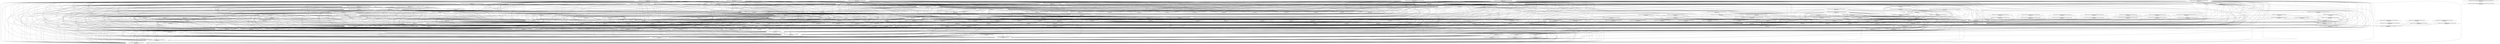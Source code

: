 digraph G {
  "org.apache.commons.math3.util$FastMath$ExpFracTable#<clinit>()" [label="org.apache.commons.math3.util$FastMath$ExpFracTable#<clinit>()\nP(Fail|Node)=0.00"];
  "org.apache.commons.math3.util$FastMathLiteralArrays#<clinit>()" [label="org.apache.commons.math3.util$FastMathLiteralArrays#<clinit>()\nP(Fail|Node)=1.00"];
  "org.apache.commons.math3.util$FastMathLiteralArrays#loadExpFracB()" [label="org.apache.commons.math3.util$FastMathLiteralArrays#loadExpFracB()\nP(Fail|Node)=0.00"];
  "org.apache.commons.math3.util$FastMathLiteralArrays#loadExpFracA()" [label="org.apache.commons.math3.util$FastMathLiteralArrays#loadExpFracA()\nP(Fail|Node)=0.00"];
  "org.apache.commons.math3.random$RandomDataImpl#nextSample(java.util.Collection,int)" [label="org.apache.commons.math3.random$RandomDataImpl#nextSample(java.util.Collection,int)\nP(Fail|Node)=0.00"];
  "org.apache.commons.math3.random$RandomDataGenerator#nextPermutation(int,int)" [label="org.apache.commons.math3.random$RandomDataGenerator#nextPermutation(int,int)\nP(Fail|Node)=0.00"];
  "org.apache.commons.math3.random$Well19937c#next(int)" [label="org.apache.commons.math3.random$Well19937c#next(int)\nP(Fail|Node)=0.00"];
  "org.apache.commons.math3.random$RandomDataGenerator#shuffle(int[],int)" [label="org.apache.commons.math3.random$RandomDataGenerator#shuffle(int[],int)\nP(Fail|Node)=0.00"];
  "org.apache.commons.math3.random$RandomDataGenerator#getRan()" [label="org.apache.commons.math3.random$RandomDataGenerator#getRan()\nP(Fail|Node)=0.00"];
  "org.apache.commons.math3.random$RandomDataGenerator#getNatural(int)" [label="org.apache.commons.math3.random$RandomDataGenerator#getNatural(int)\nP(Fail|Node)=0.00"];
  "org.apache.commons.math3.random$RandomDataGenerator#nextInt(int,int)" [label="org.apache.commons.math3.random$RandomDataGenerator#nextInt(int,int)\nP(Fail|Node)=0.00"];
  "org.apache.commons.math3.random$RandomDataGenerator#initRan()" [label="org.apache.commons.math3.random$RandomDataGenerator#initRan()\nP(Fail|Node)=0.00"];
  "org.apache.commons.math3.random$RandomDataGenerator#nextSample(java.util.Collection,int)" [label="org.apache.commons.math3.random$RandomDataGenerator#nextSample(java.util.Collection,int)\nP(Fail|Node)=0.00"];
  "org.apache.commons.math3.random$BitsStreamGenerator#nextDouble()" [label="org.apache.commons.math3.random$BitsStreamGenerator#nextDouble()\nP(Fail|Node)=0.00"];
  "org.apache.commons.math3.util$FastMath#floor(double)" [label="org.apache.commons.math3.util$FastMath#floor(double)\nP(Fail|Node)=0.00"];
  "org.apache.commons.math3.util$FastMath#<clinit>()" [label="org.apache.commons.math3.util$FastMath#<clinit>()\nP(Fail|Node)=0.00"];
  "org.apache.commons.math3.distribution$FDistribution#getNumericalVariance()" [label="org.apache.commons.math3.distribution$FDistribution#getNumericalVariance()\nP(Fail|Node)=0.00"];
  "org.apache.commons.math3.distribution$FDistribution#getDenominatorDegreesOfFreedom()" [label="org.apache.commons.math3.distribution$FDistribution#getDenominatorDegreesOfFreedom()\nP(Fail|Node)=0.00"];
  "org.apache.commons.math3.distribution$FDistribution#calculateNumericalVariance()" [label="org.apache.commons.math3.distribution$FDistribution#calculateNumericalVariance()\nP(Fail|Node)=0.00"];
  "org.apache.commons.math3.distribution$FDistribution#getNumeratorDegreesOfFreedom()" [label="org.apache.commons.math3.distribution$FDistribution#getNumeratorDegreesOfFreedom()\nP(Fail|Node)=0.00"];
  "org.apache.commons.math3.random$BitsStreamGenerator#nextGaussian()" [label="org.apache.commons.math3.random$BitsStreamGenerator#nextGaussian()\nP(Fail|Node)=0.00"];
  "org.apache.commons.math3.util$FastMath#polyCosine(double)" [label="org.apache.commons.math3.util$FastMath#polyCosine(double)\nP(Fail|Node)=0.00"];
  "org.apache.commons.math3.util$FastMath#sin(double)" [label="org.apache.commons.math3.util$FastMath#sin(double)\nP(Fail|Node)=0.00"];
  "org.apache.commons.math3.util$FastMath$CodyWaite#getRemB()" [label="org.apache.commons.math3.util$FastMath$CodyWaite#getRemB()\nP(Fail|Node)=0.00"];
  "org.apache.commons.math3.util$FastMath#cos(double)" [label="org.apache.commons.math3.util$FastMath#cos(double)\nP(Fail|Node)=0.00"];
  "org.apache.commons.math3.util$FastMath#log(double)" [label="org.apache.commons.math3.util$FastMath#log(double)\nP(Fail|Node)=0.00"];
  "org.apache.commons.math3.util$FastMath#log(double,double[])" [label="org.apache.commons.math3.util$FastMath#log(double,double[])\nP(Fail|Node)=0.00"];
  "org.apache.commons.math3.util$FastMath#reducePayneHanek(double,double[])" [label="org.apache.commons.math3.util$FastMath#reducePayneHanek(double,double[])\nP(Fail|Node)=0.00"];
  "org.apache.commons.math3.util$FastMath#polySine(double)" [label="org.apache.commons.math3.util$FastMath#polySine(double)\nP(Fail|Node)=0.00"];
  "org.apache.commons.math3.util$FastMathLiteralArrays#loadLnMant()" [label="org.apache.commons.math3.util$FastMathLiteralArrays#loadLnMant()\nP(Fail|Node)=0.00"];
  "org.apache.commons.math3.util$FastMath$CodyWaite#getRemA()" [label="org.apache.commons.math3.util$FastMath$CodyWaite#getRemA()\nP(Fail|Node)=1.00"];
  "org.apache.commons.math3.util$FastMath$CodyWaite#getK()" [label="org.apache.commons.math3.util$FastMath$CodyWaite#getK()\nP(Fail|Node)=1.00"];
  "org.apache.commons.math3.util$FastMath#cosQ(double,double)" [label="org.apache.commons.math3.util$FastMath#cosQ(double,double)\nP(Fail|Node)=0.00"];
  "org.apache.commons.math3.util$FastMath#sinQ(double,double)" [label="org.apache.commons.math3.util$FastMath#sinQ(double,double)\nP(Fail|Node)=0.00"];
  "org.apache.commons.math3.util$FastMath#sqrt(double)" [label="org.apache.commons.math3.util$FastMath#sqrt(double)\nP(Fail|Node)=0.00"];
  "org.apache.commons.math3.util$FastMath$lnMant#<clinit>()" [label="org.apache.commons.math3.util$FastMath$lnMant#<clinit>()\nP(Fail|Node)=0.00"];
  "org.apache.commons.math3.util$FastMath#tanh(double)" [label="org.apache.commons.math3.util$FastMath#tanh(double)\nP(Fail|Node)=0.00"];
  "org.apache.commons.math3.util$FastMath#exp(double,double,double[])" [label="org.apache.commons.math3.util$FastMath#exp(double,double,double[])\nP(Fail|Node)=0.00"];
  "org.apache.commons.math3.util$FastMathLiteralArrays#loadExpIntA()" [label="org.apache.commons.math3.util$FastMathLiteralArrays#loadExpIntA()\nP(Fail|Node)=0.00"];
  "org.apache.commons.math3.util$FastMath#expm1(double,double[])" [label="org.apache.commons.math3.util$FastMath#expm1(double,double[])\nP(Fail|Node)=0.00"];
  "org.apache.commons.math3.util$FastMath$ExpIntTable#<clinit>()" [label="org.apache.commons.math3.util$FastMath$ExpIntTable#<clinit>()\nP(Fail|Node)=0.00"];
  "org.apache.commons.math3.util$FastMathLiteralArrays#loadExpIntB()" [label="org.apache.commons.math3.util$FastMathLiteralArrays#loadExpIntB()\nP(Fail|Node)=0.00"];
  "org.apache.commons.math3.special$Gamma#lanczos(double)" [label="org.apache.commons.math3.special$Gamma#lanczos(double)\nP(Fail|Node)=0.00"];
  "org.apache.commons.math3.special$Gamma#<clinit>()" [label="org.apache.commons.math3.special$Gamma#<clinit>()\nP(Fail|Node)=0.00"];
  "org.apache.commons.math3.random$RandomDataImpl#nextWeibull(double,double)" [label="org.apache.commons.math3.random$RandomDataImpl#nextWeibull(double,double)\nP(Fail|Node)=0.00"];
  "org.apache.commons.math3.util$FastMath#log1p(double)" [label="org.apache.commons.math3.util$FastMath#log1p(double)\nP(Fail|Node)=0.00"];
  "org.apache.commons.math3.special$Gamma#logGamma(double)" [label="org.apache.commons.math3.special$Gamma#logGamma(double)\nP(Fail|Node)=0.00"];
  "org.apache.commons.math3.special$Gamma#logGamma1p(double)" [label="org.apache.commons.math3.special$Gamma#logGamma1p(double)\nP(Fail|Node)=0.00"];
  "org.apache.commons.math3.distribution$UniformRealDistribution#getNumericalMean()" [label="org.apache.commons.math3.distribution$UniformRealDistribution#getNumericalMean()\nP(Fail|Node)=1.00"];
  "org.apache.commons.math3.util$ContinuedFraction#evaluate(double,double,int)" [label="org.apache.commons.math3.util$ContinuedFraction#evaluate(double,double,int)\nP(Fail|Node)=0.00"];
  "org.apache.commons.math3.distribution$FDistribution#getSupportLowerBound()" [label="org.apache.commons.math3.distribution$FDistribution#getSupportLowerBound()\nP(Fail|Node)=0.00"];
  "org.apache.commons.math3.special$Gamma$1#getB(int,double)" [label="org.apache.commons.math3.special$Gamma$1#getB(int,double)\nP(Fail|Node)=0.00"];
  "org.apache.commons.math3.util$FastMath#abs(double)" [label="org.apache.commons.math3.util$FastMath#abs(double)\nP(Fail|Node)=0.00"];
  "org.apache.commons.math3.util$FastMath#exp(double)" [label="org.apache.commons.math3.util$FastMath#exp(double)\nP(Fail|Node)=0.00"];
  "org.apache.commons.math3.distribution$FDistribution#cumulativeProbability(double)" [label="org.apache.commons.math3.distribution$FDistribution#cumulativeProbability(double)\nP(Fail|Node)=0.00"];
  "org.apache.commons.math3.distribution$UniformRealDistribution#getNumericalVariance()" [label="org.apache.commons.math3.distribution$UniformRealDistribution#getNumericalVariance()\nP(Fail|Node)=0.00"];
  "org.apache.commons.math3.distribution$UniformRealDistribution#cumulativeProbability(double)" [label="org.apache.commons.math3.distribution$UniformRealDistribution#cumulativeProbability(double)\nP(Fail|Node)=0.00"];
  "org.apache.commons.math3.distribution$FDistribution#isSupportConnected()" [label="org.apache.commons.math3.distribution$FDistribution#isSupportConnected()\nP(Fail|Node)=0.00"];
  "org.apache.commons.math3.distribution$UniformRealDistribution#getSupportUpperBound()" [label="org.apache.commons.math3.distribution$UniformRealDistribution#getSupportUpperBound()\nP(Fail|Node)=0.00"];
  "org.apache.commons.math3.distribution$AbstractRealDistribution#inverseCumulativeProbability(double)" [label="org.apache.commons.math3.distribution$AbstractRealDistribution#inverseCumulativeProbability(double)\nP(Fail|Node)=0.00"];
  "org.apache.commons.math3.special$Beta#logBeta(double,double,double,int)" [label="org.apache.commons.math3.special$Beta#logBeta(double,double,double,int)\nP(Fail|Node)=0.00"];
  "org.apache.commons.math3.distribution$FDistribution#getNumericalMean()" [label="org.apache.commons.math3.distribution$FDistribution#getNumericalMean()\nP(Fail|Node)=0.00"];
  "org.apache.commons.math3.distribution$FDistribution#getSolverAbsoluteAccuracy()" [label="org.apache.commons.math3.distribution$FDistribution#getSolverAbsoluteAccuracy()\nP(Fail|Node)=0.00"];
  "org.apache.commons.math3.special$Beta$1#getB(int,double)" [label="org.apache.commons.math3.special$Beta$1#getB(int,double)\nP(Fail|Node)=0.00"];
  "org.apache.commons.math3.distribution$UniformRealDistribution#getSupportLowerBound()" [label="org.apache.commons.math3.distribution$UniformRealDistribution#getSupportLowerBound()\nP(Fail|Node)=0.00"];
  "org.apache.commons.math3.special$Beta#regularizedBeta(double,double,double)" [label="org.apache.commons.math3.special$Beta#regularizedBeta(double,double,double)\nP(Fail|Node)=0.00"];
  "org.apache.commons.math3.special$Gamma#invGamma1pm1(double)" [label="org.apache.commons.math3.special$Gamma#invGamma1pm1(double)\nP(Fail|Node)=0.00"];
  "org.apache.commons.math3.special$Gamma$1#getA(int,double)" [label="org.apache.commons.math3.special$Gamma$1#getA(int,double)\nP(Fail|Node)=0.00"];
  "org.apache.commons.math3.distribution$AbstractRealDistribution#getSolverAbsoluteAccuracy()" [label="org.apache.commons.math3.distribution$AbstractRealDistribution#getSolverAbsoluteAccuracy()\nP(Fail|Node)=0.00"];
  "org.apache.commons.math3.random$RandomDataGenerator#nextWeibull(double,double)" [label="org.apache.commons.math3.random$RandomDataGenerator#nextWeibull(double,double)\nP(Fail|Node)=0.00"];
  "org.apache.commons.math3.distribution$UniformRealDistribution#getSolverAbsoluteAccuracy()" [label="org.apache.commons.math3.distribution$UniformRealDistribution#getSolverAbsoluteAccuracy()\nP(Fail|Node)=0.00"];
  "org.apache.commons.math3.special$Beta#regularizedBeta(double,double,double,double,int)" [label="org.apache.commons.math3.special$Beta#regularizedBeta(double,double,double,double,int)\nP(Fail|Node)=0.00"];
  "org.apache.commons.math3.distribution$UniformRealDistribution#isSupportConnected()" [label="org.apache.commons.math3.distribution$UniformRealDistribution#isSupportConnected()\nP(Fail|Node)=0.00"];
  "org.apache.commons.math3.distribution$AbstractRealDistribution#sample()" [label="org.apache.commons.math3.distribution$AbstractRealDistribution#sample()\nP(Fail|Node)=0.00"];
  "org.apache.commons.math3.special$Beta$1#getA(int,double)" [label="org.apache.commons.math3.special$Beta$1#getA(int,double)\nP(Fail|Node)=0.00"];
  "org.apache.commons.math3.distribution$FDistribution#getSupportUpperBound()" [label="org.apache.commons.math3.distribution$FDistribution#getSupportUpperBound()\nP(Fail|Node)=0.00"];
  "org.apache.commons.math3.special$Gamma#trigamma(double)" [label="org.apache.commons.math3.special$Gamma#trigamma(double)\nP(Fail|Node)=0.00"];
  "org.apache.commons.math3.random$RandomDataImpl#reSeedSecure()" [label="org.apache.commons.math3.random$RandomDataImpl#reSeedSecure()\nP(Fail|Node)=0.00"];
  "org.apache.commons.math3.random$RandomDataGenerator#getSecRan()" [label="org.apache.commons.math3.random$RandomDataGenerator#getSecRan()\nP(Fail|Node)=0.00"];
  "org.apache.commons.math3.random$RandomDataGenerator#reSeedSecure()" [label="org.apache.commons.math3.random$RandomDataGenerator#reSeedSecure()\nP(Fail|Node)=0.00"];
  "org.apache.commons.math3.util$FastMath#tan(double)" [label="org.apache.commons.math3.util$FastMath#tan(double)\nP(Fail|Node)=0.00"];
  "org.apache.commons.math3.util$FastMath#tanQ(double,double,boolean)" [label="org.apache.commons.math3.util$FastMath#tanQ(double,double,boolean)\nP(Fail|Node)=0.00"];
  "org.apache.commons.math3.random$RandomDataGenerator#nextGaussian(double,double)" [label="org.apache.commons.math3.random$RandomDataGenerator#nextGaussian(double,double)\nP(Fail|Node)=0.00"];
  "org.apache.commons.math3.random$RandomDataGenerator#nextPoisson(double)" [label="org.apache.commons.math3.random$RandomDataGenerator#nextPoisson(double)\nP(Fail|Node)=0.00"];
  "org.apache.commons.math3.random$RandomDataImpl#nextT(double)" [label="org.apache.commons.math3.random$RandomDataImpl#nextT(double)\nP(Fail|Node)=0.00"];
  "org.apache.commons.math3.random$RandomDataGenerator#nextT(double)" [label="org.apache.commons.math3.random$RandomDataGenerator#nextT(double)\nP(Fail|Node)=0.00"];
  "org.apache.commons.math3.random$RandomDataImpl#reSeedSecure(long)" [label="org.apache.commons.math3.random$RandomDataImpl#reSeedSecure(long)\nP(Fail|Node)=0.00"];
  "org.apache.commons.math3.random$RandomDataGenerator#reSeedSecure(long)" [label="org.apache.commons.math3.random$RandomDataGenerator#reSeedSecure(long)\nP(Fail|Node)=0.00"];
  "org.apache.commons.math3.random$RandomDataImpl#nextF(double,double)" [label="org.apache.commons.math3.random$RandomDataImpl#nextF(double,double)\nP(Fail|Node)=0.00"];
  "org.apache.commons.math3.random$RandomDataGenerator#nextF(double,double)" [label="org.apache.commons.math3.random$RandomDataGenerator#nextF(double,double)\nP(Fail|Node)=0.00"];
  "org.apache.commons.math3.random$RandomDataImpl#nextGaussian(double,double)" [label="org.apache.commons.math3.random$RandomDataImpl#nextGaussian(double,double)\nP(Fail|Node)=0.00"];
  "org.apache.commons.math3.util$FastMath#cbrt(double)" [label="org.apache.commons.math3.util$FastMath#cbrt(double)\nP(Fail|Node)=0.00"];
  "org.apache.commons.math3.special$Gamma#digamma(double)" [label="org.apache.commons.math3.special$Gamma#digamma(double)\nP(Fail|Node)=0.00"];
  "org.apache.commons.math3.util$FastMath#toDegrees(double)" [label="org.apache.commons.math3.util$FastMath#toDegrees(double)\nP(Fail|Node)=0.00"];
  "org.apache.commons.math3.util$FastMath#doubleHighPart(double)" [label="org.apache.commons.math3.util$FastMath#doubleHighPart(double)\nP(Fail|Node)=0.00"];
  "org.apache.commons.math3.random$RandomDataImpl#nextPermutation(int,int)" [label="org.apache.commons.math3.random$RandomDataImpl#nextPermutation(int,int)\nP(Fail|Node)=0.00"];
  "org.apache.commons.math3.random$RandomDataImpl#reSeed(long)" [label="org.apache.commons.math3.random$RandomDataImpl#reSeed(long)\nP(Fail|Node)=0.00"];
  "org.apache.commons.math3.random$BitsStreamGenerator#clear()" [label="org.apache.commons.math3.random$BitsStreamGenerator#clear()\nP(Fail|Node)=0.00"];
  "org.apache.commons.math3.random$AbstractWell#setSeed(int[])" [label="org.apache.commons.math3.random$AbstractWell#setSeed(int[])\nP(Fail|Node)=0.00"];
  "org.apache.commons.math3.random$AbstractWell#setSeed(long)" [label="org.apache.commons.math3.random$AbstractWell#setSeed(long)\nP(Fail|Node)=0.00"];
  "org.apache.commons.math3.random$RandomDataGenerator#reSeed(long)" [label="org.apache.commons.math3.random$RandomDataGenerator#reSeed(long)\nP(Fail|Node)=0.00"];
  "org.apache.commons.math3.util$FastMath#log(double,double)" [label="org.apache.commons.math3.util$FastMath#log(double,double)\nP(Fail|Node)=0.00"];
  "org.apache.commons.math3.random$RandomDataImpl#nextLong(long,long)" [label="org.apache.commons.math3.random$RandomDataImpl#nextLong(long,long)\nP(Fail|Node)=0.00"];
  "org.apache.commons.math3.random$RandomDataGenerator#nextLong(long,long)" [label="org.apache.commons.math3.random$RandomDataGenerator#nextLong(long,long)\nP(Fail|Node)=0.00"];
  "org.apache.commons.math3.util$FastMath#asin(double)" [label="org.apache.commons.math3.util$FastMath#asin(double)\nP(Fail|Node)=0.00"];
  "org.apache.commons.math3.util$FastMath#copySign(double,double)" [label="org.apache.commons.math3.util$FastMath#copySign(double,double)\nP(Fail|Node)=0.00"];
  "org.apache.commons.math3.util$FastMath#atan(double,double,boolean)" [label="org.apache.commons.math3.util$FastMath#atan(double,double,boolean)\nP(Fail|Node)=0.00"];
  "org.apache.commons.math3.random$RandomDataImpl#nextSecureLong(long,long)" [label="org.apache.commons.math3.random$RandomDataImpl#nextSecureLong(long,long)\nP(Fail|Node)=0.00"];
  "org.apache.commons.math3.random$RandomDataGenerator#nextSecureLong(long,long)" [label="org.apache.commons.math3.random$RandomDataGenerator#nextSecureLong(long,long)\nP(Fail|Node)=0.00"];
  "org.apache.commons.math3.analysis.integration$IterativeLegendreGaussIntegrator#doIntegrate()" [label="org.apache.commons.math3.analysis.integration$IterativeLegendreGaussIntegrator#doIntegrate()\nP(Fail|Node)=0.00"];
  "org.apache.commons.math3.analysis.integration$BaseAbstractUnivariateIntegrator#getAbsoluteAccuracy()" [label="org.apache.commons.math3.analysis.integration$BaseAbstractUnivariateIntegrator#getAbsoluteAccuracy()\nP(Fail|Node)=0.00"];
  "org.apache.commons.math3.analysis.integration$IterativeLegendreGaussIntegrator#stage(int)" [label="org.apache.commons.math3.analysis.integration$IterativeLegendreGaussIntegrator#stage(int)\nP(Fail|Node)=0.00"];
  "org.apache.commons.math3.analysis.integration$IterativeLegendreGaussIntegrator#<clinit>()" [label="org.apache.commons.math3.analysis.integration$IterativeLegendreGaussIntegrator#<clinit>()\nP(Fail|Node)=0.00"];
  "org.apache.commons.math3.util$FastMath#max(int,int)" [label="org.apache.commons.math3.util$FastMath#max(int,int)\nP(Fail|Node)=0.00"];
  "org.apache.commons.math3.analysis.integration$BaseAbstractUnivariateIntegrator#getMinimalIterationCount()" [label="org.apache.commons.math3.analysis.integration$BaseAbstractUnivariateIntegrator#getMinimalIterationCount()\nP(Fail|Node)=0.00"];
  "org.apache.commons.math3.analysis.integration$BaseAbstractUnivariateIntegrator#getRelativeAccuracy()" [label="org.apache.commons.math3.analysis.integration$BaseAbstractUnivariateIntegrator#getRelativeAccuracy()\nP(Fail|Node)=0.00"];
  "org.apache.commons.math3.util$FastMath#min(double,double)" [label="org.apache.commons.math3.util$FastMath#min(double,double)\nP(Fail|Node)=0.00"];
  "org.apache.commons.math3.analysis.integration$BaseAbstractUnivariateIntegrator#getMin()" [label="org.apache.commons.math3.analysis.integration$BaseAbstractUnivariateIntegrator#getMin()\nP(Fail|Node)=0.00"];
  "org.apache.commons.math3.util$FastMath#max(double,double)" [label="org.apache.commons.math3.util$FastMath#max(double,double)\nP(Fail|Node)=0.00"];
  "org.apache.commons.math3.util$FastMath#pow(double,double)" [label="org.apache.commons.math3.util$FastMath#pow(double,double)\nP(Fail|Node)=0.00"];
  "org.apache.commons.math3.analysis.integration$BaseAbstractUnivariateIntegrator#getMax()" [label="org.apache.commons.math3.analysis.integration$BaseAbstractUnivariateIntegrator#getMax()\nP(Fail|Node)=0.00"];
  "org.apache.commons.math3.util$FastMath#atan(double)" [label="org.apache.commons.math3.util$FastMath#atan(double)\nP(Fail|Node)=0.00"];
  "org.apache.commons.math3.util$FastMath#nextUp(double)" [label="org.apache.commons.math3.util$FastMath#nextUp(double)\nP(Fail|Node)=0.00"];
  "org.apache.commons.math3.util$FastMath#nextAfter(double,double)" [label="org.apache.commons.math3.util$FastMath#nextAfter(double,double)\nP(Fail|Node)=0.00"];
  "org.apache.commons.math3.util$ContinuedFraction#evaluate(double)" [label="org.apache.commons.math3.util$ContinuedFraction#evaluate(double)\nP(Fail|Node)=0.00"];
  "org.apache.commons.math3.random$RandomDataImpl#nextChiSquare(double)" [label="org.apache.commons.math3.random$RandomDataImpl#nextChiSquare(double)\nP(Fail|Node)=0.00"];
  "org.apache.commons.math3.random$RandomDataGenerator#nextChiSquare(double)" [label="org.apache.commons.math3.random$RandomDataGenerator#nextChiSquare(double)\nP(Fail|Node)=0.00"];
  "org.apache.commons.math3.util$FastMath#main(java.lang.String[])" [label="org.apache.commons.math3.util$FastMath#main(java.lang.String[])\nP(Fail|Node)=0.00"];
  "org.apache.commons.math3.special$Beta#regularizedBeta(double,double,double,int)" [label="org.apache.commons.math3.special$Beta#regularizedBeta(double,double,double,int)\nP(Fail|Node)=0.00"];
  "org.apache.commons.math3.random$BitsStreamGenerator#nextBoolean()" [label="org.apache.commons.math3.random$BitsStreamGenerator#nextBoolean()\nP(Fail|Node)=0.00"];
  "org.apache.commons.math3.random$RandomDataGenerator#nextGamma(double,double)" [label="org.apache.commons.math3.random$RandomDataGenerator#nextGamma(double,double)\nP(Fail|Node)=0.00"];
  "org.apache.commons.math3.util$FastMath#acos(double)" [label="org.apache.commons.math3.util$FastMath#acos(double)\nP(Fail|Node)=0.00"];
  "org.apache.commons.math3.random$RandomDataImpl#nextZipf(int,double)" [label="org.apache.commons.math3.random$RandomDataImpl#nextZipf(int,double)\nP(Fail|Node)=0.00"];
  "org.apache.commons.math3.random$RandomDataGenerator#nextZipf(int,double)" [label="org.apache.commons.math3.random$RandomDataGenerator#nextZipf(int,double)\nP(Fail|Node)=0.00"];
  "org.apache.commons.math3.random$RandomDataImpl#nextInversionDeviate(org.apache.commons.math3.distribution.IntegerDistribution)" [label="org.apache.commons.math3.random$RandomDataImpl#nextInversionDeviate(org.apache.commons.math3.distribution.IntegerDistribution)\nP(Fail|Node)=0.00"];
  "org.apache.commons.math3.random$RandomDataImpl#nextUniform(double,double)" [label="org.apache.commons.math3.random$RandomDataImpl#nextUniform(double,double)\nP(Fail|Node)=0.00"];
  "org.apache.commons.math3.random$RandomDataGenerator#nextUniform(double,double)" [label="org.apache.commons.math3.random$RandomDataGenerator#nextUniform(double,double)\nP(Fail|Node)=0.00"];
  "org.apache.commons.math3.random$RandomDataGenerator#nextUniform(double,double,boolean)" [label="org.apache.commons.math3.random$RandomDataGenerator#nextUniform(double,double,boolean)\nP(Fail|Node)=0.00"];
  "org.apache.commons.math3.random$RandomDataImpl#nextSecureInt(int,int)" [label="org.apache.commons.math3.random$RandomDataImpl#nextSecureInt(int,int)\nP(Fail|Node)=0.00"];
  "org.apache.commons.math3.random$RandomDataGenerator#nextSecureInt(int,int)" [label="org.apache.commons.math3.random$RandomDataGenerator#nextSecureInt(int,int)\nP(Fail|Node)=0.00"];
  "org.apache.commons.math3.random$RandomDataGenerator#nextPascal(int,double)" [label="org.apache.commons.math3.random$RandomDataGenerator#nextPascal(int,double)\nP(Fail|Node)=0.00"];
  "org.apache.commons.math3.random$BitsStreamGenerator#nextLong()" [label="org.apache.commons.math3.random$BitsStreamGenerator#nextLong()\nP(Fail|Node)=0.00"];
  "org.apache.commons.math3.analysis.integration$IterativeLegendreGaussIntegrator$1#value(double)" [label="org.apache.commons.math3.analysis.integration$IterativeLegendreGaussIntegrator$1#value(double)\nP(Fail|Node)=0.00"];
  "org.apache.commons.math3.exception$MaxCountExceededException#getMax()" [label="org.apache.commons.math3.exception$MaxCountExceededException#getMax()\nP(Fail|Node)=0.00"];
  "org.apache.commons.math3.analysis.integration$BaseAbstractUnivariateIntegrator#computeObjectiveValue(double)" [label="org.apache.commons.math3.analysis.integration$BaseAbstractUnivariateIntegrator#computeObjectiveValue(double)\nP(Fail|Node)=0.00"];
  "org.apache.commons.math3.distribution$AbstractRealDistribution$1#value(double)" [label="org.apache.commons.math3.distribution$AbstractRealDistribution$1#value(double)\nP(Fail|Node)=0.00"];
  "org.apache.commons.math3.random$BitsStreamGenerator#nextFloat()" [label="org.apache.commons.math3.random$BitsStreamGenerator#nextFloat()\nP(Fail|Node)=0.00"];
  "org.apache.commons.math3.random$RandomDataImpl#nextExponential(double)" [label="org.apache.commons.math3.random$RandomDataImpl#nextExponential(double)\nP(Fail|Node)=0.00"];
  "org.apache.commons.math3.random$RandomDataGenerator#nextExponential(double)" [label="org.apache.commons.math3.random$RandomDataGenerator#nextExponential(double)\nP(Fail|Node)=0.00"];
  "org.apache.commons.math3.distribution$FDistribution#density(double)" [label="org.apache.commons.math3.distribution$FDistribution#density(double)\nP(Fail|Node)=0.00"];
  "org.apache.commons.math3.special$Beta#logBeta(double,double)" [label="org.apache.commons.math3.special$Beta#logBeta(double,double)\nP(Fail|Node)=0.00"];
  "org.apache.commons.math3.random$RandomDataGenerator#nextHexString(int)" [label="org.apache.commons.math3.random$RandomDataGenerator#nextHexString(int)\nP(Fail|Node)=0.00"];
  "org.apache.commons.math3.random$BitsStreamGenerator#nextBytes(byte[])" [label="org.apache.commons.math3.random$BitsStreamGenerator#nextBytes(byte[])\nP(Fail|Node)=0.00"];
  "org.apache.commons.math3.special$Gamma#regularizedGammaP(double,double)" [label="org.apache.commons.math3.special$Gamma#regularizedGammaP(double,double)\nP(Fail|Node)=0.00"];
  "org.apache.commons.math3.special$Gamma#regularizedGammaP(double,double,double,int)" [label="org.apache.commons.math3.special$Gamma#regularizedGammaP(double,double,double,int)\nP(Fail|Node)=0.00"];
  "org.apache.commons.math3.special$Gamma#regularizedGammaQ(double,double,double,int)" [label="org.apache.commons.math3.special$Gamma#regularizedGammaQ(double,double,double,int)\nP(Fail|Node)=0.00"];
  "org.apache.commons.math3.util$FastMath#log10(double)" [label="org.apache.commons.math3.util$FastMath#log10(double)\nP(Fail|Node)=0.00"];
  "org.apache.commons.math3.util$FastMath#nextUp(float)" [label="org.apache.commons.math3.util$FastMath#nextUp(float)\nP(Fail|Node)=0.00"];
  "org.apache.commons.math3.util$FastMath#nextAfter(float,double)" [label="org.apache.commons.math3.util$FastMath#nextAfter(float,double)\nP(Fail|Node)=0.00"];
  "org.apache.commons.math3.random$RandomDataImpl#nextBeta(double,double)" [label="org.apache.commons.math3.random$RandomDataImpl#nextBeta(double,double)\nP(Fail|Node)=0.00"];
  "org.apache.commons.math3.random$RandomDataGenerator#nextBeta(double,double)" [label="org.apache.commons.math3.random$RandomDataGenerator#nextBeta(double,double)\nP(Fail|Node)=0.00"];
  "org.apache.commons.math3.random$RandomDataImpl#nextBinomial(int,double)" [label="org.apache.commons.math3.random$RandomDataImpl#nextBinomial(int,double)\nP(Fail|Node)=0.00"];
  "org.apache.commons.math3.random$RandomDataGenerator#nextBinomial(int,double)" [label="org.apache.commons.math3.random$RandomDataGenerator#nextBinomial(int,double)\nP(Fail|Node)=0.00"];
  "org.apache.commons.math3.distribution$AbstractRealDistribution#probability(double,double)" [label="org.apache.commons.math3.distribution$AbstractRealDistribution#probability(double,double)\nP(Fail|Node)=0.00"];
  "org.apache.commons.math3.util$FastMath#atanh(double)" [label="org.apache.commons.math3.util$FastMath#atanh(double)\nP(Fail|Node)=0.00"];
  "org.apache.commons.math3.random$RandomDataGenerator#nextCauchy(double,double)" [label="org.apache.commons.math3.random$RandomDataGenerator#nextCauchy(double,double)\nP(Fail|Node)=0.00"];
  "org.apache.commons.math3.util$FastMath#cosh(double)" [label="org.apache.commons.math3.util$FastMath#cosh(double)\nP(Fail|Node)=0.00"];
  "org.apache.commons.math3.util$FastMath#ulp(double)" [label="org.apache.commons.math3.util$FastMath#ulp(double)\nP(Fail|Node)=0.00"];
  "org.apache.commons.math3.special$Gamma#gamma(double)" [label="org.apache.commons.math3.special$Gamma#gamma(double)\nP(Fail|Node)=0.00"];
  "org.apache.commons.math3.util$FastMath#round(double)" [label="org.apache.commons.math3.util$FastMath#round(double)\nP(Fail|Node)=0.00"];
  "org.apache.commons.math3.special$Beta#regularizedBeta(double,double,double,double)" [label="org.apache.commons.math3.special$Beta#regularizedBeta(double,double,double,double)\nP(Fail|Node)=0.00"];
  "org.apache.commons.math3.random$RandomDataImpl#nextUniform(double,double,boolean)" [label="org.apache.commons.math3.random$RandomDataImpl#nextUniform(double,double,boolean)\nP(Fail|Node)=0.00"];
  "org.apache.commons.math3.util$FastMath#expm1(double)" [label="org.apache.commons.math3.util$FastMath#expm1(double)\nP(Fail|Node)=0.00"];
  "org.apache.commons.math3.random$RandomDataImpl#nextCauchy(double,double)" [label="org.apache.commons.math3.random$RandomDataImpl#nextCauchy(double,double)\nP(Fail|Node)=0.00"];
  "org.apache.commons.math3.random$RandomDataImpl#nextInt(int,int)" [label="org.apache.commons.math3.random$RandomDataImpl#nextInt(int,int)\nP(Fail|Node)=0.00"];
  "org.apache.commons.math3.util$FastMath#hypot(double,double)" [label="org.apache.commons.math3.util$FastMath#hypot(double,double)\nP(Fail|Node)=0.00"];
  "org.apache.commons.math3.util$FastMath#scalb(double,int)" [label="org.apache.commons.math3.util$FastMath#scalb(double,int)\nP(Fail|Node)=0.00"];
  "org.apache.commons.math3.util$FastMath#getExponent(double)" [label="org.apache.commons.math3.util$FastMath#getExponent(double)\nP(Fail|Node)=0.00"];
  "org.apache.commons.math3.distribution$UniformRealDistribution#sample()" [label="org.apache.commons.math3.distribution$UniformRealDistribution#sample()\nP(Fail|Node)=0.00"];
  "org.apache.commons.math3.random$RandomDataImpl#nextGamma(double,double)" [label="org.apache.commons.math3.random$RandomDataImpl#nextGamma(double,double)\nP(Fail|Node)=0.00"];
  "org.apache.commons.math3.util$FastMath#rint(double)" [label="org.apache.commons.math3.util$FastMath#rint(double)\nP(Fail|Node)=0.00"];
  "org.apache.commons.math3.util$FastMath#toRadians(double)" [label="org.apache.commons.math3.util$FastMath#toRadians(double)\nP(Fail|Node)=0.00"];
  "org.apache.commons.math3.distribution$AbstractRealDistribution#sample(int)" [label="org.apache.commons.math3.distribution$AbstractRealDistribution#sample(int)\nP(Fail|Node)=0.00"];
  "org.apache.commons.math3.analysis.integration$BaseAbstractUnivariateIntegrator#integrate(int,org.apache.commons.math3.analysis.UnivariateFunction,double,double)" [label="org.apache.commons.math3.analysis.integration$BaseAbstractUnivariateIntegrator#integrate(int,org.apache.commons.math3.analysis.UnivariateFunction,double,double)\nP(Fail|Node)=0.00"];
  "org.apache.commons.math3.analysis.integration$BaseAbstractUnivariateIntegrator#setup(int,org.apache.commons.math3.analysis.UnivariateFunction,double,double)" [label="org.apache.commons.math3.analysis.integration$BaseAbstractUnivariateIntegrator#setup(int,org.apache.commons.math3.analysis.UnivariateFunction,double,double)\nP(Fail|Node)=0.00"];
  "org.apache.commons.math3.distribution$AbstractRealDistribution#reseedRandomGenerator(long)" [label="org.apache.commons.math3.distribution$AbstractRealDistribution#reseedRandomGenerator(long)\nP(Fail|Node)=0.00"];
  "org.apache.commons.math3.random$BitsStreamGenerator#nextInt()" [label="org.apache.commons.math3.random$BitsStreamGenerator#nextInt()\nP(Fail|Node)=0.00"];
  "org.apache.commons.math3.random$RandomDataImpl#nextInversionDeviate(org.apache.commons.math3.distribution.RealDistribution)" [label="org.apache.commons.math3.random$RandomDataImpl#nextInversionDeviate(org.apache.commons.math3.distribution.RealDistribution)\nP(Fail|Node)=0.00"];
  "org.apache.commons.math3.random$RandomDataGenerator#nextHypergeometric(int,int,int)" [label="org.apache.commons.math3.random$RandomDataGenerator#nextHypergeometric(int,int,int)\nP(Fail|Node)=0.00"];
  "org.apache.commons.math3.random$RandomDataImpl#nextPascal(int,double)" [label="org.apache.commons.math3.random$RandomDataImpl#nextPascal(int,double)\nP(Fail|Node)=0.00"];
  "org.apache.commons.math3.distribution$AbstractRealDistribution#cumulativeProbability(double,double)" [label="org.apache.commons.math3.distribution$AbstractRealDistribution#cumulativeProbability(double,double)\nP(Fail|Node)=0.00"];
  "org.apache.commons.math3.random$RandomDataImpl#setSecureAlgorithm(java.lang.String,java.lang.String)" [label="org.apache.commons.math3.random$RandomDataImpl#setSecureAlgorithm(java.lang.String,java.lang.String)\nP(Fail|Node)=0.00"];
  "org.apache.commons.math3.random$RandomDataGenerator#setSecureAlgorithm(java.lang.String,java.lang.String)" [label="org.apache.commons.math3.random$RandomDataGenerator#setSecureAlgorithm(java.lang.String,java.lang.String)\nP(Fail|Node)=0.00"];
  "org.apache.commons.math3.random$AbstractWell#setSeed(int)" [label="org.apache.commons.math3.random$AbstractWell#setSeed(int)\nP(Fail|Node)=0.00"];
  "org.apache.commons.math3.util$ContinuedFraction#evaluate(double,int)" [label="org.apache.commons.math3.util$ContinuedFraction#evaluate(double,int)\nP(Fail|Node)=0.00"];
  "org.apache.commons.math3.util$FastMath#acosh(double)" [label="org.apache.commons.math3.util$FastMath#acosh(double)\nP(Fail|Node)=0.00"];
  "org.apache.commons.math3.util$FastMath#ceil(double)" [label="org.apache.commons.math3.util$FastMath#ceil(double)\nP(Fail|Node)=0.00"];
  "org.apache.commons.math3.util$FastMath#asinh(double)" [label="org.apache.commons.math3.util$FastMath#asinh(double)\nP(Fail|Node)=0.00"];
  "org.apache.commons.math3.random$RandomDataImpl#nextPoisson(double)" [label="org.apache.commons.math3.random$RandomDataImpl#nextPoisson(double)\nP(Fail|Node)=0.00"];
  "org.apache.commons.math3.util$FastMath#ulp(float)" [label="org.apache.commons.math3.util$FastMath#ulp(float)\nP(Fail|Node)=0.00"];
  "org.apache.commons.math3.util$FastMath#abs(float)" [label="org.apache.commons.math3.util$FastMath#abs(float)\nP(Fail|Node)=0.00"];
  "org.apache.commons.math3.random$RandomDataImpl#reSeed()" [label="org.apache.commons.math3.random$RandomDataImpl#reSeed()\nP(Fail|Node)=0.00"];
  "org.apache.commons.math3.random$RandomDataGenerator#reSeed()" [label="org.apache.commons.math3.random$RandomDataGenerator#reSeed()\nP(Fail|Node)=0.00"];
  "org.apache.commons.math3.random$RandomDataImpl#nextHypergeometric(int,int,int)" [label="org.apache.commons.math3.random$RandomDataImpl#nextHypergeometric(int,int,int)\nP(Fail|Node)=0.00"];
  "org.apache.commons.math3.special$Gamma#regularizedGammaQ(double,double)" [label="org.apache.commons.math3.special$Gamma#regularizedGammaQ(double,double)\nP(Fail|Node)=0.00"];
  "org.apache.commons.math3.random$RandomDataImpl#nextHexString(int)" [label="org.apache.commons.math3.random$RandomDataImpl#nextHexString(int)\nP(Fail|Node)=0.00"];
  "org.apache.commons.math3.random$RandomDataImpl#nextSecureHexString(int)" [label="org.apache.commons.math3.random$RandomDataImpl#nextSecureHexString(int)\nP(Fail|Node)=0.00"];
  "org.apache.commons.math3.random$RandomDataGenerator#nextSecureHexString(int)" [label="org.apache.commons.math3.random$RandomDataGenerator#nextSecureHexString(int)\nP(Fail|Node)=0.00"];
  "org.apache.commons.math3.random$BitsStreamGenerator#nextInt(int)" [label="org.apache.commons.math3.random$BitsStreamGenerator#nextInt(int)\nP(Fail|Node)=0.00"];
  "org.apache.commons.math3.util$FastMath#atan2(double,double)" [label="org.apache.commons.math3.util$FastMath#atan2(double,double)\nP(Fail|Node)=0.00"];
  "org.apache.commons.math3.util$ContinuedFraction#evaluate(double,double)" [label="org.apache.commons.math3.util$ContinuedFraction#evaluate(double,double)\nP(Fail|Node)=0.00"];
  "org.apache.commons.math3.util$FastMath#sinh(double)" [label="org.apache.commons.math3.util$FastMath#sinh(double)\nP(Fail|Node)=0.00"];
  "org.apache.commons.math3.util$FastMath#round(float)" [label="org.apache.commons.math3.util$FastMath#round(float)\nP(Fail|Node)=0.00"];
  "org.apache.commons.math3.util$FastMath$ExpFracTable#<clinit>()" -> "org.apache.commons.math3.util$FastMathLiteralArrays#<clinit>()";
  "org.apache.commons.math3.util$FastMath$ExpFracTable#<clinit>()" -> "org.apache.commons.math3.util$FastMathLiteralArrays#loadExpFracB()";
  "org.apache.commons.math3.util$FastMath$ExpFracTable#<clinit>()" -> "org.apache.commons.math3.util$FastMathLiteralArrays#loadExpFracA()";
  "org.apache.commons.math3.util$FastMathLiteralArrays#loadExpFracB()" -> "org.apache.commons.math3.util$FastMathLiteralArrays#<clinit>()";
  "org.apache.commons.math3.util$FastMathLiteralArrays#loadExpFracA()" -> "org.apache.commons.math3.util$FastMathLiteralArrays#<clinit>()";
  "org.apache.commons.math3.random$RandomDataImpl#nextSample(java.util.Collection,int)" -> "org.apache.commons.math3.random$RandomDataGenerator#nextPermutation(int,int)";
  "org.apache.commons.math3.random$RandomDataImpl#nextSample(java.util.Collection,int)" -> "org.apache.commons.math3.random$Well19937c#next(int)";
  "org.apache.commons.math3.random$RandomDataImpl#nextSample(java.util.Collection,int)" -> "org.apache.commons.math3.random$RandomDataGenerator#shuffle(int[],int)";
  "org.apache.commons.math3.random$RandomDataImpl#nextSample(java.util.Collection,int)" -> "org.apache.commons.math3.random$RandomDataGenerator#getRan()";
  "org.apache.commons.math3.random$RandomDataImpl#nextSample(java.util.Collection,int)" -> "org.apache.commons.math3.random$RandomDataGenerator#getNatural(int)";
  "org.apache.commons.math3.random$RandomDataImpl#nextSample(java.util.Collection,int)" -> "org.apache.commons.math3.random$RandomDataGenerator#nextInt(int,int)";
  "org.apache.commons.math3.random$RandomDataImpl#nextSample(java.util.Collection,int)" -> "org.apache.commons.math3.random$RandomDataGenerator#initRan()";
  "org.apache.commons.math3.random$RandomDataImpl#nextSample(java.util.Collection,int)" -> "org.apache.commons.math3.random$RandomDataGenerator#nextSample(java.util.Collection,int)";
  "org.apache.commons.math3.random$RandomDataImpl#nextSample(java.util.Collection,int)" -> "org.apache.commons.math3.random$BitsStreamGenerator#nextDouble()";
  "org.apache.commons.math3.random$RandomDataImpl#nextSample(java.util.Collection,int)" -> "org.apache.commons.math3.util$FastMath#floor(double)";
  "org.apache.commons.math3.random$RandomDataImpl#nextSample(java.util.Collection,int)" -> "org.apache.commons.math3.util$FastMath#<clinit>()";
  "org.apache.commons.math3.random$RandomDataGenerator#nextPermutation(int,int)" -> "org.apache.commons.math3.random$Well19937c#next(int)";
  "org.apache.commons.math3.random$RandomDataGenerator#nextPermutation(int,int)" -> "org.apache.commons.math3.random$RandomDataGenerator#shuffle(int[],int)";
  "org.apache.commons.math3.random$RandomDataGenerator#nextPermutation(int,int)" -> "org.apache.commons.math3.random$RandomDataGenerator#getRan()";
  "org.apache.commons.math3.random$RandomDataGenerator#nextPermutation(int,int)" -> "org.apache.commons.math3.random$RandomDataGenerator#getNatural(int)";
  "org.apache.commons.math3.random$RandomDataGenerator#nextPermutation(int,int)" -> "org.apache.commons.math3.random$RandomDataGenerator#nextInt(int,int)";
  "org.apache.commons.math3.random$RandomDataGenerator#nextPermutation(int,int)" -> "org.apache.commons.math3.random$RandomDataGenerator#initRan()";
  "org.apache.commons.math3.random$RandomDataGenerator#nextPermutation(int,int)" -> "org.apache.commons.math3.random$BitsStreamGenerator#nextDouble()";
  "org.apache.commons.math3.random$RandomDataGenerator#nextPermutation(int,int)" -> "org.apache.commons.math3.util$FastMath#floor(double)";
  "org.apache.commons.math3.random$RandomDataGenerator#nextPermutation(int,int)" -> "org.apache.commons.math3.util$FastMath#<clinit>()";
  "org.apache.commons.math3.random$RandomDataGenerator#shuffle(int[],int)" -> "org.apache.commons.math3.random$Well19937c#next(int)";
  "org.apache.commons.math3.random$RandomDataGenerator#shuffle(int[],int)" -> "org.apache.commons.math3.random$RandomDataGenerator#getRan()";
  "org.apache.commons.math3.random$RandomDataGenerator#shuffle(int[],int)" -> "org.apache.commons.math3.random$RandomDataGenerator#nextInt(int,int)";
  "org.apache.commons.math3.random$RandomDataGenerator#shuffle(int[],int)" -> "org.apache.commons.math3.random$RandomDataGenerator#initRan()";
  "org.apache.commons.math3.random$RandomDataGenerator#shuffle(int[],int)" -> "org.apache.commons.math3.random$BitsStreamGenerator#nextDouble()";
  "org.apache.commons.math3.random$RandomDataGenerator#shuffle(int[],int)" -> "org.apache.commons.math3.util$FastMath#floor(double)";
  "org.apache.commons.math3.random$RandomDataGenerator#shuffle(int[],int)" -> "org.apache.commons.math3.util$FastMath#<clinit>()";
  "org.apache.commons.math3.random$RandomDataGenerator#getRan()" -> "org.apache.commons.math3.random$RandomDataGenerator#initRan()";
  "org.apache.commons.math3.random$RandomDataGenerator#nextInt(int,int)" -> "org.apache.commons.math3.random$Well19937c#next(int)";
  "org.apache.commons.math3.random$RandomDataGenerator#nextInt(int,int)" -> "org.apache.commons.math3.random$RandomDataGenerator#getRan()";
  "org.apache.commons.math3.random$RandomDataGenerator#nextInt(int,int)" -> "org.apache.commons.math3.random$RandomDataGenerator#initRan()";
  "org.apache.commons.math3.random$RandomDataGenerator#nextInt(int,int)" -> "org.apache.commons.math3.random$BitsStreamGenerator#nextDouble()";
  "org.apache.commons.math3.random$RandomDataGenerator#nextInt(int,int)" -> "org.apache.commons.math3.util$FastMath#floor(double)";
  "org.apache.commons.math3.random$RandomDataGenerator#nextInt(int,int)" -> "org.apache.commons.math3.util$FastMath#<clinit>()";
  "org.apache.commons.math3.random$RandomDataGenerator#nextSample(java.util.Collection,int)" -> "org.apache.commons.math3.random$RandomDataGenerator#nextPermutation(int,int)";
  "org.apache.commons.math3.random$RandomDataGenerator#nextSample(java.util.Collection,int)" -> "org.apache.commons.math3.random$Well19937c#next(int)";
  "org.apache.commons.math3.random$RandomDataGenerator#nextSample(java.util.Collection,int)" -> "org.apache.commons.math3.random$RandomDataGenerator#shuffle(int[],int)";
  "org.apache.commons.math3.random$RandomDataGenerator#nextSample(java.util.Collection,int)" -> "org.apache.commons.math3.random$RandomDataGenerator#getRan()";
  "org.apache.commons.math3.random$RandomDataGenerator#nextSample(java.util.Collection,int)" -> "org.apache.commons.math3.random$RandomDataGenerator#getNatural(int)";
  "org.apache.commons.math3.random$RandomDataGenerator#nextSample(java.util.Collection,int)" -> "org.apache.commons.math3.random$RandomDataGenerator#nextInt(int,int)";
  "org.apache.commons.math3.random$RandomDataGenerator#nextSample(java.util.Collection,int)" -> "org.apache.commons.math3.random$RandomDataGenerator#initRan()";
  "org.apache.commons.math3.random$RandomDataGenerator#nextSample(java.util.Collection,int)" -> "org.apache.commons.math3.random$BitsStreamGenerator#nextDouble()";
  "org.apache.commons.math3.random$RandomDataGenerator#nextSample(java.util.Collection,int)" -> "org.apache.commons.math3.util$FastMath#floor(double)";
  "org.apache.commons.math3.random$RandomDataGenerator#nextSample(java.util.Collection,int)" -> "org.apache.commons.math3.util$FastMath#<clinit>()";
  "org.apache.commons.math3.random$BitsStreamGenerator#nextDouble()" -> "org.apache.commons.math3.random$Well19937c#next(int)";
  "org.apache.commons.math3.distribution$FDistribution#getNumericalVariance()" -> "org.apache.commons.math3.distribution$FDistribution#getDenominatorDegreesOfFreedom()";
  "org.apache.commons.math3.distribution$FDistribution#getNumericalVariance()" -> "org.apache.commons.math3.distribution$FDistribution#calculateNumericalVariance()";
  "org.apache.commons.math3.distribution$FDistribution#getNumericalVariance()" -> "org.apache.commons.math3.distribution$FDistribution#getNumeratorDegreesOfFreedom()";
  "org.apache.commons.math3.distribution$FDistribution#calculateNumericalVariance()" -> "org.apache.commons.math3.distribution$FDistribution#getDenominatorDegreesOfFreedom()";
  "org.apache.commons.math3.distribution$FDistribution#calculateNumericalVariance()" -> "org.apache.commons.math3.distribution$FDistribution#getNumeratorDegreesOfFreedom()";
  "org.apache.commons.math3.random$BitsStreamGenerator#nextGaussian()" -> "org.apache.commons.math3.util$FastMathLiteralArrays#<clinit>()";
  "org.apache.commons.math3.random$BitsStreamGenerator#nextGaussian()" -> "org.apache.commons.math3.util$FastMath#polyCosine(double)";
  "org.apache.commons.math3.random$BitsStreamGenerator#nextGaussian()" -> "org.apache.commons.math3.util$FastMath#sin(double)";
  "org.apache.commons.math3.random$BitsStreamGenerator#nextGaussian()" -> "org.apache.commons.math3.random$Well19937c#next(int)";
  "org.apache.commons.math3.random$BitsStreamGenerator#nextGaussian()" -> "org.apache.commons.math3.util$FastMath$CodyWaite#getRemB()";
  "org.apache.commons.math3.random$BitsStreamGenerator#nextGaussian()" -> "org.apache.commons.math3.util$FastMath#cos(double)";
  "org.apache.commons.math3.random$BitsStreamGenerator#nextGaussian()" -> "org.apache.commons.math3.util$FastMath#log(double)";
  "org.apache.commons.math3.random$BitsStreamGenerator#nextGaussian()" -> "org.apache.commons.math3.util$FastMath#log(double,double[])";
  "org.apache.commons.math3.random$BitsStreamGenerator#nextGaussian()" -> "org.apache.commons.math3.util$FastMath#reducePayneHanek(double,double[])";
  "org.apache.commons.math3.random$BitsStreamGenerator#nextGaussian()" -> "org.apache.commons.math3.util$FastMath#polySine(double)";
  "org.apache.commons.math3.random$BitsStreamGenerator#nextGaussian()" -> "org.apache.commons.math3.util$FastMathLiteralArrays#loadLnMant()";
  "org.apache.commons.math3.random$BitsStreamGenerator#nextGaussian()" -> "org.apache.commons.math3.util$FastMath$CodyWaite#getRemA()";
  "org.apache.commons.math3.random$BitsStreamGenerator#nextGaussian()" -> "org.apache.commons.math3.util$FastMath$CodyWaite#getK()";
  "org.apache.commons.math3.random$BitsStreamGenerator#nextGaussian()" -> "org.apache.commons.math3.util$FastMath#cosQ(double,double)";
  "org.apache.commons.math3.random$BitsStreamGenerator#nextGaussian()" -> "org.apache.commons.math3.random$BitsStreamGenerator#nextDouble()";
  "org.apache.commons.math3.random$BitsStreamGenerator#nextGaussian()" -> "org.apache.commons.math3.util$FastMath#sinQ(double,double)";
  "org.apache.commons.math3.random$BitsStreamGenerator#nextGaussian()" -> "org.apache.commons.math3.util$FastMath#sqrt(double)";
  "org.apache.commons.math3.random$BitsStreamGenerator#nextGaussian()" -> "org.apache.commons.math3.util$FastMath#<clinit>()";
  "org.apache.commons.math3.random$BitsStreamGenerator#nextGaussian()" -> "org.apache.commons.math3.util$FastMath$lnMant#<clinit>()";
  "org.apache.commons.math3.util$FastMath#sin(double)" -> "org.apache.commons.math3.util$FastMath#polyCosine(double)";
  "org.apache.commons.math3.util$FastMath#sin(double)" -> "org.apache.commons.math3.util$FastMath$CodyWaite#getRemB()";
  "org.apache.commons.math3.util$FastMath#sin(double)" -> "org.apache.commons.math3.util$FastMath#reducePayneHanek(double,double[])";
  "org.apache.commons.math3.util$FastMath#sin(double)" -> "org.apache.commons.math3.util$FastMath#polySine(double)";
  "org.apache.commons.math3.util$FastMath#sin(double)" -> "org.apache.commons.math3.util$FastMath$CodyWaite#getRemA()";
  "org.apache.commons.math3.util$FastMath#sin(double)" -> "org.apache.commons.math3.util$FastMath$CodyWaite#getK()";
  "org.apache.commons.math3.util$FastMath#sin(double)" -> "org.apache.commons.math3.util$FastMath#cosQ(double,double)";
  "org.apache.commons.math3.util$FastMath#sin(double)" -> "org.apache.commons.math3.util$FastMath#sinQ(double,double)";
  "org.apache.commons.math3.util$FastMath#sin(double)" -> "org.apache.commons.math3.util$FastMath#<clinit>()";
  "org.apache.commons.math3.util$FastMath#cos(double)" -> "org.apache.commons.math3.util$FastMath#polyCosine(double)";
  "org.apache.commons.math3.util$FastMath#cos(double)" -> "org.apache.commons.math3.util$FastMath$CodyWaite#getRemB()";
  "org.apache.commons.math3.util$FastMath#cos(double)" -> "org.apache.commons.math3.util$FastMath#reducePayneHanek(double,double[])";
  "org.apache.commons.math3.util$FastMath#cos(double)" -> "org.apache.commons.math3.util$FastMath#polySine(double)";
  "org.apache.commons.math3.util$FastMath#cos(double)" -> "org.apache.commons.math3.util$FastMath$CodyWaite#getRemA()";
  "org.apache.commons.math3.util$FastMath#cos(double)" -> "org.apache.commons.math3.util$FastMath$CodyWaite#getK()";
  "org.apache.commons.math3.util$FastMath#cos(double)" -> "org.apache.commons.math3.util$FastMath#cosQ(double,double)";
  "org.apache.commons.math3.util$FastMath#cos(double)" -> "org.apache.commons.math3.util$FastMath#sinQ(double,double)";
  "org.apache.commons.math3.util$FastMath#cos(double)" -> "org.apache.commons.math3.util$FastMath#<clinit>()";
  "org.apache.commons.math3.util$FastMath#log(double)" -> "org.apache.commons.math3.util$FastMathLiteralArrays#<clinit>()";
  "org.apache.commons.math3.util$FastMath#log(double)" -> "org.apache.commons.math3.util$FastMath#log(double,double[])";
  "org.apache.commons.math3.util$FastMath#log(double)" -> "org.apache.commons.math3.util$FastMathLiteralArrays#loadLnMant()";
  "org.apache.commons.math3.util$FastMath#log(double)" -> "org.apache.commons.math3.util$FastMath#<clinit>()";
  "org.apache.commons.math3.util$FastMath#log(double)" -> "org.apache.commons.math3.util$FastMath$lnMant#<clinit>()";
  "org.apache.commons.math3.util$FastMath#log(double,double[])" -> "org.apache.commons.math3.util$FastMathLiteralArrays#<clinit>()";
  "org.apache.commons.math3.util$FastMath#log(double,double[])" -> "org.apache.commons.math3.util$FastMathLiteralArrays#loadLnMant()";
  "org.apache.commons.math3.util$FastMath#log(double,double[])" -> "org.apache.commons.math3.util$FastMath#<clinit>()";
  "org.apache.commons.math3.util$FastMath#log(double,double[])" -> "org.apache.commons.math3.util$FastMath$lnMant#<clinit>()";
  "org.apache.commons.math3.util$FastMath#reducePayneHanek(double,double[])" -> "org.apache.commons.math3.util$FastMath#<clinit>()";
  "org.apache.commons.math3.util$FastMathLiteralArrays#loadLnMant()" -> "org.apache.commons.math3.util$FastMathLiteralArrays#<clinit>()";
  "org.apache.commons.math3.util$FastMath#cosQ(double,double)" -> "org.apache.commons.math3.util$FastMath#polyCosine(double)";
  "org.apache.commons.math3.util$FastMath#cosQ(double,double)" -> "org.apache.commons.math3.util$FastMath#polySine(double)";
  "org.apache.commons.math3.util$FastMath#cosQ(double,double)" -> "org.apache.commons.math3.util$FastMath#sinQ(double,double)";
  "org.apache.commons.math3.util$FastMath#cosQ(double,double)" -> "org.apache.commons.math3.util$FastMath#<clinit>()";
  "org.apache.commons.math3.util$FastMath#sinQ(double,double)" -> "org.apache.commons.math3.util$FastMath#polyCosine(double)";
  "org.apache.commons.math3.util$FastMath#sinQ(double,double)" -> "org.apache.commons.math3.util$FastMath#polySine(double)";
  "org.apache.commons.math3.util$FastMath#sinQ(double,double)" -> "org.apache.commons.math3.util$FastMath#<clinit>()";
  "org.apache.commons.math3.util$FastMath$lnMant#<clinit>()" -> "org.apache.commons.math3.util$FastMathLiteralArrays#<clinit>()";
  "org.apache.commons.math3.util$FastMath$lnMant#<clinit>()" -> "org.apache.commons.math3.util$FastMathLiteralArrays#loadLnMant()";
  "org.apache.commons.math3.util$FastMath#tanh(double)" -> "org.apache.commons.math3.util$FastMath$ExpFracTable#<clinit>()";
  "org.apache.commons.math3.util$FastMath#tanh(double)" -> "org.apache.commons.math3.util$FastMathLiteralArrays#<clinit>()";
  "org.apache.commons.math3.util$FastMath#tanh(double)" -> "org.apache.commons.math3.util$FastMath#exp(double,double,double[])";
  "org.apache.commons.math3.util$FastMath#tanh(double)" -> "org.apache.commons.math3.util$FastMathLiteralArrays#loadExpFracB()";
  "org.apache.commons.math3.util$FastMath#tanh(double)" -> "org.apache.commons.math3.util$FastMathLiteralArrays#loadExpIntA()";
  "org.apache.commons.math3.util$FastMath#tanh(double)" -> "org.apache.commons.math3.util$FastMath#expm1(double,double[])";
  "org.apache.commons.math3.util$FastMath#tanh(double)" -> "org.apache.commons.math3.util$FastMathLiteralArrays#loadExpFracA()";
  "org.apache.commons.math3.util$FastMath#tanh(double)" -> "org.apache.commons.math3.util$FastMath#<clinit>()";
  "org.apache.commons.math3.util$FastMath#tanh(double)" -> "org.apache.commons.math3.util$FastMath$ExpIntTable#<clinit>()";
  "org.apache.commons.math3.util$FastMath#tanh(double)" -> "org.apache.commons.math3.util$FastMathLiteralArrays#loadExpIntB()";
  "org.apache.commons.math3.util$FastMath#exp(double,double,double[])" -> "org.apache.commons.math3.util$FastMath$ExpFracTable#<clinit>()";
  "org.apache.commons.math3.util$FastMath#exp(double,double,double[])" -> "org.apache.commons.math3.util$FastMathLiteralArrays#<clinit>()";
  "org.apache.commons.math3.util$FastMath#exp(double,double,double[])" -> "org.apache.commons.math3.util$FastMathLiteralArrays#loadExpFracB()";
  "org.apache.commons.math3.util$FastMath#exp(double,double,double[])" -> "org.apache.commons.math3.util$FastMathLiteralArrays#loadExpIntA()";
  "org.apache.commons.math3.util$FastMath#exp(double,double,double[])" -> "org.apache.commons.math3.util$FastMathLiteralArrays#loadExpFracA()";
  "org.apache.commons.math3.util$FastMath#exp(double,double,double[])" -> "org.apache.commons.math3.util$FastMath#<clinit>()";
  "org.apache.commons.math3.util$FastMath#exp(double,double,double[])" -> "org.apache.commons.math3.util$FastMath$ExpIntTable#<clinit>()";
  "org.apache.commons.math3.util$FastMath#exp(double,double,double[])" -> "org.apache.commons.math3.util$FastMathLiteralArrays#loadExpIntB()";
  "org.apache.commons.math3.util$FastMathLiteralArrays#loadExpIntA()" -> "org.apache.commons.math3.util$FastMathLiteralArrays#<clinit>()";
  "org.apache.commons.math3.util$FastMath#expm1(double,double[])" -> "org.apache.commons.math3.util$FastMath$ExpFracTable#<clinit>()";
  "org.apache.commons.math3.util$FastMath#expm1(double,double[])" -> "org.apache.commons.math3.util$FastMathLiteralArrays#<clinit>()";
  "org.apache.commons.math3.util$FastMath#expm1(double,double[])" -> "org.apache.commons.math3.util$FastMath#exp(double,double,double[])";
  "org.apache.commons.math3.util$FastMath#expm1(double,double[])" -> "org.apache.commons.math3.util$FastMathLiteralArrays#loadExpFracB()";
  "org.apache.commons.math3.util$FastMath#expm1(double,double[])" -> "org.apache.commons.math3.util$FastMathLiteralArrays#loadExpIntA()";
  "org.apache.commons.math3.util$FastMath#expm1(double,double[])" -> "org.apache.commons.math3.util$FastMathLiteralArrays#loadExpFracA()";
  "org.apache.commons.math3.util$FastMath#expm1(double,double[])" -> "org.apache.commons.math3.util$FastMath#<clinit>()";
  "org.apache.commons.math3.util$FastMath#expm1(double,double[])" -> "org.apache.commons.math3.util$FastMath$ExpIntTable#<clinit>()";
  "org.apache.commons.math3.util$FastMath#expm1(double,double[])" -> "org.apache.commons.math3.util$FastMathLiteralArrays#loadExpIntB()";
  "org.apache.commons.math3.util$FastMath$ExpIntTable#<clinit>()" -> "org.apache.commons.math3.util$FastMathLiteralArrays#<clinit>()";
  "org.apache.commons.math3.util$FastMath$ExpIntTable#<clinit>()" -> "org.apache.commons.math3.util$FastMathLiteralArrays#loadExpIntA()";
  "org.apache.commons.math3.util$FastMath$ExpIntTable#<clinit>()" -> "org.apache.commons.math3.util$FastMathLiteralArrays#loadExpIntB()";
  "org.apache.commons.math3.util$FastMathLiteralArrays#loadExpIntB()" -> "org.apache.commons.math3.util$FastMathLiteralArrays#<clinit>()";
  "org.apache.commons.math3.special$Gamma#lanczos(double)" -> "org.apache.commons.math3.util$FastMathLiteralArrays#<clinit>()";
  "org.apache.commons.math3.special$Gamma#lanczos(double)" -> "org.apache.commons.math3.util$FastMath#log(double)";
  "org.apache.commons.math3.special$Gamma#lanczos(double)" -> "org.apache.commons.math3.util$FastMath#log(double,double[])";
  "org.apache.commons.math3.special$Gamma#lanczos(double)" -> "org.apache.commons.math3.special$Gamma#<clinit>()";
  "org.apache.commons.math3.special$Gamma#lanczos(double)" -> "org.apache.commons.math3.util$FastMathLiteralArrays#loadLnMant()";
  "org.apache.commons.math3.special$Gamma#lanczos(double)" -> "org.apache.commons.math3.util$FastMath#<clinit>()";
  "org.apache.commons.math3.special$Gamma#lanczos(double)" -> "org.apache.commons.math3.util$FastMath$lnMant#<clinit>()";
  "org.apache.commons.math3.special$Gamma#<clinit>()" -> "org.apache.commons.math3.util$FastMathLiteralArrays#<clinit>()";
  "org.apache.commons.math3.special$Gamma#<clinit>()" -> "org.apache.commons.math3.util$FastMath#log(double)";
  "org.apache.commons.math3.special$Gamma#<clinit>()" -> "org.apache.commons.math3.util$FastMath#log(double,double[])";
  "org.apache.commons.math3.special$Gamma#<clinit>()" -> "org.apache.commons.math3.util$FastMathLiteralArrays#loadLnMant()";
  "org.apache.commons.math3.special$Gamma#<clinit>()" -> "org.apache.commons.math3.util$FastMath#<clinit>()";
  "org.apache.commons.math3.special$Gamma#<clinit>()" -> "org.apache.commons.math3.util$FastMath$lnMant#<clinit>()";
  "org.apache.commons.math3.random$RandomDataImpl#nextWeibull(double,double)" -> "org.apache.commons.math3.util$FastMath$ExpFracTable#<clinit>()";
  "org.apache.commons.math3.random$RandomDataImpl#nextWeibull(double,double)" -> "org.apache.commons.math3.util$FastMathLiteralArrays#<clinit>()";
  "org.apache.commons.math3.random$RandomDataImpl#nextWeibull(double,double)" -> "org.apache.commons.math3.distribution$FDistribution#getNumericalVariance()";
  "org.apache.commons.math3.random$RandomDataImpl#nextWeibull(double,double)" -> "org.apache.commons.math3.special$Gamma#lanczos(double)";
  "org.apache.commons.math3.random$RandomDataImpl#nextWeibull(double,double)" -> "org.apache.commons.math3.util$FastMath#log1p(double)";
  "org.apache.commons.math3.random$RandomDataImpl#nextWeibull(double,double)" -> "org.apache.commons.math3.util$FastMath#exp(double,double,double[])";
  "org.apache.commons.math3.random$RandomDataImpl#nextWeibull(double,double)" -> "org.apache.commons.math3.special$Gamma#logGamma(double)";
  "org.apache.commons.math3.random$RandomDataImpl#nextWeibull(double,double)" -> "org.apache.commons.math3.util$FastMathLiteralArrays#loadExpFracB()";
  "org.apache.commons.math3.random$RandomDataImpl#nextWeibull(double,double)" -> "org.apache.commons.math3.util$FastMathLiteralArrays#loadExpIntA()";
  "org.apache.commons.math3.random$RandomDataImpl#nextWeibull(double,double)" -> "org.apache.commons.math3.random$Well19937c#next(int)";
  "org.apache.commons.math3.random$RandomDataImpl#nextWeibull(double,double)" -> "org.apache.commons.math3.special$Gamma#logGamma1p(double)";
  "org.apache.commons.math3.random$RandomDataImpl#nextWeibull(double,double)" -> "org.apache.commons.math3.distribution$UniformRealDistribution#getNumericalMean()";
  "org.apache.commons.math3.random$RandomDataImpl#nextWeibull(double,double)" -> "org.apache.commons.math3.util$ContinuedFraction#evaluate(double,double,int)";
  "org.apache.commons.math3.random$RandomDataImpl#nextWeibull(double,double)" -> "org.apache.commons.math3.distribution$FDistribution#getSupportLowerBound()";
  "org.apache.commons.math3.random$RandomDataImpl#nextWeibull(double,double)" -> "org.apache.commons.math3.special$Gamma$1#getB(int,double)";
  "org.apache.commons.math3.random$RandomDataImpl#nextWeibull(double,double)" -> "org.apache.commons.math3.util$FastMath#abs(double)";
  "org.apache.commons.math3.random$RandomDataImpl#nextWeibull(double,double)" -> "org.apache.commons.math3.util$FastMath#log(double)";
  "org.apache.commons.math3.random$RandomDataImpl#nextWeibull(double,double)" -> "org.apache.commons.math3.util$FastMath#log(double,double[])";
  "org.apache.commons.math3.random$RandomDataImpl#nextWeibull(double,double)" -> "org.apache.commons.math3.util$FastMath#exp(double)";
  "org.apache.commons.math3.random$RandomDataImpl#nextWeibull(double,double)" -> "org.apache.commons.math3.distribution$FDistribution#getDenominatorDegreesOfFreedom()";
  "org.apache.commons.math3.random$RandomDataImpl#nextWeibull(double,double)" -> "org.apache.commons.math3.distribution$FDistribution#calculateNumericalVariance()";
  "org.apache.commons.math3.random$RandomDataImpl#nextWeibull(double,double)" -> "org.apache.commons.math3.distribution$FDistribution#cumulativeProbability(double)";
  "org.apache.commons.math3.random$RandomDataImpl#nextWeibull(double,double)" -> "org.apache.commons.math3.distribution$UniformRealDistribution#getNumericalVariance()";
  "org.apache.commons.math3.random$RandomDataImpl#nextWeibull(double,double)" -> "org.apache.commons.math3.distribution$UniformRealDistribution#cumulativeProbability(double)";
  "org.apache.commons.math3.random$RandomDataImpl#nextWeibull(double,double)" -> "org.apache.commons.math3.special$Gamma#<clinit>()";
  "org.apache.commons.math3.random$RandomDataImpl#nextWeibull(double,double)" -> "org.apache.commons.math3.distribution$FDistribution#isSupportConnected()";
  "org.apache.commons.math3.random$RandomDataImpl#nextWeibull(double,double)" -> "org.apache.commons.math3.random$RandomDataGenerator#getRan()";
  "org.apache.commons.math3.random$RandomDataImpl#nextWeibull(double,double)" -> "org.apache.commons.math3.distribution$UniformRealDistribution#getSupportUpperBound()";
  "org.apache.commons.math3.random$RandomDataImpl#nextWeibull(double,double)" -> "org.apache.commons.math3.util$FastMathLiteralArrays#loadExpFracA()";
  "org.apache.commons.math3.random$RandomDataImpl#nextWeibull(double,double)" -> "org.apache.commons.math3.distribution$AbstractRealDistribution#inverseCumulativeProbability(double)";
  "org.apache.commons.math3.random$RandomDataImpl#nextWeibull(double,double)" -> "org.apache.commons.math3.special$Beta#logBeta(double,double,double,int)";
  "org.apache.commons.math3.random$RandomDataImpl#nextWeibull(double,double)" -> "org.apache.commons.math3.util$FastMathLiteralArrays#loadLnMant()";
  "org.apache.commons.math3.random$RandomDataImpl#nextWeibull(double,double)" -> "org.apache.commons.math3.distribution$FDistribution#getNumericalMean()";
  "org.apache.commons.math3.random$RandomDataImpl#nextWeibull(double,double)" -> "org.apache.commons.math3.random$RandomDataGenerator#initRan()";
  "org.apache.commons.math3.random$RandomDataImpl#nextWeibull(double,double)" -> "org.apache.commons.math3.distribution$FDistribution#getSolverAbsoluteAccuracy()";
  "org.apache.commons.math3.random$RandomDataImpl#nextWeibull(double,double)" -> "org.apache.commons.math3.special$Beta$1#getB(int,double)";
  "org.apache.commons.math3.random$RandomDataImpl#nextWeibull(double,double)" -> "org.apache.commons.math3.distribution$UniformRealDistribution#getSupportLowerBound()";
  "org.apache.commons.math3.random$RandomDataImpl#nextWeibull(double,double)" -> "org.apache.commons.math3.special$Beta#regularizedBeta(double,double,double)";
  "org.apache.commons.math3.random$RandomDataImpl#nextWeibull(double,double)" -> "org.apache.commons.math3.special$Gamma#invGamma1pm1(double)";
  "org.apache.commons.math3.random$RandomDataImpl#nextWeibull(double,double)" -> "org.apache.commons.math3.special$Gamma$1#getA(int,double)";
  "org.apache.commons.math3.random$RandomDataImpl#nextWeibull(double,double)" -> "org.apache.commons.math3.distribution$AbstractRealDistribution#getSolverAbsoluteAccuracy()";
  "org.apache.commons.math3.random$RandomDataImpl#nextWeibull(double,double)" -> "org.apache.commons.math3.random$RandomDataGenerator#nextWeibull(double,double)";
  "org.apache.commons.math3.random$RandomDataImpl#nextWeibull(double,double)" -> "org.apache.commons.math3.distribution$UniformRealDistribution#getSolverAbsoluteAccuracy()";
  "org.apache.commons.math3.random$RandomDataImpl#nextWeibull(double,double)" -> "org.apache.commons.math3.special$Beta#regularizedBeta(double,double,double,double,int)";
  "org.apache.commons.math3.random$RandomDataImpl#nextWeibull(double,double)" -> "org.apache.commons.math3.random$BitsStreamGenerator#nextDouble()";
  "org.apache.commons.math3.random$RandomDataImpl#nextWeibull(double,double)" -> "org.apache.commons.math3.distribution$FDistribution#getNumeratorDegreesOfFreedom()";
  "org.apache.commons.math3.random$RandomDataImpl#nextWeibull(double,double)" -> "org.apache.commons.math3.distribution$UniformRealDistribution#isSupportConnected()";
  "org.apache.commons.math3.random$RandomDataImpl#nextWeibull(double,double)" -> "org.apache.commons.math3.util$FastMath#floor(double)";
  "org.apache.commons.math3.random$RandomDataImpl#nextWeibull(double,double)" -> "org.apache.commons.math3.distribution$AbstractRealDistribution#sample()";
  "org.apache.commons.math3.random$RandomDataImpl#nextWeibull(double,double)" -> "org.apache.commons.math3.special$Beta$1#getA(int,double)";
  "org.apache.commons.math3.random$RandomDataImpl#nextWeibull(double,double)" -> "org.apache.commons.math3.util$FastMath#sqrt(double)";
  "org.apache.commons.math3.random$RandomDataImpl#nextWeibull(double,double)" -> "org.apache.commons.math3.distribution$FDistribution#getSupportUpperBound()";
  "org.apache.commons.math3.random$RandomDataImpl#nextWeibull(double,double)" -> "org.apache.commons.math3.util$FastMath#<clinit>()";
  "org.apache.commons.math3.random$RandomDataImpl#nextWeibull(double,double)" -> "org.apache.commons.math3.util$FastMath$lnMant#<clinit>()";
  "org.apache.commons.math3.random$RandomDataImpl#nextWeibull(double,double)" -> "org.apache.commons.math3.util$FastMath$ExpIntTable#<clinit>()";
  "org.apache.commons.math3.random$RandomDataImpl#nextWeibull(double,double)" -> "org.apache.commons.math3.util$FastMathLiteralArrays#loadExpIntB()";
  "org.apache.commons.math3.util$FastMath#log1p(double)" -> "org.apache.commons.math3.util$FastMathLiteralArrays#<clinit>()";
  "org.apache.commons.math3.util$FastMath#log1p(double)" -> "org.apache.commons.math3.util$FastMath#log(double,double[])";
  "org.apache.commons.math3.util$FastMath#log1p(double)" -> "org.apache.commons.math3.util$FastMathLiteralArrays#loadLnMant()";
  "org.apache.commons.math3.util$FastMath#log1p(double)" -> "org.apache.commons.math3.util$FastMath#<clinit>()";
  "org.apache.commons.math3.util$FastMath#log1p(double)" -> "org.apache.commons.math3.util$FastMath$lnMant#<clinit>()";
  "org.apache.commons.math3.special$Gamma#logGamma(double)" -> "org.apache.commons.math3.util$FastMathLiteralArrays#<clinit>()";
  "org.apache.commons.math3.special$Gamma#logGamma(double)" -> "org.apache.commons.math3.special$Gamma#lanczos(double)";
  "org.apache.commons.math3.special$Gamma#logGamma(double)" -> "org.apache.commons.math3.util$FastMath#log1p(double)";
  "org.apache.commons.math3.special$Gamma#logGamma(double)" -> "org.apache.commons.math3.special$Gamma#logGamma1p(double)";
  "org.apache.commons.math3.special$Gamma#logGamma(double)" -> "org.apache.commons.math3.util$FastMath#log(double)";
  "org.apache.commons.math3.special$Gamma#logGamma(double)" -> "org.apache.commons.math3.util$FastMath#log(double,double[])";
  "org.apache.commons.math3.special$Gamma#logGamma(double)" -> "org.apache.commons.math3.special$Gamma#<clinit>()";
  "org.apache.commons.math3.special$Gamma#logGamma(double)" -> "org.apache.commons.math3.util$FastMathLiteralArrays#loadLnMant()";
  "org.apache.commons.math3.special$Gamma#logGamma(double)" -> "org.apache.commons.math3.special$Gamma#invGamma1pm1(double)";
  "org.apache.commons.math3.special$Gamma#logGamma(double)" -> "org.apache.commons.math3.util$FastMath#floor(double)";
  "org.apache.commons.math3.special$Gamma#logGamma(double)" -> "org.apache.commons.math3.util$FastMath#<clinit>()";
  "org.apache.commons.math3.special$Gamma#logGamma(double)" -> "org.apache.commons.math3.util$FastMath$lnMant#<clinit>()";
  "org.apache.commons.math3.special$Gamma#logGamma1p(double)" -> "org.apache.commons.math3.util$FastMathLiteralArrays#<clinit>()";
  "org.apache.commons.math3.special$Gamma#logGamma1p(double)" -> "org.apache.commons.math3.util$FastMath#log1p(double)";
  "org.apache.commons.math3.special$Gamma#logGamma1p(double)" -> "org.apache.commons.math3.util$FastMath#log(double)";
  "org.apache.commons.math3.special$Gamma#logGamma1p(double)" -> "org.apache.commons.math3.util$FastMath#log(double,double[])";
  "org.apache.commons.math3.special$Gamma#logGamma1p(double)" -> "org.apache.commons.math3.special$Gamma#<clinit>()";
  "org.apache.commons.math3.special$Gamma#logGamma1p(double)" -> "org.apache.commons.math3.util$FastMathLiteralArrays#loadLnMant()";
  "org.apache.commons.math3.special$Gamma#logGamma1p(double)" -> "org.apache.commons.math3.special$Gamma#invGamma1pm1(double)";
  "org.apache.commons.math3.special$Gamma#logGamma1p(double)" -> "org.apache.commons.math3.util$FastMath#<clinit>()";
  "org.apache.commons.math3.special$Gamma#logGamma1p(double)" -> "org.apache.commons.math3.util$FastMath$lnMant#<clinit>()";
  "org.apache.commons.math3.util$ContinuedFraction#evaluate(double,double,int)" -> "org.apache.commons.math3.special$Gamma$1#getB(int,double)";
  "org.apache.commons.math3.util$ContinuedFraction#evaluate(double,double,int)" -> "org.apache.commons.math3.util$FastMath#abs(double)";
  "org.apache.commons.math3.util$ContinuedFraction#evaluate(double,double,int)" -> "org.apache.commons.math3.special$Beta$1#getB(int,double)";
  "org.apache.commons.math3.util$ContinuedFraction#evaluate(double,double,int)" -> "org.apache.commons.math3.special$Gamma$1#getA(int,double)";
  "org.apache.commons.math3.util$ContinuedFraction#evaluate(double,double,int)" -> "org.apache.commons.math3.special$Beta$1#getA(int,double)";
  "org.apache.commons.math3.util$ContinuedFraction#evaluate(double,double,int)" -> "org.apache.commons.math3.util$FastMath#<clinit>()";
  "org.apache.commons.math3.util$FastMath#exp(double)" -> "org.apache.commons.math3.util$FastMath$ExpFracTable#<clinit>()";
  "org.apache.commons.math3.util$FastMath#exp(double)" -> "org.apache.commons.math3.util$FastMathLiteralArrays#<clinit>()";
  "org.apache.commons.math3.util$FastMath#exp(double)" -> "org.apache.commons.math3.util$FastMath#exp(double,double,double[])";
  "org.apache.commons.math3.util$FastMath#exp(double)" -> "org.apache.commons.math3.util$FastMathLiteralArrays#loadExpFracB()";
  "org.apache.commons.math3.util$FastMath#exp(double)" -> "org.apache.commons.math3.util$FastMathLiteralArrays#loadExpIntA()";
  "org.apache.commons.math3.util$FastMath#exp(double)" -> "org.apache.commons.math3.util$FastMathLiteralArrays#loadExpFracA()";
  "org.apache.commons.math3.util$FastMath#exp(double)" -> "org.apache.commons.math3.util$FastMath#<clinit>()";
  "org.apache.commons.math3.util$FastMath#exp(double)" -> "org.apache.commons.math3.util$FastMath$ExpIntTable#<clinit>()";
  "org.apache.commons.math3.util$FastMath#exp(double)" -> "org.apache.commons.math3.util$FastMathLiteralArrays#loadExpIntB()";
  "org.apache.commons.math3.distribution$FDistribution#cumulativeProbability(double)" -> "org.apache.commons.math3.util$FastMath$ExpFracTable#<clinit>()";
  "org.apache.commons.math3.distribution$FDistribution#cumulativeProbability(double)" -> "org.apache.commons.math3.util$FastMathLiteralArrays#<clinit>()";
  "org.apache.commons.math3.distribution$FDistribution#cumulativeProbability(double)" -> "org.apache.commons.math3.special$Gamma#lanczos(double)";
  "org.apache.commons.math3.distribution$FDistribution#cumulativeProbability(double)" -> "org.apache.commons.math3.util$FastMath#log1p(double)";
  "org.apache.commons.math3.distribution$FDistribution#cumulativeProbability(double)" -> "org.apache.commons.math3.util$FastMath#exp(double,double,double[])";
  "org.apache.commons.math3.distribution$FDistribution#cumulativeProbability(double)" -> "org.apache.commons.math3.special$Gamma#logGamma(double)";
  "org.apache.commons.math3.distribution$FDistribution#cumulativeProbability(double)" -> "org.apache.commons.math3.util$FastMathLiteralArrays#loadExpFracB()";
  "org.apache.commons.math3.distribution$FDistribution#cumulativeProbability(double)" -> "org.apache.commons.math3.util$FastMathLiteralArrays#loadExpIntA()";
  "org.apache.commons.math3.distribution$FDistribution#cumulativeProbability(double)" -> "org.apache.commons.math3.special$Gamma#logGamma1p(double)";
  "org.apache.commons.math3.distribution$FDistribution#cumulativeProbability(double)" -> "org.apache.commons.math3.util$ContinuedFraction#evaluate(double,double,int)";
  "org.apache.commons.math3.distribution$FDistribution#cumulativeProbability(double)" -> "org.apache.commons.math3.special$Gamma$1#getB(int,double)";
  "org.apache.commons.math3.distribution$FDistribution#cumulativeProbability(double)" -> "org.apache.commons.math3.util$FastMath#abs(double)";
  "org.apache.commons.math3.distribution$FDistribution#cumulativeProbability(double)" -> "org.apache.commons.math3.util$FastMath#log(double)";
  "org.apache.commons.math3.distribution$FDistribution#cumulativeProbability(double)" -> "org.apache.commons.math3.util$FastMath#log(double,double[])";
  "org.apache.commons.math3.distribution$FDistribution#cumulativeProbability(double)" -> "org.apache.commons.math3.util$FastMath#exp(double)";
  "org.apache.commons.math3.distribution$FDistribution#cumulativeProbability(double)" -> "org.apache.commons.math3.special$Gamma#<clinit>()";
  "org.apache.commons.math3.distribution$FDistribution#cumulativeProbability(double)" -> "org.apache.commons.math3.util$FastMathLiteralArrays#loadExpFracA()";
  "org.apache.commons.math3.distribution$FDistribution#cumulativeProbability(double)" -> "org.apache.commons.math3.special$Beta#logBeta(double,double,double,int)";
  "org.apache.commons.math3.distribution$FDistribution#cumulativeProbability(double)" -> "org.apache.commons.math3.util$FastMathLiteralArrays#loadLnMant()";
  "org.apache.commons.math3.distribution$FDistribution#cumulativeProbability(double)" -> "org.apache.commons.math3.special$Beta$1#getB(int,double)";
  "org.apache.commons.math3.distribution$FDistribution#cumulativeProbability(double)" -> "org.apache.commons.math3.special$Beta#regularizedBeta(double,double,double)";
  "org.apache.commons.math3.distribution$FDistribution#cumulativeProbability(double)" -> "org.apache.commons.math3.special$Gamma#invGamma1pm1(double)";
  "org.apache.commons.math3.distribution$FDistribution#cumulativeProbability(double)" -> "org.apache.commons.math3.special$Gamma$1#getA(int,double)";
  "org.apache.commons.math3.distribution$FDistribution#cumulativeProbability(double)" -> "org.apache.commons.math3.special$Beta#regularizedBeta(double,double,double,double,int)";
  "org.apache.commons.math3.distribution$FDistribution#cumulativeProbability(double)" -> "org.apache.commons.math3.util$FastMath#floor(double)";
  "org.apache.commons.math3.distribution$FDistribution#cumulativeProbability(double)" -> "org.apache.commons.math3.special$Beta$1#getA(int,double)";
  "org.apache.commons.math3.distribution$FDistribution#cumulativeProbability(double)" -> "org.apache.commons.math3.util$FastMath#<clinit>()";
  "org.apache.commons.math3.distribution$FDistribution#cumulativeProbability(double)" -> "org.apache.commons.math3.util$FastMath$lnMant#<clinit>()";
  "org.apache.commons.math3.distribution$FDistribution#cumulativeProbability(double)" -> "org.apache.commons.math3.util$FastMath$ExpIntTable#<clinit>()";
  "org.apache.commons.math3.distribution$FDistribution#cumulativeProbability(double)" -> "org.apache.commons.math3.util$FastMathLiteralArrays#loadExpIntB()";
  "org.apache.commons.math3.distribution$AbstractRealDistribution#inverseCumulativeProbability(double)" -> "org.apache.commons.math3.util$FastMath$ExpFracTable#<clinit>()";
  "org.apache.commons.math3.distribution$AbstractRealDistribution#inverseCumulativeProbability(double)" -> "org.apache.commons.math3.util$FastMathLiteralArrays#<clinit>()";
  "org.apache.commons.math3.distribution$AbstractRealDistribution#inverseCumulativeProbability(double)" -> "org.apache.commons.math3.distribution$FDistribution#getNumericalVariance()";
  "org.apache.commons.math3.distribution$AbstractRealDistribution#inverseCumulativeProbability(double)" -> "org.apache.commons.math3.special$Gamma#lanczos(double)";
  "org.apache.commons.math3.distribution$AbstractRealDistribution#inverseCumulativeProbability(double)" -> "org.apache.commons.math3.util$FastMath#log1p(double)";
  "org.apache.commons.math3.distribution$AbstractRealDistribution#inverseCumulativeProbability(double)" -> "org.apache.commons.math3.util$FastMath#exp(double,double,double[])";
  "org.apache.commons.math3.distribution$AbstractRealDistribution#inverseCumulativeProbability(double)" -> "org.apache.commons.math3.special$Gamma#logGamma(double)";
  "org.apache.commons.math3.distribution$AbstractRealDistribution#inverseCumulativeProbability(double)" -> "org.apache.commons.math3.util$FastMathLiteralArrays#loadExpFracB()";
  "org.apache.commons.math3.distribution$AbstractRealDistribution#inverseCumulativeProbability(double)" -> "org.apache.commons.math3.util$FastMathLiteralArrays#loadExpIntA()";
  "org.apache.commons.math3.distribution$AbstractRealDistribution#inverseCumulativeProbability(double)" -> "org.apache.commons.math3.special$Gamma#logGamma1p(double)";
  "org.apache.commons.math3.distribution$AbstractRealDistribution#inverseCumulativeProbability(double)" -> "org.apache.commons.math3.distribution$UniformRealDistribution#getNumericalMean()";
  "org.apache.commons.math3.distribution$AbstractRealDistribution#inverseCumulativeProbability(double)" -> "org.apache.commons.math3.util$ContinuedFraction#evaluate(double,double,int)";
  "org.apache.commons.math3.distribution$AbstractRealDistribution#inverseCumulativeProbability(double)" -> "org.apache.commons.math3.distribution$FDistribution#getSupportLowerBound()";
  "org.apache.commons.math3.distribution$AbstractRealDistribution#inverseCumulativeProbability(double)" -> "org.apache.commons.math3.special$Gamma$1#getB(int,double)";
  "org.apache.commons.math3.distribution$AbstractRealDistribution#inverseCumulativeProbability(double)" -> "org.apache.commons.math3.util$FastMath#abs(double)";
  "org.apache.commons.math3.distribution$AbstractRealDistribution#inverseCumulativeProbability(double)" -> "org.apache.commons.math3.util$FastMath#log(double)";
  "org.apache.commons.math3.distribution$AbstractRealDistribution#inverseCumulativeProbability(double)" -> "org.apache.commons.math3.util$FastMath#log(double,double[])";
  "org.apache.commons.math3.distribution$AbstractRealDistribution#inverseCumulativeProbability(double)" -> "org.apache.commons.math3.util$FastMath#exp(double)";
  "org.apache.commons.math3.distribution$AbstractRealDistribution#inverseCumulativeProbability(double)" -> "org.apache.commons.math3.distribution$FDistribution#getDenominatorDegreesOfFreedom()";
  "org.apache.commons.math3.distribution$AbstractRealDistribution#inverseCumulativeProbability(double)" -> "org.apache.commons.math3.distribution$FDistribution#calculateNumericalVariance()";
  "org.apache.commons.math3.distribution$AbstractRealDistribution#inverseCumulativeProbability(double)" -> "org.apache.commons.math3.distribution$FDistribution#cumulativeProbability(double)";
  "org.apache.commons.math3.distribution$AbstractRealDistribution#inverseCumulativeProbability(double)" -> "org.apache.commons.math3.distribution$UniformRealDistribution#getNumericalVariance()";
  "org.apache.commons.math3.distribution$AbstractRealDistribution#inverseCumulativeProbability(double)" -> "org.apache.commons.math3.distribution$UniformRealDistribution#cumulativeProbability(double)";
  "org.apache.commons.math3.distribution$AbstractRealDistribution#inverseCumulativeProbability(double)" -> "org.apache.commons.math3.special$Gamma#<clinit>()";
  "org.apache.commons.math3.distribution$AbstractRealDistribution#inverseCumulativeProbability(double)" -> "org.apache.commons.math3.distribution$FDistribution#isSupportConnected()";
  "org.apache.commons.math3.distribution$AbstractRealDistribution#inverseCumulativeProbability(double)" -> "org.apache.commons.math3.distribution$UniformRealDistribution#getSupportUpperBound()";
  "org.apache.commons.math3.distribution$AbstractRealDistribution#inverseCumulativeProbability(double)" -> "org.apache.commons.math3.util$FastMathLiteralArrays#loadExpFracA()";
  "org.apache.commons.math3.distribution$AbstractRealDistribution#inverseCumulativeProbability(double)" -> "org.apache.commons.math3.special$Beta#logBeta(double,double,double,int)";
  "org.apache.commons.math3.distribution$AbstractRealDistribution#inverseCumulativeProbability(double)" -> "org.apache.commons.math3.util$FastMathLiteralArrays#loadLnMant()";
  "org.apache.commons.math3.distribution$AbstractRealDistribution#inverseCumulativeProbability(double)" -> "org.apache.commons.math3.distribution$FDistribution#getNumericalMean()";
  "org.apache.commons.math3.distribution$AbstractRealDistribution#inverseCumulativeProbability(double)" -> "org.apache.commons.math3.distribution$FDistribution#getSolverAbsoluteAccuracy()";
  "org.apache.commons.math3.distribution$AbstractRealDistribution#inverseCumulativeProbability(double)" -> "org.apache.commons.math3.special$Beta$1#getB(int,double)";
  "org.apache.commons.math3.distribution$AbstractRealDistribution#inverseCumulativeProbability(double)" -> "org.apache.commons.math3.distribution$UniformRealDistribution#getSupportLowerBound()";
  "org.apache.commons.math3.distribution$AbstractRealDistribution#inverseCumulativeProbability(double)" -> "org.apache.commons.math3.special$Beta#regularizedBeta(double,double,double)";
  "org.apache.commons.math3.distribution$AbstractRealDistribution#inverseCumulativeProbability(double)" -> "org.apache.commons.math3.special$Gamma#invGamma1pm1(double)";
  "org.apache.commons.math3.distribution$AbstractRealDistribution#inverseCumulativeProbability(double)" -> "org.apache.commons.math3.special$Gamma$1#getA(int,double)";
  "org.apache.commons.math3.distribution$AbstractRealDistribution#inverseCumulativeProbability(double)" -> "org.apache.commons.math3.distribution$AbstractRealDistribution#getSolverAbsoluteAccuracy()";
  "org.apache.commons.math3.distribution$AbstractRealDistribution#inverseCumulativeProbability(double)" -> "org.apache.commons.math3.distribution$UniformRealDistribution#getSolverAbsoluteAccuracy()";
  "org.apache.commons.math3.distribution$AbstractRealDistribution#inverseCumulativeProbability(double)" -> "org.apache.commons.math3.special$Beta#regularizedBeta(double,double,double,double,int)";
  "org.apache.commons.math3.distribution$AbstractRealDistribution#inverseCumulativeProbability(double)" -> "org.apache.commons.math3.distribution$FDistribution#getNumeratorDegreesOfFreedom()";
  "org.apache.commons.math3.distribution$AbstractRealDistribution#inverseCumulativeProbability(double)" -> "org.apache.commons.math3.distribution$UniformRealDistribution#isSupportConnected()";
  "org.apache.commons.math3.distribution$AbstractRealDistribution#inverseCumulativeProbability(double)" -> "org.apache.commons.math3.util$FastMath#floor(double)";
  "org.apache.commons.math3.distribution$AbstractRealDistribution#inverseCumulativeProbability(double)" -> "org.apache.commons.math3.special$Beta$1#getA(int,double)";
  "org.apache.commons.math3.distribution$AbstractRealDistribution#inverseCumulativeProbability(double)" -> "org.apache.commons.math3.util$FastMath#sqrt(double)";
  "org.apache.commons.math3.distribution$AbstractRealDistribution#inverseCumulativeProbability(double)" -> "org.apache.commons.math3.distribution$FDistribution#getSupportUpperBound()";
  "org.apache.commons.math3.distribution$AbstractRealDistribution#inverseCumulativeProbability(double)" -> "org.apache.commons.math3.util$FastMath#<clinit>()";
  "org.apache.commons.math3.distribution$AbstractRealDistribution#inverseCumulativeProbability(double)" -> "org.apache.commons.math3.util$FastMath$lnMant#<clinit>()";
  "org.apache.commons.math3.distribution$AbstractRealDistribution#inverseCumulativeProbability(double)" -> "org.apache.commons.math3.util$FastMath$ExpIntTable#<clinit>()";
  "org.apache.commons.math3.distribution$AbstractRealDistribution#inverseCumulativeProbability(double)" -> "org.apache.commons.math3.util$FastMathLiteralArrays#loadExpIntB()";
  "org.apache.commons.math3.special$Beta#logBeta(double,double,double,int)" -> "org.apache.commons.math3.util$FastMathLiteralArrays#<clinit>()";
  "org.apache.commons.math3.special$Beta#logBeta(double,double,double,int)" -> "org.apache.commons.math3.special$Gamma#lanczos(double)";
  "org.apache.commons.math3.special$Beta#logBeta(double,double,double,int)" -> "org.apache.commons.math3.util$FastMath#log1p(double)";
  "org.apache.commons.math3.special$Beta#logBeta(double,double,double,int)" -> "org.apache.commons.math3.special$Gamma#logGamma(double)";
  "org.apache.commons.math3.special$Beta#logBeta(double,double,double,int)" -> "org.apache.commons.math3.special$Gamma#logGamma1p(double)";
  "org.apache.commons.math3.special$Beta#logBeta(double,double,double,int)" -> "org.apache.commons.math3.util$FastMath#log(double)";
  "org.apache.commons.math3.special$Beta#logBeta(double,double,double,int)" -> "org.apache.commons.math3.util$FastMath#log(double,double[])";
  "org.apache.commons.math3.special$Beta#logBeta(double,double,double,int)" -> "org.apache.commons.math3.special$Gamma#<clinit>()";
  "org.apache.commons.math3.special$Beta#logBeta(double,double,double,int)" -> "org.apache.commons.math3.util$FastMathLiteralArrays#loadLnMant()";
  "org.apache.commons.math3.special$Beta#logBeta(double,double,double,int)" -> "org.apache.commons.math3.special$Gamma#invGamma1pm1(double)";
  "org.apache.commons.math3.special$Beta#logBeta(double,double,double,int)" -> "org.apache.commons.math3.util$FastMath#floor(double)";
  "org.apache.commons.math3.special$Beta#logBeta(double,double,double,int)" -> "org.apache.commons.math3.util$FastMath#<clinit>()";
  "org.apache.commons.math3.special$Beta#logBeta(double,double,double,int)" -> "org.apache.commons.math3.util$FastMath$lnMant#<clinit>()";
  "org.apache.commons.math3.distribution$FDistribution#getNumericalMean()" -> "org.apache.commons.math3.distribution$FDistribution#getDenominatorDegreesOfFreedom()";
  "org.apache.commons.math3.special$Beta#regularizedBeta(double,double,double)" -> "org.apache.commons.math3.util$FastMath$ExpFracTable#<clinit>()";
  "org.apache.commons.math3.special$Beta#regularizedBeta(double,double,double)" -> "org.apache.commons.math3.util$FastMathLiteralArrays#<clinit>()";
  "org.apache.commons.math3.special$Beta#regularizedBeta(double,double,double)" -> "org.apache.commons.math3.special$Gamma#lanczos(double)";
  "org.apache.commons.math3.special$Beta#regularizedBeta(double,double,double)" -> "org.apache.commons.math3.util$FastMath#log1p(double)";
  "org.apache.commons.math3.special$Beta#regularizedBeta(double,double,double)" -> "org.apache.commons.math3.util$FastMath#exp(double,double,double[])";
  "org.apache.commons.math3.special$Beta#regularizedBeta(double,double,double)" -> "org.apache.commons.math3.special$Gamma#logGamma(double)";
  "org.apache.commons.math3.special$Beta#regularizedBeta(double,double,double)" -> "org.apache.commons.math3.util$FastMathLiteralArrays#loadExpFracB()";
  "org.apache.commons.math3.special$Beta#regularizedBeta(double,double,double)" -> "org.apache.commons.math3.util$FastMathLiteralArrays#loadExpIntA()";
  "org.apache.commons.math3.special$Beta#regularizedBeta(double,double,double)" -> "org.apache.commons.math3.special$Gamma#logGamma1p(double)";
  "org.apache.commons.math3.special$Beta#regularizedBeta(double,double,double)" -> "org.apache.commons.math3.util$ContinuedFraction#evaluate(double,double,int)";
  "org.apache.commons.math3.special$Beta#regularizedBeta(double,double,double)" -> "org.apache.commons.math3.special$Gamma$1#getB(int,double)";
  "org.apache.commons.math3.special$Beta#regularizedBeta(double,double,double)" -> "org.apache.commons.math3.util$FastMath#abs(double)";
  "org.apache.commons.math3.special$Beta#regularizedBeta(double,double,double)" -> "org.apache.commons.math3.util$FastMath#log(double)";
  "org.apache.commons.math3.special$Beta#regularizedBeta(double,double,double)" -> "org.apache.commons.math3.util$FastMath#log(double,double[])";
  "org.apache.commons.math3.special$Beta#regularizedBeta(double,double,double)" -> "org.apache.commons.math3.util$FastMath#exp(double)";
  "org.apache.commons.math3.special$Beta#regularizedBeta(double,double,double)" -> "org.apache.commons.math3.special$Gamma#<clinit>()";
  "org.apache.commons.math3.special$Beta#regularizedBeta(double,double,double)" -> "org.apache.commons.math3.util$FastMathLiteralArrays#loadExpFracA()";
  "org.apache.commons.math3.special$Beta#regularizedBeta(double,double,double)" -> "org.apache.commons.math3.special$Beta#logBeta(double,double,double,int)";
  "org.apache.commons.math3.special$Beta#regularizedBeta(double,double,double)" -> "org.apache.commons.math3.util$FastMathLiteralArrays#loadLnMant()";
  "org.apache.commons.math3.special$Beta#regularizedBeta(double,double,double)" -> "org.apache.commons.math3.special$Beta$1#getB(int,double)";
  "org.apache.commons.math3.special$Beta#regularizedBeta(double,double,double)" -> "org.apache.commons.math3.special$Gamma#invGamma1pm1(double)";
  "org.apache.commons.math3.special$Beta#regularizedBeta(double,double,double)" -> "org.apache.commons.math3.special$Gamma$1#getA(int,double)";
  "org.apache.commons.math3.special$Beta#regularizedBeta(double,double,double)" -> "org.apache.commons.math3.special$Beta#regularizedBeta(double,double,double,double,int)";
  "org.apache.commons.math3.special$Beta#regularizedBeta(double,double,double)" -> "org.apache.commons.math3.util$FastMath#floor(double)";
  "org.apache.commons.math3.special$Beta#regularizedBeta(double,double,double)" -> "org.apache.commons.math3.special$Beta$1#getA(int,double)";
  "org.apache.commons.math3.special$Beta#regularizedBeta(double,double,double)" -> "org.apache.commons.math3.util$FastMath#<clinit>()";
  "org.apache.commons.math3.special$Beta#regularizedBeta(double,double,double)" -> "org.apache.commons.math3.util$FastMath$lnMant#<clinit>()";
  "org.apache.commons.math3.special$Beta#regularizedBeta(double,double,double)" -> "org.apache.commons.math3.util$FastMath$ExpIntTable#<clinit>()";
  "org.apache.commons.math3.special$Beta#regularizedBeta(double,double,double)" -> "org.apache.commons.math3.util$FastMathLiteralArrays#loadExpIntB()";
  "org.apache.commons.math3.random$RandomDataGenerator#nextWeibull(double,double)" -> "org.apache.commons.math3.util$FastMath$ExpFracTable#<clinit>()";
  "org.apache.commons.math3.random$RandomDataGenerator#nextWeibull(double,double)" -> "org.apache.commons.math3.util$FastMathLiteralArrays#<clinit>()";
  "org.apache.commons.math3.random$RandomDataGenerator#nextWeibull(double,double)" -> "org.apache.commons.math3.distribution$FDistribution#getNumericalVariance()";
  "org.apache.commons.math3.random$RandomDataGenerator#nextWeibull(double,double)" -> "org.apache.commons.math3.special$Gamma#lanczos(double)";
  "org.apache.commons.math3.random$RandomDataGenerator#nextWeibull(double,double)" -> "org.apache.commons.math3.util$FastMath#log1p(double)";
  "org.apache.commons.math3.random$RandomDataGenerator#nextWeibull(double,double)" -> "org.apache.commons.math3.util$FastMath#exp(double,double,double[])";
  "org.apache.commons.math3.random$RandomDataGenerator#nextWeibull(double,double)" -> "org.apache.commons.math3.special$Gamma#logGamma(double)";
  "org.apache.commons.math3.random$RandomDataGenerator#nextWeibull(double,double)" -> "org.apache.commons.math3.util$FastMathLiteralArrays#loadExpFracB()";
  "org.apache.commons.math3.random$RandomDataGenerator#nextWeibull(double,double)" -> "org.apache.commons.math3.util$FastMathLiteralArrays#loadExpIntA()";
  "org.apache.commons.math3.random$RandomDataGenerator#nextWeibull(double,double)" -> "org.apache.commons.math3.random$Well19937c#next(int)";
  "org.apache.commons.math3.random$RandomDataGenerator#nextWeibull(double,double)" -> "org.apache.commons.math3.special$Gamma#logGamma1p(double)";
  "org.apache.commons.math3.random$RandomDataGenerator#nextWeibull(double,double)" -> "org.apache.commons.math3.distribution$UniformRealDistribution#getNumericalMean()";
  "org.apache.commons.math3.random$RandomDataGenerator#nextWeibull(double,double)" -> "org.apache.commons.math3.util$ContinuedFraction#evaluate(double,double,int)";
  "org.apache.commons.math3.random$RandomDataGenerator#nextWeibull(double,double)" -> "org.apache.commons.math3.distribution$FDistribution#getSupportLowerBound()";
  "org.apache.commons.math3.random$RandomDataGenerator#nextWeibull(double,double)" -> "org.apache.commons.math3.special$Gamma$1#getB(int,double)";
  "org.apache.commons.math3.random$RandomDataGenerator#nextWeibull(double,double)" -> "org.apache.commons.math3.util$FastMath#abs(double)";
  "org.apache.commons.math3.random$RandomDataGenerator#nextWeibull(double,double)" -> "org.apache.commons.math3.util$FastMath#log(double)";
  "org.apache.commons.math3.random$RandomDataGenerator#nextWeibull(double,double)" -> "org.apache.commons.math3.util$FastMath#log(double,double[])";
  "org.apache.commons.math3.random$RandomDataGenerator#nextWeibull(double,double)" -> "org.apache.commons.math3.util$FastMath#exp(double)";
  "org.apache.commons.math3.random$RandomDataGenerator#nextWeibull(double,double)" -> "org.apache.commons.math3.distribution$FDistribution#getDenominatorDegreesOfFreedom()";
  "org.apache.commons.math3.random$RandomDataGenerator#nextWeibull(double,double)" -> "org.apache.commons.math3.distribution$FDistribution#calculateNumericalVariance()";
  "org.apache.commons.math3.random$RandomDataGenerator#nextWeibull(double,double)" -> "org.apache.commons.math3.distribution$FDistribution#cumulativeProbability(double)";
  "org.apache.commons.math3.random$RandomDataGenerator#nextWeibull(double,double)" -> "org.apache.commons.math3.distribution$UniformRealDistribution#getNumericalVariance()";
  "org.apache.commons.math3.random$RandomDataGenerator#nextWeibull(double,double)" -> "org.apache.commons.math3.distribution$UniformRealDistribution#cumulativeProbability(double)";
  "org.apache.commons.math3.random$RandomDataGenerator#nextWeibull(double,double)" -> "org.apache.commons.math3.special$Gamma#<clinit>()";
  "org.apache.commons.math3.random$RandomDataGenerator#nextWeibull(double,double)" -> "org.apache.commons.math3.distribution$FDistribution#isSupportConnected()";
  "org.apache.commons.math3.random$RandomDataGenerator#nextWeibull(double,double)" -> "org.apache.commons.math3.random$RandomDataGenerator#getRan()";
  "org.apache.commons.math3.random$RandomDataGenerator#nextWeibull(double,double)" -> "org.apache.commons.math3.distribution$UniformRealDistribution#getSupportUpperBound()";
  "org.apache.commons.math3.random$RandomDataGenerator#nextWeibull(double,double)" -> "org.apache.commons.math3.util$FastMathLiteralArrays#loadExpFracA()";
  "org.apache.commons.math3.random$RandomDataGenerator#nextWeibull(double,double)" -> "org.apache.commons.math3.distribution$AbstractRealDistribution#inverseCumulativeProbability(double)";
  "org.apache.commons.math3.random$RandomDataGenerator#nextWeibull(double,double)" -> "org.apache.commons.math3.special$Beta#logBeta(double,double,double,int)";
  "org.apache.commons.math3.random$RandomDataGenerator#nextWeibull(double,double)" -> "org.apache.commons.math3.util$FastMathLiteralArrays#loadLnMant()";
  "org.apache.commons.math3.random$RandomDataGenerator#nextWeibull(double,double)" -> "org.apache.commons.math3.distribution$FDistribution#getNumericalMean()";
  "org.apache.commons.math3.random$RandomDataGenerator#nextWeibull(double,double)" -> "org.apache.commons.math3.random$RandomDataGenerator#initRan()";
  "org.apache.commons.math3.random$RandomDataGenerator#nextWeibull(double,double)" -> "org.apache.commons.math3.distribution$FDistribution#getSolverAbsoluteAccuracy()";
  "org.apache.commons.math3.random$RandomDataGenerator#nextWeibull(double,double)" -> "org.apache.commons.math3.special$Beta$1#getB(int,double)";
  "org.apache.commons.math3.random$RandomDataGenerator#nextWeibull(double,double)" -> "org.apache.commons.math3.distribution$UniformRealDistribution#getSupportLowerBound()";
  "org.apache.commons.math3.random$RandomDataGenerator#nextWeibull(double,double)" -> "org.apache.commons.math3.special$Beta#regularizedBeta(double,double,double)";
  "org.apache.commons.math3.random$RandomDataGenerator#nextWeibull(double,double)" -> "org.apache.commons.math3.special$Gamma#invGamma1pm1(double)";
  "org.apache.commons.math3.random$RandomDataGenerator#nextWeibull(double,double)" -> "org.apache.commons.math3.special$Gamma$1#getA(int,double)";
  "org.apache.commons.math3.random$RandomDataGenerator#nextWeibull(double,double)" -> "org.apache.commons.math3.distribution$AbstractRealDistribution#getSolverAbsoluteAccuracy()";
  "org.apache.commons.math3.random$RandomDataGenerator#nextWeibull(double,double)" -> "org.apache.commons.math3.distribution$UniformRealDistribution#getSolverAbsoluteAccuracy()";
  "org.apache.commons.math3.random$RandomDataGenerator#nextWeibull(double,double)" -> "org.apache.commons.math3.special$Beta#regularizedBeta(double,double,double,double,int)";
  "org.apache.commons.math3.random$RandomDataGenerator#nextWeibull(double,double)" -> "org.apache.commons.math3.random$BitsStreamGenerator#nextDouble()";
  "org.apache.commons.math3.random$RandomDataGenerator#nextWeibull(double,double)" -> "org.apache.commons.math3.distribution$FDistribution#getNumeratorDegreesOfFreedom()";
  "org.apache.commons.math3.random$RandomDataGenerator#nextWeibull(double,double)" -> "org.apache.commons.math3.distribution$UniformRealDistribution#isSupportConnected()";
  "org.apache.commons.math3.random$RandomDataGenerator#nextWeibull(double,double)" -> "org.apache.commons.math3.util$FastMath#floor(double)";
  "org.apache.commons.math3.random$RandomDataGenerator#nextWeibull(double,double)" -> "org.apache.commons.math3.distribution$AbstractRealDistribution#sample()";
  "org.apache.commons.math3.random$RandomDataGenerator#nextWeibull(double,double)" -> "org.apache.commons.math3.special$Beta$1#getA(int,double)";
  "org.apache.commons.math3.random$RandomDataGenerator#nextWeibull(double,double)" -> "org.apache.commons.math3.util$FastMath#sqrt(double)";
  "org.apache.commons.math3.random$RandomDataGenerator#nextWeibull(double,double)" -> "org.apache.commons.math3.distribution$FDistribution#getSupportUpperBound()";
  "org.apache.commons.math3.random$RandomDataGenerator#nextWeibull(double,double)" -> "org.apache.commons.math3.util$FastMath#<clinit>()";
  "org.apache.commons.math3.random$RandomDataGenerator#nextWeibull(double,double)" -> "org.apache.commons.math3.util$FastMath$lnMant#<clinit>()";
  "org.apache.commons.math3.random$RandomDataGenerator#nextWeibull(double,double)" -> "org.apache.commons.math3.util$FastMath$ExpIntTable#<clinit>()";
  "org.apache.commons.math3.random$RandomDataGenerator#nextWeibull(double,double)" -> "org.apache.commons.math3.util$FastMathLiteralArrays#loadExpIntB()";
  "org.apache.commons.math3.special$Beta#regularizedBeta(double,double,double,double,int)" -> "org.apache.commons.math3.util$FastMath$ExpFracTable#<clinit>()";
  "org.apache.commons.math3.special$Beta#regularizedBeta(double,double,double,double,int)" -> "org.apache.commons.math3.util$FastMathLiteralArrays#<clinit>()";
  "org.apache.commons.math3.special$Beta#regularizedBeta(double,double,double,double,int)" -> "org.apache.commons.math3.special$Gamma#lanczos(double)";
  "org.apache.commons.math3.special$Beta#regularizedBeta(double,double,double,double,int)" -> "org.apache.commons.math3.util$FastMath#log1p(double)";
  "org.apache.commons.math3.special$Beta#regularizedBeta(double,double,double,double,int)" -> "org.apache.commons.math3.util$FastMath#exp(double,double,double[])";
  "org.apache.commons.math3.special$Beta#regularizedBeta(double,double,double,double,int)" -> "org.apache.commons.math3.special$Gamma#logGamma(double)";
  "org.apache.commons.math3.special$Beta#regularizedBeta(double,double,double,double,int)" -> "org.apache.commons.math3.util$FastMathLiteralArrays#loadExpFracB()";
  "org.apache.commons.math3.special$Beta#regularizedBeta(double,double,double,double,int)" -> "org.apache.commons.math3.util$FastMathLiteralArrays#loadExpIntA()";
  "org.apache.commons.math3.special$Beta#regularizedBeta(double,double,double,double,int)" -> "org.apache.commons.math3.special$Gamma#logGamma1p(double)";
  "org.apache.commons.math3.special$Beta#regularizedBeta(double,double,double,double,int)" -> "org.apache.commons.math3.util$ContinuedFraction#evaluate(double,double,int)";
  "org.apache.commons.math3.special$Beta#regularizedBeta(double,double,double,double,int)" -> "org.apache.commons.math3.special$Gamma$1#getB(int,double)";
  "org.apache.commons.math3.special$Beta#regularizedBeta(double,double,double,double,int)" -> "org.apache.commons.math3.util$FastMath#abs(double)";
  "org.apache.commons.math3.special$Beta#regularizedBeta(double,double,double,double,int)" -> "org.apache.commons.math3.util$FastMath#log(double)";
  "org.apache.commons.math3.special$Beta#regularizedBeta(double,double,double,double,int)" -> "org.apache.commons.math3.util$FastMath#log(double,double[])";
  "org.apache.commons.math3.special$Beta#regularizedBeta(double,double,double,double,int)" -> "org.apache.commons.math3.util$FastMath#exp(double)";
  "org.apache.commons.math3.special$Beta#regularizedBeta(double,double,double,double,int)" -> "org.apache.commons.math3.special$Gamma#<clinit>()";
  "org.apache.commons.math3.special$Beta#regularizedBeta(double,double,double,double,int)" -> "org.apache.commons.math3.util$FastMathLiteralArrays#loadExpFracA()";
  "org.apache.commons.math3.special$Beta#regularizedBeta(double,double,double,double,int)" -> "org.apache.commons.math3.special$Beta#logBeta(double,double,double,int)";
  "org.apache.commons.math3.special$Beta#regularizedBeta(double,double,double,double,int)" -> "org.apache.commons.math3.util$FastMathLiteralArrays#loadLnMant()";
  "org.apache.commons.math3.special$Beta#regularizedBeta(double,double,double,double,int)" -> "org.apache.commons.math3.special$Beta$1#getB(int,double)";
  "org.apache.commons.math3.special$Beta#regularizedBeta(double,double,double,double,int)" -> "org.apache.commons.math3.special$Gamma#invGamma1pm1(double)";
  "org.apache.commons.math3.special$Beta#regularizedBeta(double,double,double,double,int)" -> "org.apache.commons.math3.special$Gamma$1#getA(int,double)";
  "org.apache.commons.math3.special$Beta#regularizedBeta(double,double,double,double,int)" -> "org.apache.commons.math3.util$FastMath#floor(double)";
  "org.apache.commons.math3.special$Beta#regularizedBeta(double,double,double,double,int)" -> "org.apache.commons.math3.special$Beta$1#getA(int,double)";
  "org.apache.commons.math3.special$Beta#regularizedBeta(double,double,double,double,int)" -> "org.apache.commons.math3.util$FastMath#<clinit>()";
  "org.apache.commons.math3.special$Beta#regularizedBeta(double,double,double,double,int)" -> "org.apache.commons.math3.util$FastMath$lnMant#<clinit>()";
  "org.apache.commons.math3.special$Beta#regularizedBeta(double,double,double,double,int)" -> "org.apache.commons.math3.util$FastMath$ExpIntTable#<clinit>()";
  "org.apache.commons.math3.special$Beta#regularizedBeta(double,double,double,double,int)" -> "org.apache.commons.math3.util$FastMathLiteralArrays#loadExpIntB()";
  "org.apache.commons.math3.distribution$AbstractRealDistribution#sample()" -> "org.apache.commons.math3.util$FastMath$ExpFracTable#<clinit>()";
  "org.apache.commons.math3.distribution$AbstractRealDistribution#sample()" -> "org.apache.commons.math3.util$FastMathLiteralArrays#<clinit>()";
  "org.apache.commons.math3.distribution$AbstractRealDistribution#sample()" -> "org.apache.commons.math3.distribution$FDistribution#getNumericalVariance()";
  "org.apache.commons.math3.distribution$AbstractRealDistribution#sample()" -> "org.apache.commons.math3.special$Gamma#lanczos(double)";
  "org.apache.commons.math3.distribution$AbstractRealDistribution#sample()" -> "org.apache.commons.math3.util$FastMath#log1p(double)";
  "org.apache.commons.math3.distribution$AbstractRealDistribution#sample()" -> "org.apache.commons.math3.util$FastMath#exp(double,double,double[])";
  "org.apache.commons.math3.distribution$AbstractRealDistribution#sample()" -> "org.apache.commons.math3.special$Gamma#logGamma(double)";
  "org.apache.commons.math3.distribution$AbstractRealDistribution#sample()" -> "org.apache.commons.math3.util$FastMathLiteralArrays#loadExpFracB()";
  "org.apache.commons.math3.distribution$AbstractRealDistribution#sample()" -> "org.apache.commons.math3.util$FastMathLiteralArrays#loadExpIntA()";
  "org.apache.commons.math3.distribution$AbstractRealDistribution#sample()" -> "org.apache.commons.math3.random$Well19937c#next(int)";
  "org.apache.commons.math3.distribution$AbstractRealDistribution#sample()" -> "org.apache.commons.math3.special$Gamma#logGamma1p(double)";
  "org.apache.commons.math3.distribution$AbstractRealDistribution#sample()" -> "org.apache.commons.math3.distribution$UniformRealDistribution#getNumericalMean()";
  "org.apache.commons.math3.distribution$AbstractRealDistribution#sample()" -> "org.apache.commons.math3.util$ContinuedFraction#evaluate(double,double,int)";
  "org.apache.commons.math3.distribution$AbstractRealDistribution#sample()" -> "org.apache.commons.math3.distribution$FDistribution#getSupportLowerBound()";
  "org.apache.commons.math3.distribution$AbstractRealDistribution#sample()" -> "org.apache.commons.math3.special$Gamma$1#getB(int,double)";
  "org.apache.commons.math3.distribution$AbstractRealDistribution#sample()" -> "org.apache.commons.math3.util$FastMath#abs(double)";
  "org.apache.commons.math3.distribution$AbstractRealDistribution#sample()" -> "org.apache.commons.math3.util$FastMath#log(double)";
  "org.apache.commons.math3.distribution$AbstractRealDistribution#sample()" -> "org.apache.commons.math3.util$FastMath#log(double,double[])";
  "org.apache.commons.math3.distribution$AbstractRealDistribution#sample()" -> "org.apache.commons.math3.util$FastMath#exp(double)";
  "org.apache.commons.math3.distribution$AbstractRealDistribution#sample()" -> "org.apache.commons.math3.distribution$FDistribution#getDenominatorDegreesOfFreedom()";
  "org.apache.commons.math3.distribution$AbstractRealDistribution#sample()" -> "org.apache.commons.math3.distribution$FDistribution#calculateNumericalVariance()";
  "org.apache.commons.math3.distribution$AbstractRealDistribution#sample()" -> "org.apache.commons.math3.distribution$FDistribution#cumulativeProbability(double)";
  "org.apache.commons.math3.distribution$AbstractRealDistribution#sample()" -> "org.apache.commons.math3.distribution$UniformRealDistribution#getNumericalVariance()";
  "org.apache.commons.math3.distribution$AbstractRealDistribution#sample()" -> "org.apache.commons.math3.distribution$UniformRealDistribution#cumulativeProbability(double)";
  "org.apache.commons.math3.distribution$AbstractRealDistribution#sample()" -> "org.apache.commons.math3.special$Gamma#<clinit>()";
  "org.apache.commons.math3.distribution$AbstractRealDistribution#sample()" -> "org.apache.commons.math3.distribution$FDistribution#isSupportConnected()";
  "org.apache.commons.math3.distribution$AbstractRealDistribution#sample()" -> "org.apache.commons.math3.distribution$UniformRealDistribution#getSupportUpperBound()";
  "org.apache.commons.math3.distribution$AbstractRealDistribution#sample()" -> "org.apache.commons.math3.util$FastMathLiteralArrays#loadExpFracA()";
  "org.apache.commons.math3.distribution$AbstractRealDistribution#sample()" -> "org.apache.commons.math3.distribution$AbstractRealDistribution#inverseCumulativeProbability(double)";
  "org.apache.commons.math3.distribution$AbstractRealDistribution#sample()" -> "org.apache.commons.math3.special$Beta#logBeta(double,double,double,int)";
  "org.apache.commons.math3.distribution$AbstractRealDistribution#sample()" -> "org.apache.commons.math3.util$FastMathLiteralArrays#loadLnMant()";
  "org.apache.commons.math3.distribution$AbstractRealDistribution#sample()" -> "org.apache.commons.math3.distribution$FDistribution#getNumericalMean()";
  "org.apache.commons.math3.distribution$AbstractRealDistribution#sample()" -> "org.apache.commons.math3.distribution$FDistribution#getSolverAbsoluteAccuracy()";
  "org.apache.commons.math3.distribution$AbstractRealDistribution#sample()" -> "org.apache.commons.math3.special$Beta$1#getB(int,double)";
  "org.apache.commons.math3.distribution$AbstractRealDistribution#sample()" -> "org.apache.commons.math3.distribution$UniformRealDistribution#getSupportLowerBound()";
  "org.apache.commons.math3.distribution$AbstractRealDistribution#sample()" -> "org.apache.commons.math3.special$Beta#regularizedBeta(double,double,double)";
  "org.apache.commons.math3.distribution$AbstractRealDistribution#sample()" -> "org.apache.commons.math3.special$Gamma#invGamma1pm1(double)";
  "org.apache.commons.math3.distribution$AbstractRealDistribution#sample()" -> "org.apache.commons.math3.special$Gamma$1#getA(int,double)";
  "org.apache.commons.math3.distribution$AbstractRealDistribution#sample()" -> "org.apache.commons.math3.distribution$AbstractRealDistribution#getSolverAbsoluteAccuracy()";
  "org.apache.commons.math3.distribution$AbstractRealDistribution#sample()" -> "org.apache.commons.math3.distribution$UniformRealDistribution#getSolverAbsoluteAccuracy()";
  "org.apache.commons.math3.distribution$AbstractRealDistribution#sample()" -> "org.apache.commons.math3.special$Beta#regularizedBeta(double,double,double,double,int)";
  "org.apache.commons.math3.distribution$AbstractRealDistribution#sample()" -> "org.apache.commons.math3.random$BitsStreamGenerator#nextDouble()";
  "org.apache.commons.math3.distribution$AbstractRealDistribution#sample()" -> "org.apache.commons.math3.distribution$FDistribution#getNumeratorDegreesOfFreedom()";
  "org.apache.commons.math3.distribution$AbstractRealDistribution#sample()" -> "org.apache.commons.math3.distribution$UniformRealDistribution#isSupportConnected()";
  "org.apache.commons.math3.distribution$AbstractRealDistribution#sample()" -> "org.apache.commons.math3.util$FastMath#floor(double)";
  "org.apache.commons.math3.distribution$AbstractRealDistribution#sample()" -> "org.apache.commons.math3.special$Beta$1#getA(int,double)";
  "org.apache.commons.math3.distribution$AbstractRealDistribution#sample()" -> "org.apache.commons.math3.util$FastMath#sqrt(double)";
  "org.apache.commons.math3.distribution$AbstractRealDistribution#sample()" -> "org.apache.commons.math3.distribution$FDistribution#getSupportUpperBound()";
  "org.apache.commons.math3.distribution$AbstractRealDistribution#sample()" -> "org.apache.commons.math3.util$FastMath#<clinit>()";
  "org.apache.commons.math3.distribution$AbstractRealDistribution#sample()" -> "org.apache.commons.math3.util$FastMath$lnMant#<clinit>()";
  "org.apache.commons.math3.distribution$AbstractRealDistribution#sample()" -> "org.apache.commons.math3.util$FastMath$ExpIntTable#<clinit>()";
  "org.apache.commons.math3.distribution$AbstractRealDistribution#sample()" -> "org.apache.commons.math3.util$FastMathLiteralArrays#loadExpIntB()";
  "org.apache.commons.math3.special$Gamma#trigamma(double)" -> "org.apache.commons.math3.util$FastMathLiteralArrays#<clinit>()";
  "org.apache.commons.math3.special$Gamma#trigamma(double)" -> "org.apache.commons.math3.util$FastMath#log(double)";
  "org.apache.commons.math3.special$Gamma#trigamma(double)" -> "org.apache.commons.math3.util$FastMath#log(double,double[])";
  "org.apache.commons.math3.special$Gamma#trigamma(double)" -> "org.apache.commons.math3.special$Gamma#<clinit>()";
  "org.apache.commons.math3.special$Gamma#trigamma(double)" -> "org.apache.commons.math3.util$FastMathLiteralArrays#loadLnMant()";
  "org.apache.commons.math3.special$Gamma#trigamma(double)" -> "org.apache.commons.math3.util$FastMath#<clinit>()";
  "org.apache.commons.math3.special$Gamma#trigamma(double)" -> "org.apache.commons.math3.util$FastMath$lnMant#<clinit>()";
  "org.apache.commons.math3.random$RandomDataImpl#reSeedSecure()" -> "org.apache.commons.math3.random$RandomDataGenerator#getSecRan()";
  "org.apache.commons.math3.random$RandomDataImpl#reSeedSecure()" -> "org.apache.commons.math3.random$RandomDataGenerator#reSeedSecure()";
  "org.apache.commons.math3.random$RandomDataGenerator#reSeedSecure()" -> "org.apache.commons.math3.random$RandomDataGenerator#getSecRan()";
  "org.apache.commons.math3.util$FastMath#tan(double)" -> "org.apache.commons.math3.util$FastMath#polyCosine(double)";
  "org.apache.commons.math3.util$FastMath#tan(double)" -> "org.apache.commons.math3.util$FastMath$CodyWaite#getRemB()";
  "org.apache.commons.math3.util$FastMath#tan(double)" -> "org.apache.commons.math3.util$FastMath#reducePayneHanek(double,double[])";
  "org.apache.commons.math3.util$FastMath#tan(double)" -> "org.apache.commons.math3.util$FastMath#polySine(double)";
  "org.apache.commons.math3.util$FastMath#tan(double)" -> "org.apache.commons.math3.util$FastMath#tanQ(double,double,boolean)";
  "org.apache.commons.math3.util$FastMath#tan(double)" -> "org.apache.commons.math3.util$FastMath$CodyWaite#getRemA()";
  "org.apache.commons.math3.util$FastMath#tan(double)" -> "org.apache.commons.math3.util$FastMath$CodyWaite#getK()";
  "org.apache.commons.math3.util$FastMath#tan(double)" -> "org.apache.commons.math3.util$FastMath#<clinit>()";
  "org.apache.commons.math3.util$FastMath#tanQ(double,double,boolean)" -> "org.apache.commons.math3.util$FastMath#polyCosine(double)";
  "org.apache.commons.math3.util$FastMath#tanQ(double,double,boolean)" -> "org.apache.commons.math3.util$FastMath#polySine(double)";
  "org.apache.commons.math3.util$FastMath#tanQ(double,double,boolean)" -> "org.apache.commons.math3.util$FastMath#<clinit>()";
  "org.apache.commons.math3.random$RandomDataGenerator#nextGaussian(double,double)" -> "org.apache.commons.math3.util$FastMathLiteralArrays#<clinit>()";
  "org.apache.commons.math3.random$RandomDataGenerator#nextGaussian(double,double)" -> "org.apache.commons.math3.random$BitsStreamGenerator#nextGaussian()";
  "org.apache.commons.math3.random$RandomDataGenerator#nextGaussian(double,double)" -> "org.apache.commons.math3.util$FastMath#polyCosine(double)";
  "org.apache.commons.math3.random$RandomDataGenerator#nextGaussian(double,double)" -> "org.apache.commons.math3.util$FastMath#sin(double)";
  "org.apache.commons.math3.random$RandomDataGenerator#nextGaussian(double,double)" -> "org.apache.commons.math3.random$Well19937c#next(int)";
  "org.apache.commons.math3.random$RandomDataGenerator#nextGaussian(double,double)" -> "org.apache.commons.math3.util$FastMath$CodyWaite#getRemB()";
  "org.apache.commons.math3.random$RandomDataGenerator#nextGaussian(double,double)" -> "org.apache.commons.math3.util$FastMath#cos(double)";
  "org.apache.commons.math3.random$RandomDataGenerator#nextGaussian(double,double)" -> "org.apache.commons.math3.util$FastMath#log(double)";
  "org.apache.commons.math3.random$RandomDataGenerator#nextGaussian(double,double)" -> "org.apache.commons.math3.util$FastMath#log(double,double[])";
  "org.apache.commons.math3.random$RandomDataGenerator#nextGaussian(double,double)" -> "org.apache.commons.math3.util$FastMath#reducePayneHanek(double,double[])";
  "org.apache.commons.math3.random$RandomDataGenerator#nextGaussian(double,double)" -> "org.apache.commons.math3.util$FastMath#polySine(double)";
  "org.apache.commons.math3.random$RandomDataGenerator#nextGaussian(double,double)" -> "org.apache.commons.math3.random$RandomDataGenerator#getRan()";
  "org.apache.commons.math3.random$RandomDataGenerator#nextGaussian(double,double)" -> "org.apache.commons.math3.util$FastMathLiteralArrays#loadLnMant()";
  "org.apache.commons.math3.random$RandomDataGenerator#nextGaussian(double,double)" -> "org.apache.commons.math3.util$FastMath$CodyWaite#getRemA()";
  "org.apache.commons.math3.random$RandomDataGenerator#nextGaussian(double,double)" -> "org.apache.commons.math3.random$RandomDataGenerator#initRan()";
  "org.apache.commons.math3.random$RandomDataGenerator#nextGaussian(double,double)" -> "org.apache.commons.math3.util$FastMath$CodyWaite#getK()";
  "org.apache.commons.math3.random$RandomDataGenerator#nextGaussian(double,double)" -> "org.apache.commons.math3.util$FastMath#cosQ(double,double)";
  "org.apache.commons.math3.random$RandomDataGenerator#nextGaussian(double,double)" -> "org.apache.commons.math3.random$BitsStreamGenerator#nextDouble()";
  "org.apache.commons.math3.random$RandomDataGenerator#nextGaussian(double,double)" -> "org.apache.commons.math3.util$FastMath#sinQ(double,double)";
  "org.apache.commons.math3.random$RandomDataGenerator#nextGaussian(double,double)" -> "org.apache.commons.math3.util$FastMath#sqrt(double)";
  "org.apache.commons.math3.random$RandomDataGenerator#nextGaussian(double,double)" -> "org.apache.commons.math3.util$FastMath#<clinit>()";
  "org.apache.commons.math3.random$RandomDataGenerator#nextGaussian(double,double)" -> "org.apache.commons.math3.util$FastMath$lnMant#<clinit>()";
  "org.apache.commons.math3.random$RandomDataGenerator#nextPoisson(double)" -> "org.apache.commons.math3.random$RandomDataGenerator#getRan()";
  "org.apache.commons.math3.random$RandomDataGenerator#nextPoisson(double)" -> "org.apache.commons.math3.random$RandomDataGenerator#initRan()";
  "org.apache.commons.math3.random$RandomDataImpl#nextT(double)" -> "org.apache.commons.math3.util$FastMath$ExpFracTable#<clinit>()";
  "org.apache.commons.math3.random$RandomDataImpl#nextT(double)" -> "org.apache.commons.math3.util$FastMathLiteralArrays#<clinit>()";
  "org.apache.commons.math3.random$RandomDataImpl#nextT(double)" -> "org.apache.commons.math3.distribution$FDistribution#getNumericalVariance()";
  "org.apache.commons.math3.random$RandomDataImpl#nextT(double)" -> "org.apache.commons.math3.special$Gamma#lanczos(double)";
  "org.apache.commons.math3.random$RandomDataImpl#nextT(double)" -> "org.apache.commons.math3.util$FastMath#log1p(double)";
  "org.apache.commons.math3.random$RandomDataImpl#nextT(double)" -> "org.apache.commons.math3.util$FastMath#exp(double,double,double[])";
  "org.apache.commons.math3.random$RandomDataImpl#nextT(double)" -> "org.apache.commons.math3.special$Gamma#logGamma(double)";
  "org.apache.commons.math3.random$RandomDataImpl#nextT(double)" -> "org.apache.commons.math3.util$FastMathLiteralArrays#loadExpFracB()";
  "org.apache.commons.math3.random$RandomDataImpl#nextT(double)" -> "org.apache.commons.math3.util$FastMathLiteralArrays#loadExpIntA()";
  "org.apache.commons.math3.random$RandomDataImpl#nextT(double)" -> "org.apache.commons.math3.random$Well19937c#next(int)";
  "org.apache.commons.math3.random$RandomDataImpl#nextT(double)" -> "org.apache.commons.math3.special$Gamma#logGamma1p(double)";
  "org.apache.commons.math3.random$RandomDataImpl#nextT(double)" -> "org.apache.commons.math3.distribution$UniformRealDistribution#getNumericalMean()";
  "org.apache.commons.math3.random$RandomDataImpl#nextT(double)" -> "org.apache.commons.math3.util$ContinuedFraction#evaluate(double,double,int)";
  "org.apache.commons.math3.random$RandomDataImpl#nextT(double)" -> "org.apache.commons.math3.distribution$FDistribution#getSupportLowerBound()";
  "org.apache.commons.math3.random$RandomDataImpl#nextT(double)" -> "org.apache.commons.math3.special$Gamma$1#getB(int,double)";
  "org.apache.commons.math3.random$RandomDataImpl#nextT(double)" -> "org.apache.commons.math3.util$FastMath#abs(double)";
  "org.apache.commons.math3.random$RandomDataImpl#nextT(double)" -> "org.apache.commons.math3.util$FastMath#log(double)";
  "org.apache.commons.math3.random$RandomDataImpl#nextT(double)" -> "org.apache.commons.math3.util$FastMath#log(double,double[])";
  "org.apache.commons.math3.random$RandomDataImpl#nextT(double)" -> "org.apache.commons.math3.util$FastMath#exp(double)";
  "org.apache.commons.math3.random$RandomDataImpl#nextT(double)" -> "org.apache.commons.math3.distribution$FDistribution#getDenominatorDegreesOfFreedom()";
  "org.apache.commons.math3.random$RandomDataImpl#nextT(double)" -> "org.apache.commons.math3.distribution$FDistribution#calculateNumericalVariance()";
  "org.apache.commons.math3.random$RandomDataImpl#nextT(double)" -> "org.apache.commons.math3.distribution$FDistribution#cumulativeProbability(double)";
  "org.apache.commons.math3.random$RandomDataImpl#nextT(double)" -> "org.apache.commons.math3.distribution$UniformRealDistribution#getNumericalVariance()";
  "org.apache.commons.math3.random$RandomDataImpl#nextT(double)" -> "org.apache.commons.math3.random$RandomDataGenerator#nextT(double)";
  "org.apache.commons.math3.random$RandomDataImpl#nextT(double)" -> "org.apache.commons.math3.distribution$UniformRealDistribution#cumulativeProbability(double)";
  "org.apache.commons.math3.random$RandomDataImpl#nextT(double)" -> "org.apache.commons.math3.special$Gamma#<clinit>()";
  "org.apache.commons.math3.random$RandomDataImpl#nextT(double)" -> "org.apache.commons.math3.distribution$FDistribution#isSupportConnected()";
  "org.apache.commons.math3.random$RandomDataImpl#nextT(double)" -> "org.apache.commons.math3.random$RandomDataGenerator#getRan()";
  "org.apache.commons.math3.random$RandomDataImpl#nextT(double)" -> "org.apache.commons.math3.distribution$UniformRealDistribution#getSupportUpperBound()";
  "org.apache.commons.math3.random$RandomDataImpl#nextT(double)" -> "org.apache.commons.math3.util$FastMathLiteralArrays#loadExpFracA()";
  "org.apache.commons.math3.random$RandomDataImpl#nextT(double)" -> "org.apache.commons.math3.distribution$AbstractRealDistribution#inverseCumulativeProbability(double)";
  "org.apache.commons.math3.random$RandomDataImpl#nextT(double)" -> "org.apache.commons.math3.special$Beta#logBeta(double,double,double,int)";
  "org.apache.commons.math3.random$RandomDataImpl#nextT(double)" -> "org.apache.commons.math3.util$FastMathLiteralArrays#loadLnMant()";
  "org.apache.commons.math3.random$RandomDataImpl#nextT(double)" -> "org.apache.commons.math3.distribution$FDistribution#getNumericalMean()";
  "org.apache.commons.math3.random$RandomDataImpl#nextT(double)" -> "org.apache.commons.math3.random$RandomDataGenerator#initRan()";
  "org.apache.commons.math3.random$RandomDataImpl#nextT(double)" -> "org.apache.commons.math3.distribution$FDistribution#getSolverAbsoluteAccuracy()";
  "org.apache.commons.math3.random$RandomDataImpl#nextT(double)" -> "org.apache.commons.math3.special$Beta$1#getB(int,double)";
  "org.apache.commons.math3.random$RandomDataImpl#nextT(double)" -> "org.apache.commons.math3.distribution$UniformRealDistribution#getSupportLowerBound()";
  "org.apache.commons.math3.random$RandomDataImpl#nextT(double)" -> "org.apache.commons.math3.special$Beta#regularizedBeta(double,double,double)";
  "org.apache.commons.math3.random$RandomDataImpl#nextT(double)" -> "org.apache.commons.math3.special$Gamma#invGamma1pm1(double)";
  "org.apache.commons.math3.random$RandomDataImpl#nextT(double)" -> "org.apache.commons.math3.special$Gamma$1#getA(int,double)";
  "org.apache.commons.math3.random$RandomDataImpl#nextT(double)" -> "org.apache.commons.math3.distribution$AbstractRealDistribution#getSolverAbsoluteAccuracy()";
  "org.apache.commons.math3.random$RandomDataImpl#nextT(double)" -> "org.apache.commons.math3.distribution$UniformRealDistribution#getSolverAbsoluteAccuracy()";
  "org.apache.commons.math3.random$RandomDataImpl#nextT(double)" -> "org.apache.commons.math3.special$Beta#regularizedBeta(double,double,double,double,int)";
  "org.apache.commons.math3.random$RandomDataImpl#nextT(double)" -> "org.apache.commons.math3.random$BitsStreamGenerator#nextDouble()";
  "org.apache.commons.math3.random$RandomDataImpl#nextT(double)" -> "org.apache.commons.math3.distribution$FDistribution#getNumeratorDegreesOfFreedom()";
  "org.apache.commons.math3.random$RandomDataImpl#nextT(double)" -> "org.apache.commons.math3.distribution$UniformRealDistribution#isSupportConnected()";
  "org.apache.commons.math3.random$RandomDataImpl#nextT(double)" -> "org.apache.commons.math3.util$FastMath#floor(double)";
  "org.apache.commons.math3.random$RandomDataImpl#nextT(double)" -> "org.apache.commons.math3.distribution$AbstractRealDistribution#sample()";
  "org.apache.commons.math3.random$RandomDataImpl#nextT(double)" -> "org.apache.commons.math3.special$Beta$1#getA(int,double)";
  "org.apache.commons.math3.random$RandomDataImpl#nextT(double)" -> "org.apache.commons.math3.util$FastMath#sqrt(double)";
  "org.apache.commons.math3.random$RandomDataImpl#nextT(double)" -> "org.apache.commons.math3.distribution$FDistribution#getSupportUpperBound()";
  "org.apache.commons.math3.random$RandomDataImpl#nextT(double)" -> "org.apache.commons.math3.util$FastMath#<clinit>()";
  "org.apache.commons.math3.random$RandomDataImpl#nextT(double)" -> "org.apache.commons.math3.util$FastMath$lnMant#<clinit>()";
  "org.apache.commons.math3.random$RandomDataImpl#nextT(double)" -> "org.apache.commons.math3.util$FastMath$ExpIntTable#<clinit>()";
  "org.apache.commons.math3.random$RandomDataImpl#nextT(double)" -> "org.apache.commons.math3.util$FastMathLiteralArrays#loadExpIntB()";
  "org.apache.commons.math3.random$RandomDataGenerator#nextT(double)" -> "org.apache.commons.math3.util$FastMath$ExpFracTable#<clinit>()";
  "org.apache.commons.math3.random$RandomDataGenerator#nextT(double)" -> "org.apache.commons.math3.util$FastMathLiteralArrays#<clinit>()";
  "org.apache.commons.math3.random$RandomDataGenerator#nextT(double)" -> "org.apache.commons.math3.distribution$FDistribution#getNumericalVariance()";
  "org.apache.commons.math3.random$RandomDataGenerator#nextT(double)" -> "org.apache.commons.math3.special$Gamma#lanczos(double)";
  "org.apache.commons.math3.random$RandomDataGenerator#nextT(double)" -> "org.apache.commons.math3.util$FastMath#log1p(double)";
  "org.apache.commons.math3.random$RandomDataGenerator#nextT(double)" -> "org.apache.commons.math3.util$FastMath#exp(double,double,double[])";
  "org.apache.commons.math3.random$RandomDataGenerator#nextT(double)" -> "org.apache.commons.math3.special$Gamma#logGamma(double)";
  "org.apache.commons.math3.random$RandomDataGenerator#nextT(double)" -> "org.apache.commons.math3.util$FastMathLiteralArrays#loadExpFracB()";
  "org.apache.commons.math3.random$RandomDataGenerator#nextT(double)" -> "org.apache.commons.math3.util$FastMathLiteralArrays#loadExpIntA()";
  "org.apache.commons.math3.random$RandomDataGenerator#nextT(double)" -> "org.apache.commons.math3.random$Well19937c#next(int)";
  "org.apache.commons.math3.random$RandomDataGenerator#nextT(double)" -> "org.apache.commons.math3.special$Gamma#logGamma1p(double)";
  "org.apache.commons.math3.random$RandomDataGenerator#nextT(double)" -> "org.apache.commons.math3.distribution$UniformRealDistribution#getNumericalMean()";
  "org.apache.commons.math3.random$RandomDataGenerator#nextT(double)" -> "org.apache.commons.math3.util$ContinuedFraction#evaluate(double,double,int)";
  "org.apache.commons.math3.random$RandomDataGenerator#nextT(double)" -> "org.apache.commons.math3.distribution$FDistribution#getSupportLowerBound()";
  "org.apache.commons.math3.random$RandomDataGenerator#nextT(double)" -> "org.apache.commons.math3.special$Gamma$1#getB(int,double)";
  "org.apache.commons.math3.random$RandomDataGenerator#nextT(double)" -> "org.apache.commons.math3.util$FastMath#abs(double)";
  "org.apache.commons.math3.random$RandomDataGenerator#nextT(double)" -> "org.apache.commons.math3.util$FastMath#log(double)";
  "org.apache.commons.math3.random$RandomDataGenerator#nextT(double)" -> "org.apache.commons.math3.util$FastMath#log(double,double[])";
  "org.apache.commons.math3.random$RandomDataGenerator#nextT(double)" -> "org.apache.commons.math3.util$FastMath#exp(double)";
  "org.apache.commons.math3.random$RandomDataGenerator#nextT(double)" -> "org.apache.commons.math3.distribution$FDistribution#getDenominatorDegreesOfFreedom()";
  "org.apache.commons.math3.random$RandomDataGenerator#nextT(double)" -> "org.apache.commons.math3.distribution$FDistribution#calculateNumericalVariance()";
  "org.apache.commons.math3.random$RandomDataGenerator#nextT(double)" -> "org.apache.commons.math3.distribution$FDistribution#cumulativeProbability(double)";
  "org.apache.commons.math3.random$RandomDataGenerator#nextT(double)" -> "org.apache.commons.math3.distribution$UniformRealDistribution#getNumericalVariance()";
  "org.apache.commons.math3.random$RandomDataGenerator#nextT(double)" -> "org.apache.commons.math3.distribution$UniformRealDistribution#cumulativeProbability(double)";
  "org.apache.commons.math3.random$RandomDataGenerator#nextT(double)" -> "org.apache.commons.math3.special$Gamma#<clinit>()";
  "org.apache.commons.math3.random$RandomDataGenerator#nextT(double)" -> "org.apache.commons.math3.distribution$FDistribution#isSupportConnected()";
  "org.apache.commons.math3.random$RandomDataGenerator#nextT(double)" -> "org.apache.commons.math3.random$RandomDataGenerator#getRan()";
  "org.apache.commons.math3.random$RandomDataGenerator#nextT(double)" -> "org.apache.commons.math3.distribution$UniformRealDistribution#getSupportUpperBound()";
  "org.apache.commons.math3.random$RandomDataGenerator#nextT(double)" -> "org.apache.commons.math3.util$FastMathLiteralArrays#loadExpFracA()";
  "org.apache.commons.math3.random$RandomDataGenerator#nextT(double)" -> "org.apache.commons.math3.distribution$AbstractRealDistribution#inverseCumulativeProbability(double)";
  "org.apache.commons.math3.random$RandomDataGenerator#nextT(double)" -> "org.apache.commons.math3.special$Beta#logBeta(double,double,double,int)";
  "org.apache.commons.math3.random$RandomDataGenerator#nextT(double)" -> "org.apache.commons.math3.util$FastMathLiteralArrays#loadLnMant()";
  "org.apache.commons.math3.random$RandomDataGenerator#nextT(double)" -> "org.apache.commons.math3.distribution$FDistribution#getNumericalMean()";
  "org.apache.commons.math3.random$RandomDataGenerator#nextT(double)" -> "org.apache.commons.math3.random$RandomDataGenerator#initRan()";
  "org.apache.commons.math3.random$RandomDataGenerator#nextT(double)" -> "org.apache.commons.math3.distribution$FDistribution#getSolverAbsoluteAccuracy()";
  "org.apache.commons.math3.random$RandomDataGenerator#nextT(double)" -> "org.apache.commons.math3.special$Beta$1#getB(int,double)";
  "org.apache.commons.math3.random$RandomDataGenerator#nextT(double)" -> "org.apache.commons.math3.distribution$UniformRealDistribution#getSupportLowerBound()";
  "org.apache.commons.math3.random$RandomDataGenerator#nextT(double)" -> "org.apache.commons.math3.special$Beta#regularizedBeta(double,double,double)";
  "org.apache.commons.math3.random$RandomDataGenerator#nextT(double)" -> "org.apache.commons.math3.special$Gamma#invGamma1pm1(double)";
  "org.apache.commons.math3.random$RandomDataGenerator#nextT(double)" -> "org.apache.commons.math3.special$Gamma$1#getA(int,double)";
  "org.apache.commons.math3.random$RandomDataGenerator#nextT(double)" -> "org.apache.commons.math3.distribution$AbstractRealDistribution#getSolverAbsoluteAccuracy()";
  "org.apache.commons.math3.random$RandomDataGenerator#nextT(double)" -> "org.apache.commons.math3.distribution$UniformRealDistribution#getSolverAbsoluteAccuracy()";
  "org.apache.commons.math3.random$RandomDataGenerator#nextT(double)" -> "org.apache.commons.math3.special$Beta#regularizedBeta(double,double,double,double,int)";
  "org.apache.commons.math3.random$RandomDataGenerator#nextT(double)" -> "org.apache.commons.math3.random$BitsStreamGenerator#nextDouble()";
  "org.apache.commons.math3.random$RandomDataGenerator#nextT(double)" -> "org.apache.commons.math3.distribution$FDistribution#getNumeratorDegreesOfFreedom()";
  "org.apache.commons.math3.random$RandomDataGenerator#nextT(double)" -> "org.apache.commons.math3.distribution$UniformRealDistribution#isSupportConnected()";
  "org.apache.commons.math3.random$RandomDataGenerator#nextT(double)" -> "org.apache.commons.math3.util$FastMath#floor(double)";
  "org.apache.commons.math3.random$RandomDataGenerator#nextT(double)" -> "org.apache.commons.math3.distribution$AbstractRealDistribution#sample()";
  "org.apache.commons.math3.random$RandomDataGenerator#nextT(double)" -> "org.apache.commons.math3.special$Beta$1#getA(int,double)";
  "org.apache.commons.math3.random$RandomDataGenerator#nextT(double)" -> "org.apache.commons.math3.util$FastMath#sqrt(double)";
  "org.apache.commons.math3.random$RandomDataGenerator#nextT(double)" -> "org.apache.commons.math3.distribution$FDistribution#getSupportUpperBound()";
  "org.apache.commons.math3.random$RandomDataGenerator#nextT(double)" -> "org.apache.commons.math3.util$FastMath#<clinit>()";
  "org.apache.commons.math3.random$RandomDataGenerator#nextT(double)" -> "org.apache.commons.math3.util$FastMath$lnMant#<clinit>()";
  "org.apache.commons.math3.random$RandomDataGenerator#nextT(double)" -> "org.apache.commons.math3.util$FastMath$ExpIntTable#<clinit>()";
  "org.apache.commons.math3.random$RandomDataGenerator#nextT(double)" -> "org.apache.commons.math3.util$FastMathLiteralArrays#loadExpIntB()";
  "org.apache.commons.math3.random$RandomDataImpl#reSeedSecure(long)" -> "org.apache.commons.math3.random$RandomDataGenerator#reSeedSecure(long)";
  "org.apache.commons.math3.random$RandomDataImpl#reSeedSecure(long)" -> "org.apache.commons.math3.random$RandomDataGenerator#getSecRan()";
  "org.apache.commons.math3.random$RandomDataGenerator#reSeedSecure(long)" -> "org.apache.commons.math3.random$RandomDataGenerator#getSecRan()";
  "org.apache.commons.math3.random$RandomDataImpl#nextF(double,double)" -> "org.apache.commons.math3.util$FastMath$ExpFracTable#<clinit>()";
  "org.apache.commons.math3.random$RandomDataImpl#nextF(double,double)" -> "org.apache.commons.math3.util$FastMathLiteralArrays#<clinit>()";
  "org.apache.commons.math3.random$RandomDataImpl#nextF(double,double)" -> "org.apache.commons.math3.distribution$FDistribution#getNumericalVariance()";
  "org.apache.commons.math3.random$RandomDataImpl#nextF(double,double)" -> "org.apache.commons.math3.special$Gamma#lanczos(double)";
  "org.apache.commons.math3.random$RandomDataImpl#nextF(double,double)" -> "org.apache.commons.math3.util$FastMath#log1p(double)";
  "org.apache.commons.math3.random$RandomDataImpl#nextF(double,double)" -> "org.apache.commons.math3.util$FastMath#exp(double,double,double[])";
  "org.apache.commons.math3.random$RandomDataImpl#nextF(double,double)" -> "org.apache.commons.math3.special$Gamma#logGamma(double)";
  "org.apache.commons.math3.random$RandomDataImpl#nextF(double,double)" -> "org.apache.commons.math3.util$FastMathLiteralArrays#loadExpFracB()";
  "org.apache.commons.math3.random$RandomDataImpl#nextF(double,double)" -> "org.apache.commons.math3.util$FastMathLiteralArrays#loadExpIntA()";
  "org.apache.commons.math3.random$RandomDataImpl#nextF(double,double)" -> "org.apache.commons.math3.random$Well19937c#next(int)";
  "org.apache.commons.math3.random$RandomDataImpl#nextF(double,double)" -> "org.apache.commons.math3.special$Gamma#logGamma1p(double)";
  "org.apache.commons.math3.random$RandomDataImpl#nextF(double,double)" -> "org.apache.commons.math3.distribution$UniformRealDistribution#getNumericalMean()";
  "org.apache.commons.math3.random$RandomDataImpl#nextF(double,double)" -> "org.apache.commons.math3.util$ContinuedFraction#evaluate(double,double,int)";
  "org.apache.commons.math3.random$RandomDataImpl#nextF(double,double)" -> "org.apache.commons.math3.distribution$FDistribution#getSupportLowerBound()";
  "org.apache.commons.math3.random$RandomDataImpl#nextF(double,double)" -> "org.apache.commons.math3.special$Gamma$1#getB(int,double)";
  "org.apache.commons.math3.random$RandomDataImpl#nextF(double,double)" -> "org.apache.commons.math3.util$FastMath#abs(double)";
  "org.apache.commons.math3.random$RandomDataImpl#nextF(double,double)" -> "org.apache.commons.math3.util$FastMath#log(double)";
  "org.apache.commons.math3.random$RandomDataImpl#nextF(double,double)" -> "org.apache.commons.math3.random$RandomDataGenerator#nextF(double,double)";
  "org.apache.commons.math3.random$RandomDataImpl#nextF(double,double)" -> "org.apache.commons.math3.util$FastMath#log(double,double[])";
  "org.apache.commons.math3.random$RandomDataImpl#nextF(double,double)" -> "org.apache.commons.math3.util$FastMath#exp(double)";
  "org.apache.commons.math3.random$RandomDataImpl#nextF(double,double)" -> "org.apache.commons.math3.distribution$FDistribution#getDenominatorDegreesOfFreedom()";
  "org.apache.commons.math3.random$RandomDataImpl#nextF(double,double)" -> "org.apache.commons.math3.distribution$FDistribution#calculateNumericalVariance()";
  "org.apache.commons.math3.random$RandomDataImpl#nextF(double,double)" -> "org.apache.commons.math3.distribution$FDistribution#cumulativeProbability(double)";
  "org.apache.commons.math3.random$RandomDataImpl#nextF(double,double)" -> "org.apache.commons.math3.distribution$UniformRealDistribution#getNumericalVariance()";
  "org.apache.commons.math3.random$RandomDataImpl#nextF(double,double)" -> "org.apache.commons.math3.distribution$UniformRealDistribution#cumulativeProbability(double)";
  "org.apache.commons.math3.random$RandomDataImpl#nextF(double,double)" -> "org.apache.commons.math3.special$Gamma#<clinit>()";
  "org.apache.commons.math3.random$RandomDataImpl#nextF(double,double)" -> "org.apache.commons.math3.distribution$FDistribution#isSupportConnected()";
  "org.apache.commons.math3.random$RandomDataImpl#nextF(double,double)" -> "org.apache.commons.math3.random$RandomDataGenerator#getRan()";
  "org.apache.commons.math3.random$RandomDataImpl#nextF(double,double)" -> "org.apache.commons.math3.distribution$UniformRealDistribution#getSupportUpperBound()";
  "org.apache.commons.math3.random$RandomDataImpl#nextF(double,double)" -> "org.apache.commons.math3.util$FastMathLiteralArrays#loadExpFracA()";
  "org.apache.commons.math3.random$RandomDataImpl#nextF(double,double)" -> "org.apache.commons.math3.distribution$AbstractRealDistribution#inverseCumulativeProbability(double)";
  "org.apache.commons.math3.random$RandomDataImpl#nextF(double,double)" -> "org.apache.commons.math3.special$Beta#logBeta(double,double,double,int)";
  "org.apache.commons.math3.random$RandomDataImpl#nextF(double,double)" -> "org.apache.commons.math3.util$FastMathLiteralArrays#loadLnMant()";
  "org.apache.commons.math3.random$RandomDataImpl#nextF(double,double)" -> "org.apache.commons.math3.distribution$FDistribution#getNumericalMean()";
  "org.apache.commons.math3.random$RandomDataImpl#nextF(double,double)" -> "org.apache.commons.math3.random$RandomDataGenerator#initRan()";
  "org.apache.commons.math3.random$RandomDataImpl#nextF(double,double)" -> "org.apache.commons.math3.distribution$FDistribution#getSolverAbsoluteAccuracy()";
  "org.apache.commons.math3.random$RandomDataImpl#nextF(double,double)" -> "org.apache.commons.math3.special$Beta$1#getB(int,double)";
  "org.apache.commons.math3.random$RandomDataImpl#nextF(double,double)" -> "org.apache.commons.math3.distribution$UniformRealDistribution#getSupportLowerBound()";
  "org.apache.commons.math3.random$RandomDataImpl#nextF(double,double)" -> "org.apache.commons.math3.special$Beta#regularizedBeta(double,double,double)";
  "org.apache.commons.math3.random$RandomDataImpl#nextF(double,double)" -> "org.apache.commons.math3.special$Gamma#invGamma1pm1(double)";
  "org.apache.commons.math3.random$RandomDataImpl#nextF(double,double)" -> "org.apache.commons.math3.special$Gamma$1#getA(int,double)";
  "org.apache.commons.math3.random$RandomDataImpl#nextF(double,double)" -> "org.apache.commons.math3.distribution$AbstractRealDistribution#getSolverAbsoluteAccuracy()";
  "org.apache.commons.math3.random$RandomDataImpl#nextF(double,double)" -> "org.apache.commons.math3.distribution$UniformRealDistribution#getSolverAbsoluteAccuracy()";
  "org.apache.commons.math3.random$RandomDataImpl#nextF(double,double)" -> "org.apache.commons.math3.special$Beta#regularizedBeta(double,double,double,double,int)";
  "org.apache.commons.math3.random$RandomDataImpl#nextF(double,double)" -> "org.apache.commons.math3.random$BitsStreamGenerator#nextDouble()";
  "org.apache.commons.math3.random$RandomDataImpl#nextF(double,double)" -> "org.apache.commons.math3.distribution$FDistribution#getNumeratorDegreesOfFreedom()";
  "org.apache.commons.math3.random$RandomDataImpl#nextF(double,double)" -> "org.apache.commons.math3.distribution$UniformRealDistribution#isSupportConnected()";
  "org.apache.commons.math3.random$RandomDataImpl#nextF(double,double)" -> "org.apache.commons.math3.util$FastMath#floor(double)";
  "org.apache.commons.math3.random$RandomDataImpl#nextF(double,double)" -> "org.apache.commons.math3.distribution$AbstractRealDistribution#sample()";
  "org.apache.commons.math3.random$RandomDataImpl#nextF(double,double)" -> "org.apache.commons.math3.special$Beta$1#getA(int,double)";
  "org.apache.commons.math3.random$RandomDataImpl#nextF(double,double)" -> "org.apache.commons.math3.util$FastMath#sqrt(double)";
  "org.apache.commons.math3.random$RandomDataImpl#nextF(double,double)" -> "org.apache.commons.math3.distribution$FDistribution#getSupportUpperBound()";
  "org.apache.commons.math3.random$RandomDataImpl#nextF(double,double)" -> "org.apache.commons.math3.util$FastMath#<clinit>()";
  "org.apache.commons.math3.random$RandomDataImpl#nextF(double,double)" -> "org.apache.commons.math3.util$FastMath$lnMant#<clinit>()";
  "org.apache.commons.math3.random$RandomDataImpl#nextF(double,double)" -> "org.apache.commons.math3.util$FastMath$ExpIntTable#<clinit>()";
  "org.apache.commons.math3.random$RandomDataImpl#nextF(double,double)" -> "org.apache.commons.math3.util$FastMathLiteralArrays#loadExpIntB()";
  "org.apache.commons.math3.random$RandomDataGenerator#nextF(double,double)" -> "org.apache.commons.math3.util$FastMath$ExpFracTable#<clinit>()";
  "org.apache.commons.math3.random$RandomDataGenerator#nextF(double,double)" -> "org.apache.commons.math3.util$FastMathLiteralArrays#<clinit>()";
  "org.apache.commons.math3.random$RandomDataGenerator#nextF(double,double)" -> "org.apache.commons.math3.distribution$FDistribution#getNumericalVariance()";
  "org.apache.commons.math3.random$RandomDataGenerator#nextF(double,double)" -> "org.apache.commons.math3.special$Gamma#lanczos(double)";
  "org.apache.commons.math3.random$RandomDataGenerator#nextF(double,double)" -> "org.apache.commons.math3.util$FastMath#log1p(double)";
  "org.apache.commons.math3.random$RandomDataGenerator#nextF(double,double)" -> "org.apache.commons.math3.util$FastMath#exp(double,double,double[])";
  "org.apache.commons.math3.random$RandomDataGenerator#nextF(double,double)" -> "org.apache.commons.math3.special$Gamma#logGamma(double)";
  "org.apache.commons.math3.random$RandomDataGenerator#nextF(double,double)" -> "org.apache.commons.math3.util$FastMathLiteralArrays#loadExpFracB()";
  "org.apache.commons.math3.random$RandomDataGenerator#nextF(double,double)" -> "org.apache.commons.math3.util$FastMathLiteralArrays#loadExpIntA()";
  "org.apache.commons.math3.random$RandomDataGenerator#nextF(double,double)" -> "org.apache.commons.math3.random$Well19937c#next(int)";
  "org.apache.commons.math3.random$RandomDataGenerator#nextF(double,double)" -> "org.apache.commons.math3.special$Gamma#logGamma1p(double)";
  "org.apache.commons.math3.random$RandomDataGenerator#nextF(double,double)" -> "org.apache.commons.math3.distribution$UniformRealDistribution#getNumericalMean()";
  "org.apache.commons.math3.random$RandomDataGenerator#nextF(double,double)" -> "org.apache.commons.math3.util$ContinuedFraction#evaluate(double,double,int)";
  "org.apache.commons.math3.random$RandomDataGenerator#nextF(double,double)" -> "org.apache.commons.math3.distribution$FDistribution#getSupportLowerBound()";
  "org.apache.commons.math3.random$RandomDataGenerator#nextF(double,double)" -> "org.apache.commons.math3.special$Gamma$1#getB(int,double)";
  "org.apache.commons.math3.random$RandomDataGenerator#nextF(double,double)" -> "org.apache.commons.math3.util$FastMath#abs(double)";
  "org.apache.commons.math3.random$RandomDataGenerator#nextF(double,double)" -> "org.apache.commons.math3.util$FastMath#log(double)";
  "org.apache.commons.math3.random$RandomDataGenerator#nextF(double,double)" -> "org.apache.commons.math3.util$FastMath#log(double,double[])";
  "org.apache.commons.math3.random$RandomDataGenerator#nextF(double,double)" -> "org.apache.commons.math3.util$FastMath#exp(double)";
  "org.apache.commons.math3.random$RandomDataGenerator#nextF(double,double)" -> "org.apache.commons.math3.distribution$FDistribution#getDenominatorDegreesOfFreedom()";
  "org.apache.commons.math3.random$RandomDataGenerator#nextF(double,double)" -> "org.apache.commons.math3.distribution$FDistribution#calculateNumericalVariance()";
  "org.apache.commons.math3.random$RandomDataGenerator#nextF(double,double)" -> "org.apache.commons.math3.distribution$FDistribution#cumulativeProbability(double)";
  "org.apache.commons.math3.random$RandomDataGenerator#nextF(double,double)" -> "org.apache.commons.math3.distribution$UniformRealDistribution#getNumericalVariance()";
  "org.apache.commons.math3.random$RandomDataGenerator#nextF(double,double)" -> "org.apache.commons.math3.distribution$UniformRealDistribution#cumulativeProbability(double)";
  "org.apache.commons.math3.random$RandomDataGenerator#nextF(double,double)" -> "org.apache.commons.math3.special$Gamma#<clinit>()";
  "org.apache.commons.math3.random$RandomDataGenerator#nextF(double,double)" -> "org.apache.commons.math3.distribution$FDistribution#isSupportConnected()";
  "org.apache.commons.math3.random$RandomDataGenerator#nextF(double,double)" -> "org.apache.commons.math3.random$RandomDataGenerator#getRan()";
  "org.apache.commons.math3.random$RandomDataGenerator#nextF(double,double)" -> "org.apache.commons.math3.distribution$UniformRealDistribution#getSupportUpperBound()";
  "org.apache.commons.math3.random$RandomDataGenerator#nextF(double,double)" -> "org.apache.commons.math3.util$FastMathLiteralArrays#loadExpFracA()";
  "org.apache.commons.math3.random$RandomDataGenerator#nextF(double,double)" -> "org.apache.commons.math3.distribution$AbstractRealDistribution#inverseCumulativeProbability(double)";
  "org.apache.commons.math3.random$RandomDataGenerator#nextF(double,double)" -> "org.apache.commons.math3.special$Beta#logBeta(double,double,double,int)";
  "org.apache.commons.math3.random$RandomDataGenerator#nextF(double,double)" -> "org.apache.commons.math3.util$FastMathLiteralArrays#loadLnMant()";
  "org.apache.commons.math3.random$RandomDataGenerator#nextF(double,double)" -> "org.apache.commons.math3.distribution$FDistribution#getNumericalMean()";
  "org.apache.commons.math3.random$RandomDataGenerator#nextF(double,double)" -> "org.apache.commons.math3.random$RandomDataGenerator#initRan()";
  "org.apache.commons.math3.random$RandomDataGenerator#nextF(double,double)" -> "org.apache.commons.math3.distribution$FDistribution#getSolverAbsoluteAccuracy()";
  "org.apache.commons.math3.random$RandomDataGenerator#nextF(double,double)" -> "org.apache.commons.math3.special$Beta$1#getB(int,double)";
  "org.apache.commons.math3.random$RandomDataGenerator#nextF(double,double)" -> "org.apache.commons.math3.distribution$UniformRealDistribution#getSupportLowerBound()";
  "org.apache.commons.math3.random$RandomDataGenerator#nextF(double,double)" -> "org.apache.commons.math3.special$Beta#regularizedBeta(double,double,double)";
  "org.apache.commons.math3.random$RandomDataGenerator#nextF(double,double)" -> "org.apache.commons.math3.special$Gamma#invGamma1pm1(double)";
  "org.apache.commons.math3.random$RandomDataGenerator#nextF(double,double)" -> "org.apache.commons.math3.special$Gamma$1#getA(int,double)";
  "org.apache.commons.math3.random$RandomDataGenerator#nextF(double,double)" -> "org.apache.commons.math3.distribution$AbstractRealDistribution#getSolverAbsoluteAccuracy()";
  "org.apache.commons.math3.random$RandomDataGenerator#nextF(double,double)" -> "org.apache.commons.math3.distribution$UniformRealDistribution#getSolverAbsoluteAccuracy()";
  "org.apache.commons.math3.random$RandomDataGenerator#nextF(double,double)" -> "org.apache.commons.math3.special$Beta#regularizedBeta(double,double,double,double,int)";
  "org.apache.commons.math3.random$RandomDataGenerator#nextF(double,double)" -> "org.apache.commons.math3.random$BitsStreamGenerator#nextDouble()";
  "org.apache.commons.math3.random$RandomDataGenerator#nextF(double,double)" -> "org.apache.commons.math3.distribution$FDistribution#getNumeratorDegreesOfFreedom()";
  "org.apache.commons.math3.random$RandomDataGenerator#nextF(double,double)" -> "org.apache.commons.math3.distribution$UniformRealDistribution#isSupportConnected()";
  "org.apache.commons.math3.random$RandomDataGenerator#nextF(double,double)" -> "org.apache.commons.math3.util$FastMath#floor(double)";
  "org.apache.commons.math3.random$RandomDataGenerator#nextF(double,double)" -> "org.apache.commons.math3.distribution$AbstractRealDistribution#sample()";
  "org.apache.commons.math3.random$RandomDataGenerator#nextF(double,double)" -> "org.apache.commons.math3.special$Beta$1#getA(int,double)";
  "org.apache.commons.math3.random$RandomDataGenerator#nextF(double,double)" -> "org.apache.commons.math3.util$FastMath#sqrt(double)";
  "org.apache.commons.math3.random$RandomDataGenerator#nextF(double,double)" -> "org.apache.commons.math3.distribution$FDistribution#getSupportUpperBound()";
  "org.apache.commons.math3.random$RandomDataGenerator#nextF(double,double)" -> "org.apache.commons.math3.util$FastMath#<clinit>()";
  "org.apache.commons.math3.random$RandomDataGenerator#nextF(double,double)" -> "org.apache.commons.math3.util$FastMath$lnMant#<clinit>()";
  "org.apache.commons.math3.random$RandomDataGenerator#nextF(double,double)" -> "org.apache.commons.math3.util$FastMath$ExpIntTable#<clinit>()";
  "org.apache.commons.math3.random$RandomDataGenerator#nextF(double,double)" -> "org.apache.commons.math3.util$FastMathLiteralArrays#loadExpIntB()";
  "org.apache.commons.math3.random$RandomDataImpl#nextGaussian(double,double)" -> "org.apache.commons.math3.util$FastMathLiteralArrays#<clinit>()";
  "org.apache.commons.math3.random$RandomDataImpl#nextGaussian(double,double)" -> "org.apache.commons.math3.random$BitsStreamGenerator#nextGaussian()";
  "org.apache.commons.math3.random$RandomDataImpl#nextGaussian(double,double)" -> "org.apache.commons.math3.util$FastMath#polyCosine(double)";
  "org.apache.commons.math3.random$RandomDataImpl#nextGaussian(double,double)" -> "org.apache.commons.math3.util$FastMath#sin(double)";
  "org.apache.commons.math3.random$RandomDataImpl#nextGaussian(double,double)" -> "org.apache.commons.math3.random$RandomDataGenerator#nextGaussian(double,double)";
  "org.apache.commons.math3.random$RandomDataImpl#nextGaussian(double,double)" -> "org.apache.commons.math3.random$Well19937c#next(int)";
  "org.apache.commons.math3.random$RandomDataImpl#nextGaussian(double,double)" -> "org.apache.commons.math3.util$FastMath$CodyWaite#getRemB()";
  "org.apache.commons.math3.random$RandomDataImpl#nextGaussian(double,double)" -> "org.apache.commons.math3.util$FastMath#cos(double)";
  "org.apache.commons.math3.random$RandomDataImpl#nextGaussian(double,double)" -> "org.apache.commons.math3.util$FastMath#log(double)";
  "org.apache.commons.math3.random$RandomDataImpl#nextGaussian(double,double)" -> "org.apache.commons.math3.util$FastMath#log(double,double[])";
  "org.apache.commons.math3.random$RandomDataImpl#nextGaussian(double,double)" -> "org.apache.commons.math3.util$FastMath#reducePayneHanek(double,double[])";
  "org.apache.commons.math3.random$RandomDataImpl#nextGaussian(double,double)" -> "org.apache.commons.math3.util$FastMath#polySine(double)";
  "org.apache.commons.math3.random$RandomDataImpl#nextGaussian(double,double)" -> "org.apache.commons.math3.random$RandomDataGenerator#getRan()";
  "org.apache.commons.math3.random$RandomDataImpl#nextGaussian(double,double)" -> "org.apache.commons.math3.util$FastMathLiteralArrays#loadLnMant()";
  "org.apache.commons.math3.random$RandomDataImpl#nextGaussian(double,double)" -> "org.apache.commons.math3.util$FastMath$CodyWaite#getRemA()";
  "org.apache.commons.math3.random$RandomDataImpl#nextGaussian(double,double)" -> "org.apache.commons.math3.random$RandomDataGenerator#initRan()";
  "org.apache.commons.math3.random$RandomDataImpl#nextGaussian(double,double)" -> "org.apache.commons.math3.util$FastMath$CodyWaite#getK()";
  "org.apache.commons.math3.random$RandomDataImpl#nextGaussian(double,double)" -> "org.apache.commons.math3.util$FastMath#cosQ(double,double)";
  "org.apache.commons.math3.random$RandomDataImpl#nextGaussian(double,double)" -> "org.apache.commons.math3.random$BitsStreamGenerator#nextDouble()";
  "org.apache.commons.math3.random$RandomDataImpl#nextGaussian(double,double)" -> "org.apache.commons.math3.util$FastMath#sinQ(double,double)";
  "org.apache.commons.math3.random$RandomDataImpl#nextGaussian(double,double)" -> "org.apache.commons.math3.util$FastMath#sqrt(double)";
  "org.apache.commons.math3.random$RandomDataImpl#nextGaussian(double,double)" -> "org.apache.commons.math3.util$FastMath#<clinit>()";
  "org.apache.commons.math3.random$RandomDataImpl#nextGaussian(double,double)" -> "org.apache.commons.math3.util$FastMath$lnMant#<clinit>()";
  "org.apache.commons.math3.util$FastMath#cbrt(double)" -> "org.apache.commons.math3.util$FastMath#<clinit>()";
  "org.apache.commons.math3.special$Gamma#digamma(double)" -> "org.apache.commons.math3.util$FastMathLiteralArrays#<clinit>()";
  "org.apache.commons.math3.special$Gamma#digamma(double)" -> "org.apache.commons.math3.util$FastMath#log(double)";
  "org.apache.commons.math3.special$Gamma#digamma(double)" -> "org.apache.commons.math3.util$FastMath#log(double,double[])";
  "org.apache.commons.math3.special$Gamma#digamma(double)" -> "org.apache.commons.math3.special$Gamma#<clinit>()";
  "org.apache.commons.math3.special$Gamma#digamma(double)" -> "org.apache.commons.math3.util$FastMathLiteralArrays#loadLnMant()";
  "org.apache.commons.math3.special$Gamma#digamma(double)" -> "org.apache.commons.math3.util$FastMath#<clinit>()";
  "org.apache.commons.math3.special$Gamma#digamma(double)" -> "org.apache.commons.math3.util$FastMath$lnMant#<clinit>()";
  "org.apache.commons.math3.util$FastMath#toDegrees(double)" -> "org.apache.commons.math3.util$FastMath#doubleHighPart(double)";
  "org.apache.commons.math3.util$FastMath#toDegrees(double)" -> "org.apache.commons.math3.util$FastMath#<clinit>()";
  "org.apache.commons.math3.random$RandomDataImpl#nextPermutation(int,int)" -> "org.apache.commons.math3.random$RandomDataGenerator#nextPermutation(int,int)";
  "org.apache.commons.math3.random$RandomDataImpl#nextPermutation(int,int)" -> "org.apache.commons.math3.random$Well19937c#next(int)";
  "org.apache.commons.math3.random$RandomDataImpl#nextPermutation(int,int)" -> "org.apache.commons.math3.random$RandomDataGenerator#shuffle(int[],int)";
  "org.apache.commons.math3.random$RandomDataImpl#nextPermutation(int,int)" -> "org.apache.commons.math3.random$RandomDataGenerator#getRan()";
  "org.apache.commons.math3.random$RandomDataImpl#nextPermutation(int,int)" -> "org.apache.commons.math3.random$RandomDataGenerator#getNatural(int)";
  "org.apache.commons.math3.random$RandomDataImpl#nextPermutation(int,int)" -> "org.apache.commons.math3.random$RandomDataGenerator#nextInt(int,int)";
  "org.apache.commons.math3.random$RandomDataImpl#nextPermutation(int,int)" -> "org.apache.commons.math3.random$RandomDataGenerator#initRan()";
  "org.apache.commons.math3.random$RandomDataImpl#nextPermutation(int,int)" -> "org.apache.commons.math3.random$BitsStreamGenerator#nextDouble()";
  "org.apache.commons.math3.random$RandomDataImpl#nextPermutation(int,int)" -> "org.apache.commons.math3.util$FastMath#floor(double)";
  "org.apache.commons.math3.random$RandomDataImpl#nextPermutation(int,int)" -> "org.apache.commons.math3.util$FastMath#<clinit>()";
  "org.apache.commons.math3.random$RandomDataImpl#reSeed(long)" -> "org.apache.commons.math3.random$BitsStreamGenerator#clear()";
  "org.apache.commons.math3.random$RandomDataImpl#reSeed(long)" -> "org.apache.commons.math3.random$AbstractWell#setSeed(int[])";
  "org.apache.commons.math3.random$RandomDataImpl#reSeed(long)" -> "org.apache.commons.math3.random$RandomDataGenerator#getRan()";
  "org.apache.commons.math3.random$RandomDataImpl#reSeed(long)" -> "org.apache.commons.math3.random$RandomDataGenerator#initRan()";
  "org.apache.commons.math3.random$RandomDataImpl#reSeed(long)" -> "org.apache.commons.math3.random$AbstractWell#setSeed(long)";
  "org.apache.commons.math3.random$RandomDataImpl#reSeed(long)" -> "org.apache.commons.math3.random$RandomDataGenerator#reSeed(long)";
  "org.apache.commons.math3.random$AbstractWell#setSeed(int[])" -> "org.apache.commons.math3.random$BitsStreamGenerator#clear()";
  "org.apache.commons.math3.random$AbstractWell#setSeed(int[])" -> "org.apache.commons.math3.random$AbstractWell#setSeed(long)";
  "org.apache.commons.math3.random$AbstractWell#setSeed(long)" -> "org.apache.commons.math3.random$BitsStreamGenerator#clear()";
  "org.apache.commons.math3.random$AbstractWell#setSeed(long)" -> "org.apache.commons.math3.random$AbstractWell#setSeed(int[])";
  "org.apache.commons.math3.random$RandomDataGenerator#reSeed(long)" -> "org.apache.commons.math3.random$BitsStreamGenerator#clear()";
  "org.apache.commons.math3.random$RandomDataGenerator#reSeed(long)" -> "org.apache.commons.math3.random$AbstractWell#setSeed(int[])";
  "org.apache.commons.math3.random$RandomDataGenerator#reSeed(long)" -> "org.apache.commons.math3.random$RandomDataGenerator#getRan()";
  "org.apache.commons.math3.random$RandomDataGenerator#reSeed(long)" -> "org.apache.commons.math3.random$RandomDataGenerator#initRan()";
  "org.apache.commons.math3.random$RandomDataGenerator#reSeed(long)" -> "org.apache.commons.math3.random$AbstractWell#setSeed(long)";
  "org.apache.commons.math3.util$FastMath#log(double,double)" -> "org.apache.commons.math3.util$FastMathLiteralArrays#<clinit>()";
  "org.apache.commons.math3.util$FastMath#log(double,double)" -> "org.apache.commons.math3.util$FastMath#log(double)";
  "org.apache.commons.math3.util$FastMath#log(double,double)" -> "org.apache.commons.math3.util$FastMath#log(double,double[])";
  "org.apache.commons.math3.util$FastMath#log(double,double)" -> "org.apache.commons.math3.util$FastMathLiteralArrays#loadLnMant()";
  "org.apache.commons.math3.util$FastMath#log(double,double)" -> "org.apache.commons.math3.util$FastMath#<clinit>()";
  "org.apache.commons.math3.util$FastMath#log(double,double)" -> "org.apache.commons.math3.util$FastMath$lnMant#<clinit>()";
  "org.apache.commons.math3.random$RandomDataImpl#nextLong(long,long)" -> "org.apache.commons.math3.random$Well19937c#next(int)";
  "org.apache.commons.math3.random$RandomDataImpl#nextLong(long,long)" -> "org.apache.commons.math3.random$RandomDataGenerator#getRan()";
  "org.apache.commons.math3.random$RandomDataImpl#nextLong(long,long)" -> "org.apache.commons.math3.random$RandomDataGenerator#initRan()";
  "org.apache.commons.math3.random$RandomDataImpl#nextLong(long,long)" -> "org.apache.commons.math3.random$RandomDataGenerator#nextLong(long,long)";
  "org.apache.commons.math3.random$RandomDataImpl#nextLong(long,long)" -> "org.apache.commons.math3.random$BitsStreamGenerator#nextDouble()";
  "org.apache.commons.math3.random$RandomDataImpl#nextLong(long,long)" -> "org.apache.commons.math3.util$FastMath#floor(double)";
  "org.apache.commons.math3.random$RandomDataImpl#nextLong(long,long)" -> "org.apache.commons.math3.util$FastMath#<clinit>()";
  "org.apache.commons.math3.random$RandomDataGenerator#nextLong(long,long)" -> "org.apache.commons.math3.random$Well19937c#next(int)";
  "org.apache.commons.math3.random$RandomDataGenerator#nextLong(long,long)" -> "org.apache.commons.math3.random$RandomDataGenerator#getRan()";
  "org.apache.commons.math3.random$RandomDataGenerator#nextLong(long,long)" -> "org.apache.commons.math3.random$RandomDataGenerator#initRan()";
  "org.apache.commons.math3.random$RandomDataGenerator#nextLong(long,long)" -> "org.apache.commons.math3.random$BitsStreamGenerator#nextDouble()";
  "org.apache.commons.math3.random$RandomDataGenerator#nextLong(long,long)" -> "org.apache.commons.math3.util$FastMath#floor(double)";
  "org.apache.commons.math3.random$RandomDataGenerator#nextLong(long,long)" -> "org.apache.commons.math3.util$FastMath#<clinit>()";
  "org.apache.commons.math3.util$FastMath#asin(double)" -> "org.apache.commons.math3.util$FastMath#copySign(double,double)";
  "org.apache.commons.math3.util$FastMath#asin(double)" -> "org.apache.commons.math3.util$FastMath#atan(double,double,boolean)";
  "org.apache.commons.math3.util$FastMath#asin(double)" -> "org.apache.commons.math3.util$FastMath#sqrt(double)";
  "org.apache.commons.math3.util$FastMath#asin(double)" -> "org.apache.commons.math3.util$FastMath#<clinit>()";
  "org.apache.commons.math3.util$FastMath#atan(double,double,boolean)" -> "org.apache.commons.math3.util$FastMath#copySign(double,double)";
  "org.apache.commons.math3.util$FastMath#atan(double,double,boolean)" -> "org.apache.commons.math3.util$FastMath#<clinit>()";
  "org.apache.commons.math3.random$RandomDataImpl#nextSecureLong(long,long)" -> "org.apache.commons.math3.random$RandomDataGenerator#nextSecureLong(long,long)";
  "org.apache.commons.math3.random$RandomDataImpl#nextSecureLong(long,long)" -> "org.apache.commons.math3.util$FastMath#floor(double)";
  "org.apache.commons.math3.random$RandomDataImpl#nextSecureLong(long,long)" -> "org.apache.commons.math3.random$RandomDataGenerator#getSecRan()";
  "org.apache.commons.math3.random$RandomDataImpl#nextSecureLong(long,long)" -> "org.apache.commons.math3.util$FastMath#<clinit>()";
  "org.apache.commons.math3.random$RandomDataGenerator#nextSecureLong(long,long)" -> "org.apache.commons.math3.util$FastMath#floor(double)";
  "org.apache.commons.math3.random$RandomDataGenerator#nextSecureLong(long,long)" -> "org.apache.commons.math3.random$RandomDataGenerator#getSecRan()";
  "org.apache.commons.math3.random$RandomDataGenerator#nextSecureLong(long,long)" -> "org.apache.commons.math3.util$FastMath#<clinit>()";
  "org.apache.commons.math3.analysis.integration$IterativeLegendreGaussIntegrator#doIntegrate()" -> "org.apache.commons.math3.util$FastMath$ExpFracTable#<clinit>()";
  "org.apache.commons.math3.analysis.integration$IterativeLegendreGaussIntegrator#doIntegrate()" -> "org.apache.commons.math3.util$FastMathLiteralArrays#<clinit>()";
  "org.apache.commons.math3.analysis.integration$IterativeLegendreGaussIntegrator#doIntegrate()" -> "org.apache.commons.math3.analysis.integration$BaseAbstractUnivariateIntegrator#getAbsoluteAccuracy()";
  "org.apache.commons.math3.analysis.integration$IterativeLegendreGaussIntegrator#doIntegrate()" -> "org.apache.commons.math3.util$FastMath#exp(double,double,double[])";
  "org.apache.commons.math3.analysis.integration$IterativeLegendreGaussIntegrator#doIntegrate()" -> "org.apache.commons.math3.util$FastMathLiteralArrays#loadExpFracB()";
  "org.apache.commons.math3.analysis.integration$IterativeLegendreGaussIntegrator#doIntegrate()" -> "org.apache.commons.math3.util$FastMathLiteralArrays#loadExpIntA()";
  "org.apache.commons.math3.analysis.integration$IterativeLegendreGaussIntegrator#doIntegrate()" -> "org.apache.commons.math3.analysis.integration$IterativeLegendreGaussIntegrator#stage(int)";
  "org.apache.commons.math3.analysis.integration$IterativeLegendreGaussIntegrator#doIntegrate()" -> "org.apache.commons.math3.util$FastMath#abs(double)";
  "org.apache.commons.math3.analysis.integration$IterativeLegendreGaussIntegrator#doIntegrate()" -> "org.apache.commons.math3.util$FastMath#log(double,double[])";
  "org.apache.commons.math3.analysis.integration$IterativeLegendreGaussIntegrator#doIntegrate()" -> "org.apache.commons.math3.analysis.integration$IterativeLegendreGaussIntegrator#<clinit>()";
  "org.apache.commons.math3.analysis.integration$IterativeLegendreGaussIntegrator#doIntegrate()" -> "org.apache.commons.math3.util$FastMath#max(int,int)";
  "org.apache.commons.math3.analysis.integration$IterativeLegendreGaussIntegrator#doIntegrate()" -> "org.apache.commons.math3.util$FastMathLiteralArrays#loadExpFracA()";
  "org.apache.commons.math3.analysis.integration$IterativeLegendreGaussIntegrator#doIntegrate()" -> "org.apache.commons.math3.analysis.integration$BaseAbstractUnivariateIntegrator#getMinimalIterationCount()";
  "org.apache.commons.math3.analysis.integration$IterativeLegendreGaussIntegrator#doIntegrate()" -> "org.apache.commons.math3.analysis.integration$BaseAbstractUnivariateIntegrator#getRelativeAccuracy()";
  "org.apache.commons.math3.analysis.integration$IterativeLegendreGaussIntegrator#doIntegrate()" -> "org.apache.commons.math3.util$FastMathLiteralArrays#loadLnMant()";
  "org.apache.commons.math3.analysis.integration$IterativeLegendreGaussIntegrator#doIntegrate()" -> "org.apache.commons.math3.util$FastMath#min(double,double)";
  "org.apache.commons.math3.analysis.integration$IterativeLegendreGaussIntegrator#doIntegrate()" -> "org.apache.commons.math3.analysis.integration$BaseAbstractUnivariateIntegrator#getMin()";
  "org.apache.commons.math3.analysis.integration$IterativeLegendreGaussIntegrator#doIntegrate()" -> "org.apache.commons.math3.util$FastMath#max(double,double)";
  "org.apache.commons.math3.analysis.integration$IterativeLegendreGaussIntegrator#doIntegrate()" -> "org.apache.commons.math3.util$FastMath#pow(double,double)";
  "org.apache.commons.math3.analysis.integration$IterativeLegendreGaussIntegrator#doIntegrate()" -> "org.apache.commons.math3.util$FastMath#<clinit>()";
  "org.apache.commons.math3.analysis.integration$IterativeLegendreGaussIntegrator#doIntegrate()" -> "org.apache.commons.math3.analysis.integration$BaseAbstractUnivariateIntegrator#getMax()";
  "org.apache.commons.math3.analysis.integration$IterativeLegendreGaussIntegrator#doIntegrate()" -> "org.apache.commons.math3.util$FastMath$lnMant#<clinit>()";
  "org.apache.commons.math3.analysis.integration$IterativeLegendreGaussIntegrator#doIntegrate()" -> "org.apache.commons.math3.util$FastMath$ExpIntTable#<clinit>()";
  "org.apache.commons.math3.analysis.integration$IterativeLegendreGaussIntegrator#doIntegrate()" -> "org.apache.commons.math3.util$FastMathLiteralArrays#loadExpIntB()";
  "org.apache.commons.math3.analysis.integration$IterativeLegendreGaussIntegrator#stage(int)" -> "org.apache.commons.math3.analysis.integration$IterativeLegendreGaussIntegrator#<clinit>()";
  "org.apache.commons.math3.analysis.integration$IterativeLegendreGaussIntegrator#stage(int)" -> "org.apache.commons.math3.analysis.integration$BaseAbstractUnivariateIntegrator#getMin()";
  "org.apache.commons.math3.analysis.integration$IterativeLegendreGaussIntegrator#stage(int)" -> "org.apache.commons.math3.analysis.integration$BaseAbstractUnivariateIntegrator#getMax()";
  "org.apache.commons.math3.util$FastMath#pow(double,double)" -> "org.apache.commons.math3.util$FastMath$ExpFracTable#<clinit>()";
  "org.apache.commons.math3.util$FastMath#pow(double,double)" -> "org.apache.commons.math3.util$FastMathLiteralArrays#<clinit>()";
  "org.apache.commons.math3.util$FastMath#pow(double,double)" -> "org.apache.commons.math3.util$FastMath#exp(double,double,double[])";
  "org.apache.commons.math3.util$FastMath#pow(double,double)" -> "org.apache.commons.math3.util$FastMathLiteralArrays#loadExpFracB()";
  "org.apache.commons.math3.util$FastMath#pow(double,double)" -> "org.apache.commons.math3.util$FastMathLiteralArrays#loadExpIntA()";
  "org.apache.commons.math3.util$FastMath#pow(double,double)" -> "org.apache.commons.math3.util$FastMath#log(double,double[])";
  "org.apache.commons.math3.util$FastMath#pow(double,double)" -> "org.apache.commons.math3.util$FastMathLiteralArrays#loadExpFracA()";
  "org.apache.commons.math3.util$FastMath#pow(double,double)" -> "org.apache.commons.math3.util$FastMathLiteralArrays#loadLnMant()";
  "org.apache.commons.math3.util$FastMath#pow(double,double)" -> "org.apache.commons.math3.util$FastMath#<clinit>()";
  "org.apache.commons.math3.util$FastMath#pow(double,double)" -> "org.apache.commons.math3.util$FastMath$lnMant#<clinit>()";
  "org.apache.commons.math3.util$FastMath#pow(double,double)" -> "org.apache.commons.math3.util$FastMath$ExpIntTable#<clinit>()";
  "org.apache.commons.math3.util$FastMath#pow(double,double)" -> "org.apache.commons.math3.util$FastMathLiteralArrays#loadExpIntB()";
  "org.apache.commons.math3.util$FastMath#atan(double)" -> "org.apache.commons.math3.util$FastMath#copySign(double,double)";
  "org.apache.commons.math3.util$FastMath#atan(double)" -> "org.apache.commons.math3.util$FastMath#atan(double,double,boolean)";
  "org.apache.commons.math3.util$FastMath#atan(double)" -> "org.apache.commons.math3.util$FastMath#<clinit>()";
  "org.apache.commons.math3.util$FastMath#nextUp(double)" -> "org.apache.commons.math3.util$FastMath#nextAfter(double,double)";
  "org.apache.commons.math3.util$FastMath#nextUp(double)" -> "org.apache.commons.math3.util$FastMath#<clinit>()";
  "org.apache.commons.math3.util$ContinuedFraction#evaluate(double)" -> "org.apache.commons.math3.util$ContinuedFraction#evaluate(double,double,int)";
  "org.apache.commons.math3.util$ContinuedFraction#evaluate(double)" -> "org.apache.commons.math3.special$Gamma$1#getB(int,double)";
  "org.apache.commons.math3.util$ContinuedFraction#evaluate(double)" -> "org.apache.commons.math3.util$FastMath#abs(double)";
  "org.apache.commons.math3.util$ContinuedFraction#evaluate(double)" -> "org.apache.commons.math3.special$Beta$1#getB(int,double)";
  "org.apache.commons.math3.util$ContinuedFraction#evaluate(double)" -> "org.apache.commons.math3.special$Gamma$1#getA(int,double)";
  "org.apache.commons.math3.util$ContinuedFraction#evaluate(double)" -> "org.apache.commons.math3.special$Beta$1#getA(int,double)";
  "org.apache.commons.math3.util$ContinuedFraction#evaluate(double)" -> "org.apache.commons.math3.util$FastMath#<clinit>()";
  "org.apache.commons.math3.random$RandomDataImpl#nextChiSquare(double)" -> "org.apache.commons.math3.util$FastMath$ExpFracTable#<clinit>()";
  "org.apache.commons.math3.random$RandomDataImpl#nextChiSquare(double)" -> "org.apache.commons.math3.util$FastMathLiteralArrays#<clinit>()";
  "org.apache.commons.math3.random$RandomDataImpl#nextChiSquare(double)" -> "org.apache.commons.math3.distribution$FDistribution#getNumericalVariance()";
  "org.apache.commons.math3.random$RandomDataImpl#nextChiSquare(double)" -> "org.apache.commons.math3.special$Gamma#lanczos(double)";
  "org.apache.commons.math3.random$RandomDataImpl#nextChiSquare(double)" -> "org.apache.commons.math3.util$FastMath#log1p(double)";
  "org.apache.commons.math3.random$RandomDataImpl#nextChiSquare(double)" -> "org.apache.commons.math3.util$FastMath#exp(double,double,double[])";
  "org.apache.commons.math3.random$RandomDataImpl#nextChiSquare(double)" -> "org.apache.commons.math3.special$Gamma#logGamma(double)";
  "org.apache.commons.math3.random$RandomDataImpl#nextChiSquare(double)" -> "org.apache.commons.math3.util$FastMathLiteralArrays#loadExpFracB()";
  "org.apache.commons.math3.random$RandomDataImpl#nextChiSquare(double)" -> "org.apache.commons.math3.util$FastMathLiteralArrays#loadExpIntA()";
  "org.apache.commons.math3.random$RandomDataImpl#nextChiSquare(double)" -> "org.apache.commons.math3.random$Well19937c#next(int)";
  "org.apache.commons.math3.random$RandomDataImpl#nextChiSquare(double)" -> "org.apache.commons.math3.special$Gamma#logGamma1p(double)";
  "org.apache.commons.math3.random$RandomDataImpl#nextChiSquare(double)" -> "org.apache.commons.math3.distribution$UniformRealDistribution#getNumericalMean()";
  "org.apache.commons.math3.random$RandomDataImpl#nextChiSquare(double)" -> "org.apache.commons.math3.util$ContinuedFraction#evaluate(double,double,int)";
  "org.apache.commons.math3.random$RandomDataImpl#nextChiSquare(double)" -> "org.apache.commons.math3.distribution$FDistribution#getSupportLowerBound()";
  "org.apache.commons.math3.random$RandomDataImpl#nextChiSquare(double)" -> "org.apache.commons.math3.special$Gamma$1#getB(int,double)";
  "org.apache.commons.math3.random$RandomDataImpl#nextChiSquare(double)" -> "org.apache.commons.math3.util$FastMath#abs(double)";
  "org.apache.commons.math3.random$RandomDataImpl#nextChiSquare(double)" -> "org.apache.commons.math3.util$FastMath#log(double)";
  "org.apache.commons.math3.random$RandomDataImpl#nextChiSquare(double)" -> "org.apache.commons.math3.util$FastMath#log(double,double[])";
  "org.apache.commons.math3.random$RandomDataImpl#nextChiSquare(double)" -> "org.apache.commons.math3.util$FastMath#exp(double)";
  "org.apache.commons.math3.random$RandomDataImpl#nextChiSquare(double)" -> "org.apache.commons.math3.distribution$FDistribution#getDenominatorDegreesOfFreedom()";
  "org.apache.commons.math3.random$RandomDataImpl#nextChiSquare(double)" -> "org.apache.commons.math3.distribution$FDistribution#calculateNumericalVariance()";
  "org.apache.commons.math3.random$RandomDataImpl#nextChiSquare(double)" -> "org.apache.commons.math3.distribution$FDistribution#cumulativeProbability(double)";
  "org.apache.commons.math3.random$RandomDataImpl#nextChiSquare(double)" -> "org.apache.commons.math3.distribution$UniformRealDistribution#getNumericalVariance()";
  "org.apache.commons.math3.random$RandomDataImpl#nextChiSquare(double)" -> "org.apache.commons.math3.distribution$UniformRealDistribution#cumulativeProbability(double)";
  "org.apache.commons.math3.random$RandomDataImpl#nextChiSquare(double)" -> "org.apache.commons.math3.special$Gamma#<clinit>()";
  "org.apache.commons.math3.random$RandomDataImpl#nextChiSquare(double)" -> "org.apache.commons.math3.distribution$FDistribution#isSupportConnected()";
  "org.apache.commons.math3.random$RandomDataImpl#nextChiSquare(double)" -> "org.apache.commons.math3.random$RandomDataGenerator#getRan()";
  "org.apache.commons.math3.random$RandomDataImpl#nextChiSquare(double)" -> "org.apache.commons.math3.distribution$UniformRealDistribution#getSupportUpperBound()";
  "org.apache.commons.math3.random$RandomDataImpl#nextChiSquare(double)" -> "org.apache.commons.math3.util$FastMathLiteralArrays#loadExpFracA()";
  "org.apache.commons.math3.random$RandomDataImpl#nextChiSquare(double)" -> "org.apache.commons.math3.distribution$AbstractRealDistribution#inverseCumulativeProbability(double)";
  "org.apache.commons.math3.random$RandomDataImpl#nextChiSquare(double)" -> "org.apache.commons.math3.special$Beta#logBeta(double,double,double,int)";
  "org.apache.commons.math3.random$RandomDataImpl#nextChiSquare(double)" -> "org.apache.commons.math3.util$FastMathLiteralArrays#loadLnMant()";
  "org.apache.commons.math3.random$RandomDataImpl#nextChiSquare(double)" -> "org.apache.commons.math3.distribution$FDistribution#getNumericalMean()";
  "org.apache.commons.math3.random$RandomDataImpl#nextChiSquare(double)" -> "org.apache.commons.math3.random$RandomDataGenerator#nextChiSquare(double)";
  "org.apache.commons.math3.random$RandomDataImpl#nextChiSquare(double)" -> "org.apache.commons.math3.random$RandomDataGenerator#initRan()";
  "org.apache.commons.math3.random$RandomDataImpl#nextChiSquare(double)" -> "org.apache.commons.math3.distribution$FDistribution#getSolverAbsoluteAccuracy()";
  "org.apache.commons.math3.random$RandomDataImpl#nextChiSquare(double)" -> "org.apache.commons.math3.special$Beta$1#getB(int,double)";
  "org.apache.commons.math3.random$RandomDataImpl#nextChiSquare(double)" -> "org.apache.commons.math3.distribution$UniformRealDistribution#getSupportLowerBound()";
  "org.apache.commons.math3.random$RandomDataImpl#nextChiSquare(double)" -> "org.apache.commons.math3.special$Beta#regularizedBeta(double,double,double)";
  "org.apache.commons.math3.random$RandomDataImpl#nextChiSquare(double)" -> "org.apache.commons.math3.special$Gamma#invGamma1pm1(double)";
  "org.apache.commons.math3.random$RandomDataImpl#nextChiSquare(double)" -> "org.apache.commons.math3.special$Gamma$1#getA(int,double)";
  "org.apache.commons.math3.random$RandomDataImpl#nextChiSquare(double)" -> "org.apache.commons.math3.distribution$AbstractRealDistribution#getSolverAbsoluteAccuracy()";
  "org.apache.commons.math3.random$RandomDataImpl#nextChiSquare(double)" -> "org.apache.commons.math3.distribution$UniformRealDistribution#getSolverAbsoluteAccuracy()";
  "org.apache.commons.math3.random$RandomDataImpl#nextChiSquare(double)" -> "org.apache.commons.math3.special$Beta#regularizedBeta(double,double,double,double,int)";
  "org.apache.commons.math3.random$RandomDataImpl#nextChiSquare(double)" -> "org.apache.commons.math3.random$BitsStreamGenerator#nextDouble()";
  "org.apache.commons.math3.random$RandomDataImpl#nextChiSquare(double)" -> "org.apache.commons.math3.distribution$FDistribution#getNumeratorDegreesOfFreedom()";
  "org.apache.commons.math3.random$RandomDataImpl#nextChiSquare(double)" -> "org.apache.commons.math3.distribution$UniformRealDistribution#isSupportConnected()";
  "org.apache.commons.math3.random$RandomDataImpl#nextChiSquare(double)" -> "org.apache.commons.math3.util$FastMath#floor(double)";
  "org.apache.commons.math3.random$RandomDataImpl#nextChiSquare(double)" -> "org.apache.commons.math3.distribution$AbstractRealDistribution#sample()";
  "org.apache.commons.math3.random$RandomDataImpl#nextChiSquare(double)" -> "org.apache.commons.math3.special$Beta$1#getA(int,double)";
  "org.apache.commons.math3.random$RandomDataImpl#nextChiSquare(double)" -> "org.apache.commons.math3.util$FastMath#sqrt(double)";
  "org.apache.commons.math3.random$RandomDataImpl#nextChiSquare(double)" -> "org.apache.commons.math3.distribution$FDistribution#getSupportUpperBound()";
  "org.apache.commons.math3.random$RandomDataImpl#nextChiSquare(double)" -> "org.apache.commons.math3.util$FastMath#<clinit>()";
  "org.apache.commons.math3.random$RandomDataImpl#nextChiSquare(double)" -> "org.apache.commons.math3.util$FastMath$lnMant#<clinit>()";
  "org.apache.commons.math3.random$RandomDataImpl#nextChiSquare(double)" -> "org.apache.commons.math3.util$FastMath$ExpIntTable#<clinit>()";
  "org.apache.commons.math3.random$RandomDataImpl#nextChiSquare(double)" -> "org.apache.commons.math3.util$FastMathLiteralArrays#loadExpIntB()";
  "org.apache.commons.math3.random$RandomDataGenerator#nextChiSquare(double)" -> "org.apache.commons.math3.util$FastMath$ExpFracTable#<clinit>()";
  "org.apache.commons.math3.random$RandomDataGenerator#nextChiSquare(double)" -> "org.apache.commons.math3.util$FastMathLiteralArrays#<clinit>()";
  "org.apache.commons.math3.random$RandomDataGenerator#nextChiSquare(double)" -> "org.apache.commons.math3.distribution$FDistribution#getNumericalVariance()";
  "org.apache.commons.math3.random$RandomDataGenerator#nextChiSquare(double)" -> "org.apache.commons.math3.special$Gamma#lanczos(double)";
  "org.apache.commons.math3.random$RandomDataGenerator#nextChiSquare(double)" -> "org.apache.commons.math3.util$FastMath#log1p(double)";
  "org.apache.commons.math3.random$RandomDataGenerator#nextChiSquare(double)" -> "org.apache.commons.math3.util$FastMath#exp(double,double,double[])";
  "org.apache.commons.math3.random$RandomDataGenerator#nextChiSquare(double)" -> "org.apache.commons.math3.special$Gamma#logGamma(double)";
  "org.apache.commons.math3.random$RandomDataGenerator#nextChiSquare(double)" -> "org.apache.commons.math3.util$FastMathLiteralArrays#loadExpFracB()";
  "org.apache.commons.math3.random$RandomDataGenerator#nextChiSquare(double)" -> "org.apache.commons.math3.util$FastMathLiteralArrays#loadExpIntA()";
  "org.apache.commons.math3.random$RandomDataGenerator#nextChiSquare(double)" -> "org.apache.commons.math3.random$Well19937c#next(int)";
  "org.apache.commons.math3.random$RandomDataGenerator#nextChiSquare(double)" -> "org.apache.commons.math3.special$Gamma#logGamma1p(double)";
  "org.apache.commons.math3.random$RandomDataGenerator#nextChiSquare(double)" -> "org.apache.commons.math3.distribution$UniformRealDistribution#getNumericalMean()";
  "org.apache.commons.math3.random$RandomDataGenerator#nextChiSquare(double)" -> "org.apache.commons.math3.util$ContinuedFraction#evaluate(double,double,int)";
  "org.apache.commons.math3.random$RandomDataGenerator#nextChiSquare(double)" -> "org.apache.commons.math3.distribution$FDistribution#getSupportLowerBound()";
  "org.apache.commons.math3.random$RandomDataGenerator#nextChiSquare(double)" -> "org.apache.commons.math3.special$Gamma$1#getB(int,double)";
  "org.apache.commons.math3.random$RandomDataGenerator#nextChiSquare(double)" -> "org.apache.commons.math3.util$FastMath#abs(double)";
  "org.apache.commons.math3.random$RandomDataGenerator#nextChiSquare(double)" -> "org.apache.commons.math3.util$FastMath#log(double)";
  "org.apache.commons.math3.random$RandomDataGenerator#nextChiSquare(double)" -> "org.apache.commons.math3.util$FastMath#log(double,double[])";
  "org.apache.commons.math3.random$RandomDataGenerator#nextChiSquare(double)" -> "org.apache.commons.math3.util$FastMath#exp(double)";
  "org.apache.commons.math3.random$RandomDataGenerator#nextChiSquare(double)" -> "org.apache.commons.math3.distribution$FDistribution#getDenominatorDegreesOfFreedom()";
  "org.apache.commons.math3.random$RandomDataGenerator#nextChiSquare(double)" -> "org.apache.commons.math3.distribution$FDistribution#calculateNumericalVariance()";
  "org.apache.commons.math3.random$RandomDataGenerator#nextChiSquare(double)" -> "org.apache.commons.math3.distribution$FDistribution#cumulativeProbability(double)";
  "org.apache.commons.math3.random$RandomDataGenerator#nextChiSquare(double)" -> "org.apache.commons.math3.distribution$UniformRealDistribution#getNumericalVariance()";
  "org.apache.commons.math3.random$RandomDataGenerator#nextChiSquare(double)" -> "org.apache.commons.math3.distribution$UniformRealDistribution#cumulativeProbability(double)";
  "org.apache.commons.math3.random$RandomDataGenerator#nextChiSquare(double)" -> "org.apache.commons.math3.special$Gamma#<clinit>()";
  "org.apache.commons.math3.random$RandomDataGenerator#nextChiSquare(double)" -> "org.apache.commons.math3.distribution$FDistribution#isSupportConnected()";
  "org.apache.commons.math3.random$RandomDataGenerator#nextChiSquare(double)" -> "org.apache.commons.math3.random$RandomDataGenerator#getRan()";
  "org.apache.commons.math3.random$RandomDataGenerator#nextChiSquare(double)" -> "org.apache.commons.math3.distribution$UniformRealDistribution#getSupportUpperBound()";
  "org.apache.commons.math3.random$RandomDataGenerator#nextChiSquare(double)" -> "org.apache.commons.math3.util$FastMathLiteralArrays#loadExpFracA()";
  "org.apache.commons.math3.random$RandomDataGenerator#nextChiSquare(double)" -> "org.apache.commons.math3.distribution$AbstractRealDistribution#inverseCumulativeProbability(double)";
  "org.apache.commons.math3.random$RandomDataGenerator#nextChiSquare(double)" -> "org.apache.commons.math3.special$Beta#logBeta(double,double,double,int)";
  "org.apache.commons.math3.random$RandomDataGenerator#nextChiSquare(double)" -> "org.apache.commons.math3.util$FastMathLiteralArrays#loadLnMant()";
  "org.apache.commons.math3.random$RandomDataGenerator#nextChiSquare(double)" -> "org.apache.commons.math3.distribution$FDistribution#getNumericalMean()";
  "org.apache.commons.math3.random$RandomDataGenerator#nextChiSquare(double)" -> "org.apache.commons.math3.random$RandomDataGenerator#initRan()";
  "org.apache.commons.math3.random$RandomDataGenerator#nextChiSquare(double)" -> "org.apache.commons.math3.distribution$FDistribution#getSolverAbsoluteAccuracy()";
  "org.apache.commons.math3.random$RandomDataGenerator#nextChiSquare(double)" -> "org.apache.commons.math3.special$Beta$1#getB(int,double)";
  "org.apache.commons.math3.random$RandomDataGenerator#nextChiSquare(double)" -> "org.apache.commons.math3.distribution$UniformRealDistribution#getSupportLowerBound()";
  "org.apache.commons.math3.random$RandomDataGenerator#nextChiSquare(double)" -> "org.apache.commons.math3.special$Beta#regularizedBeta(double,double,double)";
  "org.apache.commons.math3.random$RandomDataGenerator#nextChiSquare(double)" -> "org.apache.commons.math3.special$Gamma#invGamma1pm1(double)";
  "org.apache.commons.math3.random$RandomDataGenerator#nextChiSquare(double)" -> "org.apache.commons.math3.special$Gamma$1#getA(int,double)";
  "org.apache.commons.math3.random$RandomDataGenerator#nextChiSquare(double)" -> "org.apache.commons.math3.distribution$AbstractRealDistribution#getSolverAbsoluteAccuracy()";
  "org.apache.commons.math3.random$RandomDataGenerator#nextChiSquare(double)" -> "org.apache.commons.math3.distribution$UniformRealDistribution#getSolverAbsoluteAccuracy()";
  "org.apache.commons.math3.random$RandomDataGenerator#nextChiSquare(double)" -> "org.apache.commons.math3.special$Beta#regularizedBeta(double,double,double,double,int)";
  "org.apache.commons.math3.random$RandomDataGenerator#nextChiSquare(double)" -> "org.apache.commons.math3.random$BitsStreamGenerator#nextDouble()";
  "org.apache.commons.math3.random$RandomDataGenerator#nextChiSquare(double)" -> "org.apache.commons.math3.distribution$FDistribution#getNumeratorDegreesOfFreedom()";
  "org.apache.commons.math3.random$RandomDataGenerator#nextChiSquare(double)" -> "org.apache.commons.math3.distribution$UniformRealDistribution#isSupportConnected()";
  "org.apache.commons.math3.random$RandomDataGenerator#nextChiSquare(double)" -> "org.apache.commons.math3.util$FastMath#floor(double)";
  "org.apache.commons.math3.random$RandomDataGenerator#nextChiSquare(double)" -> "org.apache.commons.math3.distribution$AbstractRealDistribution#sample()";
  "org.apache.commons.math3.random$RandomDataGenerator#nextChiSquare(double)" -> "org.apache.commons.math3.special$Beta$1#getA(int,double)";
  "org.apache.commons.math3.random$RandomDataGenerator#nextChiSquare(double)" -> "org.apache.commons.math3.util$FastMath#sqrt(double)";
  "org.apache.commons.math3.random$RandomDataGenerator#nextChiSquare(double)" -> "org.apache.commons.math3.distribution$FDistribution#getSupportUpperBound()";
  "org.apache.commons.math3.random$RandomDataGenerator#nextChiSquare(double)" -> "org.apache.commons.math3.util$FastMath#<clinit>()";
  "org.apache.commons.math3.random$RandomDataGenerator#nextChiSquare(double)" -> "org.apache.commons.math3.util$FastMath$lnMant#<clinit>()";
  "org.apache.commons.math3.random$RandomDataGenerator#nextChiSquare(double)" -> "org.apache.commons.math3.util$FastMath$ExpIntTable#<clinit>()";
  "org.apache.commons.math3.random$RandomDataGenerator#nextChiSquare(double)" -> "org.apache.commons.math3.util$FastMathLiteralArrays#loadExpIntB()";
  "org.apache.commons.math3.util$FastMath#main(java.lang.String[])" -> "org.apache.commons.math3.util$FastMath$ExpFracTable#<clinit>()";
  "org.apache.commons.math3.util$FastMath#main(java.lang.String[])" -> "org.apache.commons.math3.util$FastMathLiteralArrays#<clinit>()";
  "org.apache.commons.math3.util$FastMath#main(java.lang.String[])" -> "org.apache.commons.math3.util$FastMathLiteralArrays#loadExpFracB()";
  "org.apache.commons.math3.util$FastMath#main(java.lang.String[])" -> "org.apache.commons.math3.util$FastMathLiteralArrays#loadExpIntA()";
  "org.apache.commons.math3.util$FastMath#main(java.lang.String[])" -> "org.apache.commons.math3.util$FastMathLiteralArrays#loadExpFracA()";
  "org.apache.commons.math3.util$FastMath#main(java.lang.String[])" -> "org.apache.commons.math3.util$FastMathLiteralArrays#loadLnMant()";
  "org.apache.commons.math3.util$FastMath#main(java.lang.String[])" -> "org.apache.commons.math3.util$FastMath#<clinit>()";
  "org.apache.commons.math3.util$FastMath#main(java.lang.String[])" -> "org.apache.commons.math3.util$FastMath$lnMant#<clinit>()";
  "org.apache.commons.math3.util$FastMath#main(java.lang.String[])" -> "org.apache.commons.math3.util$FastMath$ExpIntTable#<clinit>()";
  "org.apache.commons.math3.util$FastMath#main(java.lang.String[])" -> "org.apache.commons.math3.util$FastMathLiteralArrays#loadExpIntB()";
  "org.apache.commons.math3.special$Beta#regularizedBeta(double,double,double,int)" -> "org.apache.commons.math3.util$FastMath$ExpFracTable#<clinit>()";
  "org.apache.commons.math3.special$Beta#regularizedBeta(double,double,double,int)" -> "org.apache.commons.math3.util$FastMathLiteralArrays#<clinit>()";
  "org.apache.commons.math3.special$Beta#regularizedBeta(double,double,double,int)" -> "org.apache.commons.math3.special$Gamma#lanczos(double)";
  "org.apache.commons.math3.special$Beta#regularizedBeta(double,double,double,int)" -> "org.apache.commons.math3.util$FastMath#log1p(double)";
  "org.apache.commons.math3.special$Beta#regularizedBeta(double,double,double,int)" -> "org.apache.commons.math3.util$FastMath#exp(double,double,double[])";
  "org.apache.commons.math3.special$Beta#regularizedBeta(double,double,double,int)" -> "org.apache.commons.math3.special$Gamma#logGamma(double)";
  "org.apache.commons.math3.special$Beta#regularizedBeta(double,double,double,int)" -> "org.apache.commons.math3.util$FastMathLiteralArrays#loadExpFracB()";
  "org.apache.commons.math3.special$Beta#regularizedBeta(double,double,double,int)" -> "org.apache.commons.math3.util$FastMathLiteralArrays#loadExpIntA()";
  "org.apache.commons.math3.special$Beta#regularizedBeta(double,double,double,int)" -> "org.apache.commons.math3.special$Gamma#logGamma1p(double)";
  "org.apache.commons.math3.special$Beta#regularizedBeta(double,double,double,int)" -> "org.apache.commons.math3.util$ContinuedFraction#evaluate(double,double,int)";
  "org.apache.commons.math3.special$Beta#regularizedBeta(double,double,double,int)" -> "org.apache.commons.math3.special$Gamma$1#getB(int,double)";
  "org.apache.commons.math3.special$Beta#regularizedBeta(double,double,double,int)" -> "org.apache.commons.math3.util$FastMath#abs(double)";
  "org.apache.commons.math3.special$Beta#regularizedBeta(double,double,double,int)" -> "org.apache.commons.math3.util$FastMath#log(double)";
  "org.apache.commons.math3.special$Beta#regularizedBeta(double,double,double,int)" -> "org.apache.commons.math3.util$FastMath#log(double,double[])";
  "org.apache.commons.math3.special$Beta#regularizedBeta(double,double,double,int)" -> "org.apache.commons.math3.util$FastMath#exp(double)";
  "org.apache.commons.math3.special$Beta#regularizedBeta(double,double,double,int)" -> "org.apache.commons.math3.special$Gamma#<clinit>()";
  "org.apache.commons.math3.special$Beta#regularizedBeta(double,double,double,int)" -> "org.apache.commons.math3.util$FastMathLiteralArrays#loadExpFracA()";
  "org.apache.commons.math3.special$Beta#regularizedBeta(double,double,double,int)" -> "org.apache.commons.math3.special$Beta#logBeta(double,double,double,int)";
  "org.apache.commons.math3.special$Beta#regularizedBeta(double,double,double,int)" -> "org.apache.commons.math3.util$FastMathLiteralArrays#loadLnMant()";
  "org.apache.commons.math3.special$Beta#regularizedBeta(double,double,double,int)" -> "org.apache.commons.math3.special$Beta$1#getB(int,double)";
  "org.apache.commons.math3.special$Beta#regularizedBeta(double,double,double,int)" -> "org.apache.commons.math3.special$Gamma#invGamma1pm1(double)";
  "org.apache.commons.math3.special$Beta#regularizedBeta(double,double,double,int)" -> "org.apache.commons.math3.special$Gamma$1#getA(int,double)";
  "org.apache.commons.math3.special$Beta#regularizedBeta(double,double,double,int)" -> "org.apache.commons.math3.special$Beta#regularizedBeta(double,double,double,double,int)";
  "org.apache.commons.math3.special$Beta#regularizedBeta(double,double,double,int)" -> "org.apache.commons.math3.util$FastMath#floor(double)";
  "org.apache.commons.math3.special$Beta#regularizedBeta(double,double,double,int)" -> "org.apache.commons.math3.special$Beta$1#getA(int,double)";
  "org.apache.commons.math3.special$Beta#regularizedBeta(double,double,double,int)" -> "org.apache.commons.math3.util$FastMath#<clinit>()";
  "org.apache.commons.math3.special$Beta#regularizedBeta(double,double,double,int)" -> "org.apache.commons.math3.util$FastMath$lnMant#<clinit>()";
  "org.apache.commons.math3.special$Beta#regularizedBeta(double,double,double,int)" -> "org.apache.commons.math3.util$FastMath$ExpIntTable#<clinit>()";
  "org.apache.commons.math3.special$Beta#regularizedBeta(double,double,double,int)" -> "org.apache.commons.math3.util$FastMathLiteralArrays#loadExpIntB()";
  "org.apache.commons.math3.random$BitsStreamGenerator#nextBoolean()" -> "org.apache.commons.math3.random$Well19937c#next(int)";
  "org.apache.commons.math3.random$RandomDataGenerator#nextGamma(double,double)" -> "org.apache.commons.math3.random$RandomDataGenerator#getRan()";
  "org.apache.commons.math3.random$RandomDataGenerator#nextGamma(double,double)" -> "org.apache.commons.math3.random$RandomDataGenerator#initRan()";
  "org.apache.commons.math3.util$FastMath#acos(double)" -> "org.apache.commons.math3.util$FastMath#doubleHighPart(double)";
  "org.apache.commons.math3.util$FastMath#acos(double)" -> "org.apache.commons.math3.util$FastMath#copySign(double,double)";
  "org.apache.commons.math3.util$FastMath#acos(double)" -> "org.apache.commons.math3.util$FastMath#atan(double,double,boolean)";
  "org.apache.commons.math3.util$FastMath#acos(double)" -> "org.apache.commons.math3.util$FastMath#sqrt(double)";
  "org.apache.commons.math3.util$FastMath#acos(double)" -> "org.apache.commons.math3.util$FastMath#<clinit>()";
  "org.apache.commons.math3.random$RandomDataImpl#nextZipf(int,double)" -> "org.apache.commons.math3.random$RandomDataGenerator#nextZipf(int,double)";
  "org.apache.commons.math3.random$RandomDataImpl#nextZipf(int,double)" -> "org.apache.commons.math3.random$RandomDataGenerator#getRan()";
  "org.apache.commons.math3.random$RandomDataImpl#nextZipf(int,double)" -> "org.apache.commons.math3.random$RandomDataGenerator#initRan()";
  "org.apache.commons.math3.random$RandomDataGenerator#nextZipf(int,double)" -> "org.apache.commons.math3.random$RandomDataGenerator#getRan()";
  "org.apache.commons.math3.random$RandomDataGenerator#nextZipf(int,double)" -> "org.apache.commons.math3.random$RandomDataGenerator#initRan()";
  "org.apache.commons.math3.random$RandomDataImpl#nextInversionDeviate(org.apache.commons.math3.distribution.IntegerDistribution)" -> "org.apache.commons.math3.random$Well19937c#next(int)";
  "org.apache.commons.math3.random$RandomDataImpl#nextInversionDeviate(org.apache.commons.math3.distribution.IntegerDistribution)" -> "org.apache.commons.math3.random$RandomDataGenerator#getRan()";
  "org.apache.commons.math3.random$RandomDataImpl#nextInversionDeviate(org.apache.commons.math3.distribution.IntegerDistribution)" -> "org.apache.commons.math3.random$RandomDataGenerator#initRan()";
  "org.apache.commons.math3.random$RandomDataImpl#nextInversionDeviate(org.apache.commons.math3.distribution.IntegerDistribution)" -> "org.apache.commons.math3.random$RandomDataImpl#nextUniform(double,double)";
  "org.apache.commons.math3.random$RandomDataImpl#nextInversionDeviate(org.apache.commons.math3.distribution.IntegerDistribution)" -> "org.apache.commons.math3.random$RandomDataGenerator#nextUniform(double,double)";
  "org.apache.commons.math3.random$RandomDataImpl#nextInversionDeviate(org.apache.commons.math3.distribution.IntegerDistribution)" -> "org.apache.commons.math3.random$BitsStreamGenerator#nextDouble()";
  "org.apache.commons.math3.random$RandomDataImpl#nextInversionDeviate(org.apache.commons.math3.distribution.IntegerDistribution)" -> "org.apache.commons.math3.random$RandomDataGenerator#nextUniform(double,double,boolean)";
  "org.apache.commons.math3.random$RandomDataImpl#nextUniform(double,double)" -> "org.apache.commons.math3.random$Well19937c#next(int)";
  "org.apache.commons.math3.random$RandomDataImpl#nextUniform(double,double)" -> "org.apache.commons.math3.random$RandomDataGenerator#getRan()";
  "org.apache.commons.math3.random$RandomDataImpl#nextUniform(double,double)" -> "org.apache.commons.math3.random$RandomDataGenerator#initRan()";
  "org.apache.commons.math3.random$RandomDataImpl#nextUniform(double,double)" -> "org.apache.commons.math3.random$RandomDataGenerator#nextUniform(double,double)";
  "org.apache.commons.math3.random$RandomDataImpl#nextUniform(double,double)" -> "org.apache.commons.math3.random$BitsStreamGenerator#nextDouble()";
  "org.apache.commons.math3.random$RandomDataImpl#nextUniform(double,double)" -> "org.apache.commons.math3.random$RandomDataGenerator#nextUniform(double,double,boolean)";
  "org.apache.commons.math3.random$RandomDataGenerator#nextUniform(double,double)" -> "org.apache.commons.math3.random$Well19937c#next(int)";
  "org.apache.commons.math3.random$RandomDataGenerator#nextUniform(double,double)" -> "org.apache.commons.math3.random$RandomDataGenerator#getRan()";
  "org.apache.commons.math3.random$RandomDataGenerator#nextUniform(double,double)" -> "org.apache.commons.math3.random$RandomDataGenerator#initRan()";
  "org.apache.commons.math3.random$RandomDataGenerator#nextUniform(double,double)" -> "org.apache.commons.math3.random$BitsStreamGenerator#nextDouble()";
  "org.apache.commons.math3.random$RandomDataGenerator#nextUniform(double,double)" -> "org.apache.commons.math3.random$RandomDataGenerator#nextUniform(double,double,boolean)";
  "org.apache.commons.math3.random$RandomDataGenerator#nextUniform(double,double,boolean)" -> "org.apache.commons.math3.random$Well19937c#next(int)";
  "org.apache.commons.math3.random$RandomDataGenerator#nextUniform(double,double,boolean)" -> "org.apache.commons.math3.random$RandomDataGenerator#getRan()";
  "org.apache.commons.math3.random$RandomDataGenerator#nextUniform(double,double,boolean)" -> "org.apache.commons.math3.random$RandomDataGenerator#initRan()";
  "org.apache.commons.math3.random$RandomDataGenerator#nextUniform(double,double,boolean)" -> "org.apache.commons.math3.random$BitsStreamGenerator#nextDouble()";
  "org.apache.commons.math3.random$RandomDataImpl#nextSecureInt(int,int)" -> "org.apache.commons.math3.random$RandomDataGenerator#nextSecureInt(int,int)";
  "org.apache.commons.math3.random$RandomDataImpl#nextSecureInt(int,int)" -> "org.apache.commons.math3.util$FastMath#floor(double)";
  "org.apache.commons.math3.random$RandomDataImpl#nextSecureInt(int,int)" -> "org.apache.commons.math3.random$RandomDataGenerator#getSecRan()";
  "org.apache.commons.math3.random$RandomDataImpl#nextSecureInt(int,int)" -> "org.apache.commons.math3.util$FastMath#<clinit>()";
  "org.apache.commons.math3.random$RandomDataGenerator#nextSecureInt(int,int)" -> "org.apache.commons.math3.util$FastMath#floor(double)";
  "org.apache.commons.math3.random$RandomDataGenerator#nextSecureInt(int,int)" -> "org.apache.commons.math3.random$RandomDataGenerator#getSecRan()";
  "org.apache.commons.math3.random$RandomDataGenerator#nextSecureInt(int,int)" -> "org.apache.commons.math3.util$FastMath#<clinit>()";
  "org.apache.commons.math3.random$RandomDataGenerator#nextPascal(int,double)" -> "org.apache.commons.math3.random$RandomDataGenerator#getRan()";
  "org.apache.commons.math3.random$RandomDataGenerator#nextPascal(int,double)" -> "org.apache.commons.math3.random$RandomDataGenerator#initRan()";
  "org.apache.commons.math3.random$BitsStreamGenerator#nextLong()" -> "org.apache.commons.math3.random$Well19937c#next(int)";
  "org.apache.commons.math3.analysis.integration$IterativeLegendreGaussIntegrator$1#value(double)" -> "org.apache.commons.math3.util$FastMath$ExpFracTable#<clinit>()";
  "org.apache.commons.math3.analysis.integration$IterativeLegendreGaussIntegrator$1#value(double)" -> "org.apache.commons.math3.util$FastMathLiteralArrays#<clinit>()";
  "org.apache.commons.math3.analysis.integration$IterativeLegendreGaussIntegrator$1#value(double)" -> "org.apache.commons.math3.special$Gamma#lanczos(double)";
  "org.apache.commons.math3.analysis.integration$IterativeLegendreGaussIntegrator$1#value(double)" -> "org.apache.commons.math3.util$FastMath#log1p(double)";
  "org.apache.commons.math3.analysis.integration$IterativeLegendreGaussIntegrator$1#value(double)" -> "org.apache.commons.math3.util$FastMath#exp(double,double,double[])";
  "org.apache.commons.math3.analysis.integration$IterativeLegendreGaussIntegrator$1#value(double)" -> "org.apache.commons.math3.special$Gamma#logGamma(double)";
  "org.apache.commons.math3.analysis.integration$IterativeLegendreGaussIntegrator$1#value(double)" -> "org.apache.commons.math3.util$FastMathLiteralArrays#loadExpFracB()";
  "org.apache.commons.math3.analysis.integration$IterativeLegendreGaussIntegrator$1#value(double)" -> "org.apache.commons.math3.util$FastMathLiteralArrays#loadExpIntA()";
  "org.apache.commons.math3.analysis.integration$IterativeLegendreGaussIntegrator$1#value(double)" -> "org.apache.commons.math3.special$Gamma#logGamma1p(double)";
  "org.apache.commons.math3.analysis.integration$IterativeLegendreGaussIntegrator$1#value(double)" -> "org.apache.commons.math3.util$ContinuedFraction#evaluate(double,double,int)";
  "org.apache.commons.math3.analysis.integration$IterativeLegendreGaussIntegrator$1#value(double)" -> "org.apache.commons.math3.special$Gamma$1#getB(int,double)";
  "org.apache.commons.math3.analysis.integration$IterativeLegendreGaussIntegrator$1#value(double)" -> "org.apache.commons.math3.util$FastMath#abs(double)";
  "org.apache.commons.math3.analysis.integration$IterativeLegendreGaussIntegrator$1#value(double)" -> "org.apache.commons.math3.util$FastMath#log(double)";
  "org.apache.commons.math3.analysis.integration$IterativeLegendreGaussIntegrator$1#value(double)" -> "org.apache.commons.math3.util$FastMath#log(double,double[])";
  "org.apache.commons.math3.analysis.integration$IterativeLegendreGaussIntegrator$1#value(double)" -> "org.apache.commons.math3.util$FastMath#exp(double)";
  "org.apache.commons.math3.analysis.integration$IterativeLegendreGaussIntegrator$1#value(double)" -> "org.apache.commons.math3.distribution$FDistribution#cumulativeProbability(double)";
  "org.apache.commons.math3.analysis.integration$IterativeLegendreGaussIntegrator$1#value(double)" -> "org.apache.commons.math3.distribution$UniformRealDistribution#cumulativeProbability(double)";
  "org.apache.commons.math3.analysis.integration$IterativeLegendreGaussIntegrator$1#value(double)" -> "org.apache.commons.math3.special$Gamma#<clinit>()";
  "org.apache.commons.math3.analysis.integration$IterativeLegendreGaussIntegrator$1#value(double)" -> "org.apache.commons.math3.util$FastMathLiteralArrays#loadExpFracA()";
  "org.apache.commons.math3.analysis.integration$IterativeLegendreGaussIntegrator$1#value(double)" -> "org.apache.commons.math3.special$Beta#logBeta(double,double,double,int)";
  "org.apache.commons.math3.analysis.integration$IterativeLegendreGaussIntegrator$1#value(double)" -> "org.apache.commons.math3.util$FastMathLiteralArrays#loadLnMant()";
  "org.apache.commons.math3.analysis.integration$IterativeLegendreGaussIntegrator$1#value(double)" -> "org.apache.commons.math3.exception$MaxCountExceededException#getMax()";
  "org.apache.commons.math3.analysis.integration$IterativeLegendreGaussIntegrator$1#value(double)" -> "org.apache.commons.math3.special$Beta$1#getB(int,double)";
  "org.apache.commons.math3.analysis.integration$IterativeLegendreGaussIntegrator$1#value(double)" -> "org.apache.commons.math3.special$Beta#regularizedBeta(double,double,double)";
  "org.apache.commons.math3.analysis.integration$IterativeLegendreGaussIntegrator$1#value(double)" -> "org.apache.commons.math3.analysis.integration$BaseAbstractUnivariateIntegrator#computeObjectiveValue(double)";
  "org.apache.commons.math3.analysis.integration$IterativeLegendreGaussIntegrator$1#value(double)" -> "org.apache.commons.math3.special$Gamma#invGamma1pm1(double)";
  "org.apache.commons.math3.analysis.integration$IterativeLegendreGaussIntegrator$1#value(double)" -> "org.apache.commons.math3.special$Gamma$1#getA(int,double)";
  "org.apache.commons.math3.analysis.integration$IterativeLegendreGaussIntegrator$1#value(double)" -> "org.apache.commons.math3.distribution$AbstractRealDistribution$1#value(double)";
  "org.apache.commons.math3.analysis.integration$IterativeLegendreGaussIntegrator$1#value(double)" -> "org.apache.commons.math3.special$Beta#regularizedBeta(double,double,double,double,int)";
  "org.apache.commons.math3.analysis.integration$IterativeLegendreGaussIntegrator$1#value(double)" -> "org.apache.commons.math3.util$FastMath#floor(double)";
  "org.apache.commons.math3.analysis.integration$IterativeLegendreGaussIntegrator$1#value(double)" -> "org.apache.commons.math3.special$Beta$1#getA(int,double)";
  "org.apache.commons.math3.analysis.integration$IterativeLegendreGaussIntegrator$1#value(double)" -> "org.apache.commons.math3.util$FastMath#<clinit>()";
  "org.apache.commons.math3.analysis.integration$IterativeLegendreGaussIntegrator$1#value(double)" -> "org.apache.commons.math3.util$FastMath$lnMant#<clinit>()";
  "org.apache.commons.math3.analysis.integration$IterativeLegendreGaussIntegrator$1#value(double)" -> "org.apache.commons.math3.util$FastMath$ExpIntTable#<clinit>()";
  "org.apache.commons.math3.analysis.integration$IterativeLegendreGaussIntegrator$1#value(double)" -> "org.apache.commons.math3.util$FastMathLiteralArrays#loadExpIntB()";
  "org.apache.commons.math3.analysis.integration$BaseAbstractUnivariateIntegrator#computeObjectiveValue(double)" -> "org.apache.commons.math3.util$FastMath$ExpFracTable#<clinit>()";
  "org.apache.commons.math3.analysis.integration$BaseAbstractUnivariateIntegrator#computeObjectiveValue(double)" -> "org.apache.commons.math3.util$FastMathLiteralArrays#<clinit>()";
  "org.apache.commons.math3.analysis.integration$BaseAbstractUnivariateIntegrator#computeObjectiveValue(double)" -> "org.apache.commons.math3.special$Gamma#lanczos(double)";
  "org.apache.commons.math3.analysis.integration$BaseAbstractUnivariateIntegrator#computeObjectiveValue(double)" -> "org.apache.commons.math3.util$FastMath#log1p(double)";
  "org.apache.commons.math3.analysis.integration$BaseAbstractUnivariateIntegrator#computeObjectiveValue(double)" -> "org.apache.commons.math3.util$FastMath#exp(double,double,double[])";
  "org.apache.commons.math3.analysis.integration$BaseAbstractUnivariateIntegrator#computeObjectiveValue(double)" -> "org.apache.commons.math3.special$Gamma#logGamma(double)";
  "org.apache.commons.math3.analysis.integration$BaseAbstractUnivariateIntegrator#computeObjectiveValue(double)" -> "org.apache.commons.math3.util$FastMathLiteralArrays#loadExpFracB()";
  "org.apache.commons.math3.analysis.integration$BaseAbstractUnivariateIntegrator#computeObjectiveValue(double)" -> "org.apache.commons.math3.util$FastMathLiteralArrays#loadExpIntA()";
  "org.apache.commons.math3.analysis.integration$BaseAbstractUnivariateIntegrator#computeObjectiveValue(double)" -> "org.apache.commons.math3.special$Gamma#logGamma1p(double)";
  "org.apache.commons.math3.analysis.integration$BaseAbstractUnivariateIntegrator#computeObjectiveValue(double)" -> "org.apache.commons.math3.util$ContinuedFraction#evaluate(double,double,int)";
  "org.apache.commons.math3.analysis.integration$BaseAbstractUnivariateIntegrator#computeObjectiveValue(double)" -> "org.apache.commons.math3.special$Gamma$1#getB(int,double)";
  "org.apache.commons.math3.analysis.integration$BaseAbstractUnivariateIntegrator#computeObjectiveValue(double)" -> "org.apache.commons.math3.util$FastMath#abs(double)";
  "org.apache.commons.math3.analysis.integration$BaseAbstractUnivariateIntegrator#computeObjectiveValue(double)" -> "org.apache.commons.math3.util$FastMath#log(double)";
  "org.apache.commons.math3.analysis.integration$BaseAbstractUnivariateIntegrator#computeObjectiveValue(double)" -> "org.apache.commons.math3.util$FastMath#log(double,double[])";
  "org.apache.commons.math3.analysis.integration$BaseAbstractUnivariateIntegrator#computeObjectiveValue(double)" -> "org.apache.commons.math3.util$FastMath#exp(double)";
  "org.apache.commons.math3.analysis.integration$BaseAbstractUnivariateIntegrator#computeObjectiveValue(double)" -> "org.apache.commons.math3.analysis.integration$IterativeLegendreGaussIntegrator$1#value(double)";
  "org.apache.commons.math3.analysis.integration$BaseAbstractUnivariateIntegrator#computeObjectiveValue(double)" -> "org.apache.commons.math3.distribution$FDistribution#cumulativeProbability(double)";
  "org.apache.commons.math3.analysis.integration$BaseAbstractUnivariateIntegrator#computeObjectiveValue(double)" -> "org.apache.commons.math3.distribution$UniformRealDistribution#cumulativeProbability(double)";
  "org.apache.commons.math3.analysis.integration$BaseAbstractUnivariateIntegrator#computeObjectiveValue(double)" -> "org.apache.commons.math3.special$Gamma#<clinit>()";
  "org.apache.commons.math3.analysis.integration$BaseAbstractUnivariateIntegrator#computeObjectiveValue(double)" -> "org.apache.commons.math3.util$FastMathLiteralArrays#loadExpFracA()";
  "org.apache.commons.math3.analysis.integration$BaseAbstractUnivariateIntegrator#computeObjectiveValue(double)" -> "org.apache.commons.math3.special$Beta#logBeta(double,double,double,int)";
  "org.apache.commons.math3.analysis.integration$BaseAbstractUnivariateIntegrator#computeObjectiveValue(double)" -> "org.apache.commons.math3.util$FastMathLiteralArrays#loadLnMant()";
  "org.apache.commons.math3.analysis.integration$BaseAbstractUnivariateIntegrator#computeObjectiveValue(double)" -> "org.apache.commons.math3.exception$MaxCountExceededException#getMax()";
  "org.apache.commons.math3.analysis.integration$BaseAbstractUnivariateIntegrator#computeObjectiveValue(double)" -> "org.apache.commons.math3.special$Beta$1#getB(int,double)";
  "org.apache.commons.math3.analysis.integration$BaseAbstractUnivariateIntegrator#computeObjectiveValue(double)" -> "org.apache.commons.math3.special$Beta#regularizedBeta(double,double,double)";
  "org.apache.commons.math3.analysis.integration$BaseAbstractUnivariateIntegrator#computeObjectiveValue(double)" -> "org.apache.commons.math3.special$Gamma#invGamma1pm1(double)";
  "org.apache.commons.math3.analysis.integration$BaseAbstractUnivariateIntegrator#computeObjectiveValue(double)" -> "org.apache.commons.math3.special$Gamma$1#getA(int,double)";
  "org.apache.commons.math3.analysis.integration$BaseAbstractUnivariateIntegrator#computeObjectiveValue(double)" -> "org.apache.commons.math3.distribution$AbstractRealDistribution$1#value(double)";
  "org.apache.commons.math3.analysis.integration$BaseAbstractUnivariateIntegrator#computeObjectiveValue(double)" -> "org.apache.commons.math3.special$Beta#regularizedBeta(double,double,double,double,int)";
  "org.apache.commons.math3.analysis.integration$BaseAbstractUnivariateIntegrator#computeObjectiveValue(double)" -> "org.apache.commons.math3.util$FastMath#floor(double)";
  "org.apache.commons.math3.analysis.integration$BaseAbstractUnivariateIntegrator#computeObjectiveValue(double)" -> "org.apache.commons.math3.special$Beta$1#getA(int,double)";
  "org.apache.commons.math3.analysis.integration$BaseAbstractUnivariateIntegrator#computeObjectiveValue(double)" -> "org.apache.commons.math3.util$FastMath#<clinit>()";
  "org.apache.commons.math3.analysis.integration$BaseAbstractUnivariateIntegrator#computeObjectiveValue(double)" -> "org.apache.commons.math3.util$FastMath$lnMant#<clinit>()";
  "org.apache.commons.math3.analysis.integration$BaseAbstractUnivariateIntegrator#computeObjectiveValue(double)" -> "org.apache.commons.math3.util$FastMath$ExpIntTable#<clinit>()";
  "org.apache.commons.math3.analysis.integration$BaseAbstractUnivariateIntegrator#computeObjectiveValue(double)" -> "org.apache.commons.math3.util$FastMathLiteralArrays#loadExpIntB()";
  "org.apache.commons.math3.distribution$AbstractRealDistribution$1#value(double)" -> "org.apache.commons.math3.util$FastMath$ExpFracTable#<clinit>()";
  "org.apache.commons.math3.distribution$AbstractRealDistribution$1#value(double)" -> "org.apache.commons.math3.util$FastMathLiteralArrays#<clinit>()";
  "org.apache.commons.math3.distribution$AbstractRealDistribution$1#value(double)" -> "org.apache.commons.math3.special$Gamma#lanczos(double)";
  "org.apache.commons.math3.distribution$AbstractRealDistribution$1#value(double)" -> "org.apache.commons.math3.util$FastMath#log1p(double)";
  "org.apache.commons.math3.distribution$AbstractRealDistribution$1#value(double)" -> "org.apache.commons.math3.util$FastMath#exp(double,double,double[])";
  "org.apache.commons.math3.distribution$AbstractRealDistribution$1#value(double)" -> "org.apache.commons.math3.special$Gamma#logGamma(double)";
  "org.apache.commons.math3.distribution$AbstractRealDistribution$1#value(double)" -> "org.apache.commons.math3.util$FastMathLiteralArrays#loadExpFracB()";
  "org.apache.commons.math3.distribution$AbstractRealDistribution$1#value(double)" -> "org.apache.commons.math3.util$FastMathLiteralArrays#loadExpIntA()";
  "org.apache.commons.math3.distribution$AbstractRealDistribution$1#value(double)" -> "org.apache.commons.math3.special$Gamma#logGamma1p(double)";
  "org.apache.commons.math3.distribution$AbstractRealDistribution$1#value(double)" -> "org.apache.commons.math3.util$ContinuedFraction#evaluate(double,double,int)";
  "org.apache.commons.math3.distribution$AbstractRealDistribution$1#value(double)" -> "org.apache.commons.math3.special$Gamma$1#getB(int,double)";
  "org.apache.commons.math3.distribution$AbstractRealDistribution$1#value(double)" -> "org.apache.commons.math3.util$FastMath#abs(double)";
  "org.apache.commons.math3.distribution$AbstractRealDistribution$1#value(double)" -> "org.apache.commons.math3.util$FastMath#log(double)";
  "org.apache.commons.math3.distribution$AbstractRealDistribution$1#value(double)" -> "org.apache.commons.math3.util$FastMath#log(double,double[])";
  "org.apache.commons.math3.distribution$AbstractRealDistribution$1#value(double)" -> "org.apache.commons.math3.util$FastMath#exp(double)";
  "org.apache.commons.math3.distribution$AbstractRealDistribution$1#value(double)" -> "org.apache.commons.math3.distribution$FDistribution#cumulativeProbability(double)";
  "org.apache.commons.math3.distribution$AbstractRealDistribution$1#value(double)" -> "org.apache.commons.math3.distribution$UniformRealDistribution#cumulativeProbability(double)";
  "org.apache.commons.math3.distribution$AbstractRealDistribution$1#value(double)" -> "org.apache.commons.math3.special$Gamma#<clinit>()";
  "org.apache.commons.math3.distribution$AbstractRealDistribution$1#value(double)" -> "org.apache.commons.math3.util$FastMathLiteralArrays#loadExpFracA()";
  "org.apache.commons.math3.distribution$AbstractRealDistribution$1#value(double)" -> "org.apache.commons.math3.special$Beta#logBeta(double,double,double,int)";
  "org.apache.commons.math3.distribution$AbstractRealDistribution$1#value(double)" -> "org.apache.commons.math3.util$FastMathLiteralArrays#loadLnMant()";
  "org.apache.commons.math3.distribution$AbstractRealDistribution$1#value(double)" -> "org.apache.commons.math3.special$Beta$1#getB(int,double)";
  "org.apache.commons.math3.distribution$AbstractRealDistribution$1#value(double)" -> "org.apache.commons.math3.special$Beta#regularizedBeta(double,double,double)";
  "org.apache.commons.math3.distribution$AbstractRealDistribution$1#value(double)" -> "org.apache.commons.math3.special$Gamma#invGamma1pm1(double)";
  "org.apache.commons.math3.distribution$AbstractRealDistribution$1#value(double)" -> "org.apache.commons.math3.special$Gamma$1#getA(int,double)";
  "org.apache.commons.math3.distribution$AbstractRealDistribution$1#value(double)" -> "org.apache.commons.math3.special$Beta#regularizedBeta(double,double,double,double,int)";
  "org.apache.commons.math3.distribution$AbstractRealDistribution$1#value(double)" -> "org.apache.commons.math3.util$FastMath#floor(double)";
  "org.apache.commons.math3.distribution$AbstractRealDistribution$1#value(double)" -> "org.apache.commons.math3.special$Beta$1#getA(int,double)";
  "org.apache.commons.math3.distribution$AbstractRealDistribution$1#value(double)" -> "org.apache.commons.math3.util$FastMath#<clinit>()";
  "org.apache.commons.math3.distribution$AbstractRealDistribution$1#value(double)" -> "org.apache.commons.math3.util$FastMath$lnMant#<clinit>()";
  "org.apache.commons.math3.distribution$AbstractRealDistribution$1#value(double)" -> "org.apache.commons.math3.util$FastMath$ExpIntTable#<clinit>()";
  "org.apache.commons.math3.distribution$AbstractRealDistribution$1#value(double)" -> "org.apache.commons.math3.util$FastMathLiteralArrays#loadExpIntB()";
  "org.apache.commons.math3.random$BitsStreamGenerator#nextFloat()" -> "org.apache.commons.math3.random$Well19937c#next(int)";
  "org.apache.commons.math3.random$RandomDataImpl#nextExponential(double)" -> "org.apache.commons.math3.random$RandomDataGenerator#getRan()";
  "org.apache.commons.math3.random$RandomDataImpl#nextExponential(double)" -> "org.apache.commons.math3.random$RandomDataGenerator#initRan()";
  "org.apache.commons.math3.random$RandomDataImpl#nextExponential(double)" -> "org.apache.commons.math3.random$RandomDataGenerator#nextExponential(double)";
  "org.apache.commons.math3.random$RandomDataGenerator#nextExponential(double)" -> "org.apache.commons.math3.random$RandomDataGenerator#getRan()";
  "org.apache.commons.math3.random$RandomDataGenerator#nextExponential(double)" -> "org.apache.commons.math3.random$RandomDataGenerator#initRan()";
  "org.apache.commons.math3.distribution$FDistribution#density(double)" -> "org.apache.commons.math3.util$FastMath$ExpFracTable#<clinit>()";
  "org.apache.commons.math3.distribution$FDistribution#density(double)" -> "org.apache.commons.math3.util$FastMathLiteralArrays#<clinit>()";
  "org.apache.commons.math3.distribution$FDistribution#density(double)" -> "org.apache.commons.math3.special$Gamma#lanczos(double)";
  "org.apache.commons.math3.distribution$FDistribution#density(double)" -> "org.apache.commons.math3.util$FastMath#log1p(double)";
  "org.apache.commons.math3.distribution$FDistribution#density(double)" -> "org.apache.commons.math3.util$FastMath#exp(double,double,double[])";
  "org.apache.commons.math3.distribution$FDistribution#density(double)" -> "org.apache.commons.math3.special$Gamma#logGamma(double)";
  "org.apache.commons.math3.distribution$FDistribution#density(double)" -> "org.apache.commons.math3.util$FastMathLiteralArrays#loadExpFracB()";
  "org.apache.commons.math3.distribution$FDistribution#density(double)" -> "org.apache.commons.math3.util$FastMathLiteralArrays#loadExpIntA()";
  "org.apache.commons.math3.distribution$FDistribution#density(double)" -> "org.apache.commons.math3.special$Gamma#logGamma1p(double)";
  "org.apache.commons.math3.distribution$FDistribution#density(double)" -> "org.apache.commons.math3.util$FastMath#log(double)";
  "org.apache.commons.math3.distribution$FDistribution#density(double)" -> "org.apache.commons.math3.util$FastMath#log(double,double[])";
  "org.apache.commons.math3.distribution$FDistribution#density(double)" -> "org.apache.commons.math3.util$FastMath#exp(double)";
  "org.apache.commons.math3.distribution$FDistribution#density(double)" -> "org.apache.commons.math3.special$Gamma#<clinit>()";
  "org.apache.commons.math3.distribution$FDistribution#density(double)" -> "org.apache.commons.math3.util$FastMathLiteralArrays#loadExpFracA()";
  "org.apache.commons.math3.distribution$FDistribution#density(double)" -> "org.apache.commons.math3.special$Beta#logBeta(double,double,double,int)";
  "org.apache.commons.math3.distribution$FDistribution#density(double)" -> "org.apache.commons.math3.util$FastMathLiteralArrays#loadLnMant()";
  "org.apache.commons.math3.distribution$FDistribution#density(double)" -> "org.apache.commons.math3.special$Gamma#invGamma1pm1(double)";
  "org.apache.commons.math3.distribution$FDistribution#density(double)" -> "org.apache.commons.math3.special$Beta#logBeta(double,double)";
  "org.apache.commons.math3.distribution$FDistribution#density(double)" -> "org.apache.commons.math3.util$FastMath#floor(double)";
  "org.apache.commons.math3.distribution$FDistribution#density(double)" -> "org.apache.commons.math3.util$FastMath#<clinit>()";
  "org.apache.commons.math3.distribution$FDistribution#density(double)" -> "org.apache.commons.math3.util$FastMath$lnMant#<clinit>()";
  "org.apache.commons.math3.distribution$FDistribution#density(double)" -> "org.apache.commons.math3.util$FastMath$ExpIntTable#<clinit>()";
  "org.apache.commons.math3.distribution$FDistribution#density(double)" -> "org.apache.commons.math3.util$FastMathLiteralArrays#loadExpIntB()";
  "org.apache.commons.math3.special$Beta#logBeta(double,double)" -> "org.apache.commons.math3.util$FastMathLiteralArrays#<clinit>()";
  "org.apache.commons.math3.special$Beta#logBeta(double,double)" -> "org.apache.commons.math3.special$Gamma#lanczos(double)";
  "org.apache.commons.math3.special$Beta#logBeta(double,double)" -> "org.apache.commons.math3.util$FastMath#log1p(double)";
  "org.apache.commons.math3.special$Beta#logBeta(double,double)" -> "org.apache.commons.math3.special$Gamma#logGamma(double)";
  "org.apache.commons.math3.special$Beta#logBeta(double,double)" -> "org.apache.commons.math3.special$Gamma#logGamma1p(double)";
  "org.apache.commons.math3.special$Beta#logBeta(double,double)" -> "org.apache.commons.math3.util$FastMath#log(double)";
  "org.apache.commons.math3.special$Beta#logBeta(double,double)" -> "org.apache.commons.math3.util$FastMath#log(double,double[])";
  "org.apache.commons.math3.special$Beta#logBeta(double,double)" -> "org.apache.commons.math3.special$Gamma#<clinit>()";
  "org.apache.commons.math3.special$Beta#logBeta(double,double)" -> "org.apache.commons.math3.special$Beta#logBeta(double,double,double,int)";
  "org.apache.commons.math3.special$Beta#logBeta(double,double)" -> "org.apache.commons.math3.util$FastMathLiteralArrays#loadLnMant()";
  "org.apache.commons.math3.special$Beta#logBeta(double,double)" -> "org.apache.commons.math3.special$Gamma#invGamma1pm1(double)";
  "org.apache.commons.math3.special$Beta#logBeta(double,double)" -> "org.apache.commons.math3.util$FastMath#floor(double)";
  "org.apache.commons.math3.special$Beta#logBeta(double,double)" -> "org.apache.commons.math3.util$FastMath#<clinit>()";
  "org.apache.commons.math3.special$Beta#logBeta(double,double)" -> "org.apache.commons.math3.util$FastMath$lnMant#<clinit>()";
  "org.apache.commons.math3.random$RandomDataGenerator#nextHexString(int)" -> "org.apache.commons.math3.random$Well19937c#next(int)";
  "org.apache.commons.math3.random$RandomDataGenerator#nextHexString(int)" -> "org.apache.commons.math3.random$RandomDataGenerator#getRan()";
  "org.apache.commons.math3.random$RandomDataGenerator#nextHexString(int)" -> "org.apache.commons.math3.random$RandomDataGenerator#initRan()";
  "org.apache.commons.math3.random$RandomDataGenerator#nextHexString(int)" -> "org.apache.commons.math3.random$BitsStreamGenerator#nextBytes(byte[])";
  "org.apache.commons.math3.random$BitsStreamGenerator#nextBytes(byte[])" -> "org.apache.commons.math3.random$Well19937c#next(int)";
  "org.apache.commons.math3.special$Gamma#regularizedGammaP(double,double)" -> "org.apache.commons.math3.util$FastMath$ExpFracTable#<clinit>()";
  "org.apache.commons.math3.special$Gamma#regularizedGammaP(double,double)" -> "org.apache.commons.math3.util$FastMathLiteralArrays#<clinit>()";
  "org.apache.commons.math3.special$Gamma#regularizedGammaP(double,double)" -> "org.apache.commons.math3.special$Gamma#lanczos(double)";
  "org.apache.commons.math3.special$Gamma#regularizedGammaP(double,double)" -> "org.apache.commons.math3.util$FastMath#log1p(double)";
  "org.apache.commons.math3.special$Gamma#regularizedGammaP(double,double)" -> "org.apache.commons.math3.util$FastMath#exp(double,double,double[])";
  "org.apache.commons.math3.special$Gamma#regularizedGammaP(double,double)" -> "org.apache.commons.math3.special$Gamma#logGamma(double)";
  "org.apache.commons.math3.special$Gamma#regularizedGammaP(double,double)" -> "org.apache.commons.math3.util$FastMathLiteralArrays#loadExpFracB()";
  "org.apache.commons.math3.special$Gamma#regularizedGammaP(double,double)" -> "org.apache.commons.math3.util$FastMathLiteralArrays#loadExpIntA()";
  "org.apache.commons.math3.special$Gamma#regularizedGammaP(double,double)" -> "org.apache.commons.math3.special$Gamma#logGamma1p(double)";
  "org.apache.commons.math3.special$Gamma#regularizedGammaP(double,double)" -> "org.apache.commons.math3.util$ContinuedFraction#evaluate(double,double,int)";
  "org.apache.commons.math3.special$Gamma#regularizedGammaP(double,double)" -> "org.apache.commons.math3.special$Gamma$1#getB(int,double)";
  "org.apache.commons.math3.special$Gamma#regularizedGammaP(double,double)" -> "org.apache.commons.math3.util$FastMath#abs(double)";
  "org.apache.commons.math3.special$Gamma#regularizedGammaP(double,double)" -> "org.apache.commons.math3.util$FastMath#log(double)";
  "org.apache.commons.math3.special$Gamma#regularizedGammaP(double,double)" -> "org.apache.commons.math3.util$FastMath#log(double,double[])";
  "org.apache.commons.math3.special$Gamma#regularizedGammaP(double,double)" -> "org.apache.commons.math3.util$FastMath#exp(double)";
  "org.apache.commons.math3.special$Gamma#regularizedGammaP(double,double)" -> "org.apache.commons.math3.special$Gamma#<clinit>()";
  "org.apache.commons.math3.special$Gamma#regularizedGammaP(double,double)" -> "org.apache.commons.math3.util$FastMathLiteralArrays#loadExpFracA()";
  "org.apache.commons.math3.special$Gamma#regularizedGammaP(double,double)" -> "org.apache.commons.math3.util$FastMathLiteralArrays#loadLnMant()";
  "org.apache.commons.math3.special$Gamma#regularizedGammaP(double,double)" -> "org.apache.commons.math3.special$Beta$1#getB(int,double)";
  "org.apache.commons.math3.special$Gamma#regularizedGammaP(double,double)" -> "org.apache.commons.math3.special$Gamma#regularizedGammaP(double,double,double,int)";
  "org.apache.commons.math3.special$Gamma#regularizedGammaP(double,double)" -> "org.apache.commons.math3.special$Gamma#invGamma1pm1(double)";
  "org.apache.commons.math3.special$Gamma#regularizedGammaP(double,double)" -> "org.apache.commons.math3.special$Gamma$1#getA(int,double)";
  "org.apache.commons.math3.special$Gamma#regularizedGammaP(double,double)" -> "org.apache.commons.math3.util$FastMath#floor(double)";
  "org.apache.commons.math3.special$Gamma#regularizedGammaP(double,double)" -> "org.apache.commons.math3.special$Beta$1#getA(int,double)";
  "org.apache.commons.math3.special$Gamma#regularizedGammaP(double,double)" -> "org.apache.commons.math3.util$FastMath#<clinit>()";
  "org.apache.commons.math3.special$Gamma#regularizedGammaP(double,double)" -> "org.apache.commons.math3.special$Gamma#regularizedGammaQ(double,double,double,int)";
  "org.apache.commons.math3.special$Gamma#regularizedGammaP(double,double)" -> "org.apache.commons.math3.util$FastMath$lnMant#<clinit>()";
  "org.apache.commons.math3.special$Gamma#regularizedGammaP(double,double)" -> "org.apache.commons.math3.util$FastMath$ExpIntTable#<clinit>()";
  "org.apache.commons.math3.special$Gamma#regularizedGammaP(double,double)" -> "org.apache.commons.math3.util$FastMathLiteralArrays#loadExpIntB()";
  "org.apache.commons.math3.special$Gamma#regularizedGammaP(double,double,double,int)" -> "org.apache.commons.math3.util$FastMath$ExpFracTable#<clinit>()";
  "org.apache.commons.math3.special$Gamma#regularizedGammaP(double,double,double,int)" -> "org.apache.commons.math3.util$FastMathLiteralArrays#<clinit>()";
  "org.apache.commons.math3.special$Gamma#regularizedGammaP(double,double,double,int)" -> "org.apache.commons.math3.special$Gamma#lanczos(double)";
  "org.apache.commons.math3.special$Gamma#regularizedGammaP(double,double,double,int)" -> "org.apache.commons.math3.util$FastMath#log1p(double)";
  "org.apache.commons.math3.special$Gamma#regularizedGammaP(double,double,double,int)" -> "org.apache.commons.math3.util$FastMath#exp(double,double,double[])";
  "org.apache.commons.math3.special$Gamma#regularizedGammaP(double,double,double,int)" -> "org.apache.commons.math3.special$Gamma#logGamma(double)";
  "org.apache.commons.math3.special$Gamma#regularizedGammaP(double,double,double,int)" -> "org.apache.commons.math3.util$FastMathLiteralArrays#loadExpFracB()";
  "org.apache.commons.math3.special$Gamma#regularizedGammaP(double,double,double,int)" -> "org.apache.commons.math3.util$FastMathLiteralArrays#loadExpIntA()";
  "org.apache.commons.math3.special$Gamma#regularizedGammaP(double,double,double,int)" -> "org.apache.commons.math3.special$Gamma#logGamma1p(double)";
  "org.apache.commons.math3.special$Gamma#regularizedGammaP(double,double,double,int)" -> "org.apache.commons.math3.util$ContinuedFraction#evaluate(double,double,int)";
  "org.apache.commons.math3.special$Gamma#regularizedGammaP(double,double,double,int)" -> "org.apache.commons.math3.special$Gamma$1#getB(int,double)";
  "org.apache.commons.math3.special$Gamma#regularizedGammaP(double,double,double,int)" -> "org.apache.commons.math3.util$FastMath#abs(double)";
  "org.apache.commons.math3.special$Gamma#regularizedGammaP(double,double,double,int)" -> "org.apache.commons.math3.util$FastMath#log(double)";
  "org.apache.commons.math3.special$Gamma#regularizedGammaP(double,double,double,int)" -> "org.apache.commons.math3.util$FastMath#log(double,double[])";
  "org.apache.commons.math3.special$Gamma#regularizedGammaP(double,double,double,int)" -> "org.apache.commons.math3.util$FastMath#exp(double)";
  "org.apache.commons.math3.special$Gamma#regularizedGammaP(double,double,double,int)" -> "org.apache.commons.math3.special$Gamma#<clinit>()";
  "org.apache.commons.math3.special$Gamma#regularizedGammaP(double,double,double,int)" -> "org.apache.commons.math3.util$FastMathLiteralArrays#loadExpFracA()";
  "org.apache.commons.math3.special$Gamma#regularizedGammaP(double,double,double,int)" -> "org.apache.commons.math3.util$FastMathLiteralArrays#loadLnMant()";
  "org.apache.commons.math3.special$Gamma#regularizedGammaP(double,double,double,int)" -> "org.apache.commons.math3.special$Beta$1#getB(int,double)";
  "org.apache.commons.math3.special$Gamma#regularizedGammaP(double,double,double,int)" -> "org.apache.commons.math3.special$Gamma#invGamma1pm1(double)";
  "org.apache.commons.math3.special$Gamma#regularizedGammaP(double,double,double,int)" -> "org.apache.commons.math3.special$Gamma$1#getA(int,double)";
  "org.apache.commons.math3.special$Gamma#regularizedGammaP(double,double,double,int)" -> "org.apache.commons.math3.util$FastMath#floor(double)";
  "org.apache.commons.math3.special$Gamma#regularizedGammaP(double,double,double,int)" -> "org.apache.commons.math3.special$Beta$1#getA(int,double)";
  "org.apache.commons.math3.special$Gamma#regularizedGammaP(double,double,double,int)" -> "org.apache.commons.math3.util$FastMath#<clinit>()";
  "org.apache.commons.math3.special$Gamma#regularizedGammaP(double,double,double,int)" -> "org.apache.commons.math3.special$Gamma#regularizedGammaQ(double,double,double,int)";
  "org.apache.commons.math3.special$Gamma#regularizedGammaP(double,double,double,int)" -> "org.apache.commons.math3.util$FastMath$lnMant#<clinit>()";
  "org.apache.commons.math3.special$Gamma#regularizedGammaP(double,double,double,int)" -> "org.apache.commons.math3.util$FastMath$ExpIntTable#<clinit>()";
  "org.apache.commons.math3.special$Gamma#regularizedGammaP(double,double,double,int)" -> "org.apache.commons.math3.util$FastMathLiteralArrays#loadExpIntB()";
  "org.apache.commons.math3.special$Gamma#regularizedGammaQ(double,double,double,int)" -> "org.apache.commons.math3.util$FastMath$ExpFracTable#<clinit>()";
  "org.apache.commons.math3.special$Gamma#regularizedGammaQ(double,double,double,int)" -> "org.apache.commons.math3.util$FastMathLiteralArrays#<clinit>()";
  "org.apache.commons.math3.special$Gamma#regularizedGammaQ(double,double,double,int)" -> "org.apache.commons.math3.special$Gamma#lanczos(double)";
  "org.apache.commons.math3.special$Gamma#regularizedGammaQ(double,double,double,int)" -> "org.apache.commons.math3.util$FastMath#log1p(double)";
  "org.apache.commons.math3.special$Gamma#regularizedGammaQ(double,double,double,int)" -> "org.apache.commons.math3.util$FastMath#exp(double,double,double[])";
  "org.apache.commons.math3.special$Gamma#regularizedGammaQ(double,double,double,int)" -> "org.apache.commons.math3.special$Gamma#logGamma(double)";
  "org.apache.commons.math3.special$Gamma#regularizedGammaQ(double,double,double,int)" -> "org.apache.commons.math3.util$FastMathLiteralArrays#loadExpFracB()";
  "org.apache.commons.math3.special$Gamma#regularizedGammaQ(double,double,double,int)" -> "org.apache.commons.math3.util$FastMathLiteralArrays#loadExpIntA()";
  "org.apache.commons.math3.special$Gamma#regularizedGammaQ(double,double,double,int)" -> "org.apache.commons.math3.special$Gamma#logGamma1p(double)";
  "org.apache.commons.math3.special$Gamma#regularizedGammaQ(double,double,double,int)" -> "org.apache.commons.math3.util$ContinuedFraction#evaluate(double,double,int)";
  "org.apache.commons.math3.special$Gamma#regularizedGammaQ(double,double,double,int)" -> "org.apache.commons.math3.special$Gamma$1#getB(int,double)";
  "org.apache.commons.math3.special$Gamma#regularizedGammaQ(double,double,double,int)" -> "org.apache.commons.math3.util$FastMath#abs(double)";
  "org.apache.commons.math3.special$Gamma#regularizedGammaQ(double,double,double,int)" -> "org.apache.commons.math3.util$FastMath#log(double)";
  "org.apache.commons.math3.special$Gamma#regularizedGammaQ(double,double,double,int)" -> "org.apache.commons.math3.util$FastMath#log(double,double[])";
  "org.apache.commons.math3.special$Gamma#regularizedGammaQ(double,double,double,int)" -> "org.apache.commons.math3.util$FastMath#exp(double)";
  "org.apache.commons.math3.special$Gamma#regularizedGammaQ(double,double,double,int)" -> "org.apache.commons.math3.special$Gamma#<clinit>()";
  "org.apache.commons.math3.special$Gamma#regularizedGammaQ(double,double,double,int)" -> "org.apache.commons.math3.util$FastMathLiteralArrays#loadExpFracA()";
  "org.apache.commons.math3.special$Gamma#regularizedGammaQ(double,double,double,int)" -> "org.apache.commons.math3.util$FastMathLiteralArrays#loadLnMant()";
  "org.apache.commons.math3.special$Gamma#regularizedGammaQ(double,double,double,int)" -> "org.apache.commons.math3.special$Beta$1#getB(int,double)";
  "org.apache.commons.math3.special$Gamma#regularizedGammaQ(double,double,double,int)" -> "org.apache.commons.math3.special$Gamma#regularizedGammaP(double,double,double,int)";
  "org.apache.commons.math3.special$Gamma#regularizedGammaQ(double,double,double,int)" -> "org.apache.commons.math3.special$Gamma#invGamma1pm1(double)";
  "org.apache.commons.math3.special$Gamma#regularizedGammaQ(double,double,double,int)" -> "org.apache.commons.math3.special$Gamma$1#getA(int,double)";
  "org.apache.commons.math3.special$Gamma#regularizedGammaQ(double,double,double,int)" -> "org.apache.commons.math3.util$FastMath#floor(double)";
  "org.apache.commons.math3.special$Gamma#regularizedGammaQ(double,double,double,int)" -> "org.apache.commons.math3.special$Beta$1#getA(int,double)";
  "org.apache.commons.math3.special$Gamma#regularizedGammaQ(double,double,double,int)" -> "org.apache.commons.math3.util$FastMath#<clinit>()";
  "org.apache.commons.math3.special$Gamma#regularizedGammaQ(double,double,double,int)" -> "org.apache.commons.math3.util$FastMath$lnMant#<clinit>()";
  "org.apache.commons.math3.special$Gamma#regularizedGammaQ(double,double,double,int)" -> "org.apache.commons.math3.util$FastMath$ExpIntTable#<clinit>()";
  "org.apache.commons.math3.special$Gamma#regularizedGammaQ(double,double,double,int)" -> "org.apache.commons.math3.util$FastMathLiteralArrays#loadExpIntB()";
  "org.apache.commons.math3.util$FastMath#log10(double)" -> "org.apache.commons.math3.util$FastMathLiteralArrays#<clinit>()";
  "org.apache.commons.math3.util$FastMath#log10(double)" -> "org.apache.commons.math3.util$FastMath#log(double,double[])";
  "org.apache.commons.math3.util$FastMath#log10(double)" -> "org.apache.commons.math3.util$FastMathLiteralArrays#loadLnMant()";
  "org.apache.commons.math3.util$FastMath#log10(double)" -> "org.apache.commons.math3.util$FastMath#<clinit>()";
  "org.apache.commons.math3.util$FastMath#log10(double)" -> "org.apache.commons.math3.util$FastMath$lnMant#<clinit>()";
  "org.apache.commons.math3.util$FastMath#nextUp(float)" -> "org.apache.commons.math3.util$FastMath#nextAfter(float,double)";
  "org.apache.commons.math3.util$FastMath#nextUp(float)" -> "org.apache.commons.math3.util$FastMath#<clinit>()";
  "org.apache.commons.math3.random$RandomDataImpl#nextBeta(double,double)" -> "org.apache.commons.math3.util$FastMath$ExpFracTable#<clinit>()";
  "org.apache.commons.math3.random$RandomDataImpl#nextBeta(double,double)" -> "org.apache.commons.math3.util$FastMathLiteralArrays#<clinit>()";
  "org.apache.commons.math3.random$RandomDataImpl#nextBeta(double,double)" -> "org.apache.commons.math3.distribution$FDistribution#getNumericalVariance()";
  "org.apache.commons.math3.random$RandomDataImpl#nextBeta(double,double)" -> "org.apache.commons.math3.special$Gamma#lanczos(double)";
  "org.apache.commons.math3.random$RandomDataImpl#nextBeta(double,double)" -> "org.apache.commons.math3.util$FastMath#log1p(double)";
  "org.apache.commons.math3.random$RandomDataImpl#nextBeta(double,double)" -> "org.apache.commons.math3.util$FastMath#exp(double,double,double[])";
  "org.apache.commons.math3.random$RandomDataImpl#nextBeta(double,double)" -> "org.apache.commons.math3.special$Gamma#logGamma(double)";
  "org.apache.commons.math3.random$RandomDataImpl#nextBeta(double,double)" -> "org.apache.commons.math3.util$FastMathLiteralArrays#loadExpFracB()";
  "org.apache.commons.math3.random$RandomDataImpl#nextBeta(double,double)" -> "org.apache.commons.math3.util$FastMathLiteralArrays#loadExpIntA()";
  "org.apache.commons.math3.random$RandomDataImpl#nextBeta(double,double)" -> "org.apache.commons.math3.random$Well19937c#next(int)";
  "org.apache.commons.math3.random$RandomDataImpl#nextBeta(double,double)" -> "org.apache.commons.math3.special$Gamma#logGamma1p(double)";
  "org.apache.commons.math3.random$RandomDataImpl#nextBeta(double,double)" -> "org.apache.commons.math3.distribution$UniformRealDistribution#getNumericalMean()";
  "org.apache.commons.math3.random$RandomDataImpl#nextBeta(double,double)" -> "org.apache.commons.math3.util$ContinuedFraction#evaluate(double,double,int)";
  "org.apache.commons.math3.random$RandomDataImpl#nextBeta(double,double)" -> "org.apache.commons.math3.distribution$FDistribution#getSupportLowerBound()";
  "org.apache.commons.math3.random$RandomDataImpl#nextBeta(double,double)" -> "org.apache.commons.math3.special$Gamma$1#getB(int,double)";
  "org.apache.commons.math3.random$RandomDataImpl#nextBeta(double,double)" -> "org.apache.commons.math3.util$FastMath#abs(double)";
  "org.apache.commons.math3.random$RandomDataImpl#nextBeta(double,double)" -> "org.apache.commons.math3.util$FastMath#log(double)";
  "org.apache.commons.math3.random$RandomDataImpl#nextBeta(double,double)" -> "org.apache.commons.math3.util$FastMath#log(double,double[])";
  "org.apache.commons.math3.random$RandomDataImpl#nextBeta(double,double)" -> "org.apache.commons.math3.util$FastMath#exp(double)";
  "org.apache.commons.math3.random$RandomDataImpl#nextBeta(double,double)" -> "org.apache.commons.math3.distribution$FDistribution#getDenominatorDegreesOfFreedom()";
  "org.apache.commons.math3.random$RandomDataImpl#nextBeta(double,double)" -> "org.apache.commons.math3.distribution$FDistribution#calculateNumericalVariance()";
  "org.apache.commons.math3.random$RandomDataImpl#nextBeta(double,double)" -> "org.apache.commons.math3.distribution$FDistribution#cumulativeProbability(double)";
  "org.apache.commons.math3.random$RandomDataImpl#nextBeta(double,double)" -> "org.apache.commons.math3.distribution$UniformRealDistribution#getNumericalVariance()";
  "org.apache.commons.math3.random$RandomDataImpl#nextBeta(double,double)" -> "org.apache.commons.math3.distribution$UniformRealDistribution#cumulativeProbability(double)";
  "org.apache.commons.math3.random$RandomDataImpl#nextBeta(double,double)" -> "org.apache.commons.math3.special$Gamma#<clinit>()";
  "org.apache.commons.math3.random$RandomDataImpl#nextBeta(double,double)" -> "org.apache.commons.math3.distribution$FDistribution#isSupportConnected()";
  "org.apache.commons.math3.random$RandomDataImpl#nextBeta(double,double)" -> "org.apache.commons.math3.random$RandomDataGenerator#getRan()";
  "org.apache.commons.math3.random$RandomDataImpl#nextBeta(double,double)" -> "org.apache.commons.math3.distribution$UniformRealDistribution#getSupportUpperBound()";
  "org.apache.commons.math3.random$RandomDataImpl#nextBeta(double,double)" -> "org.apache.commons.math3.util$FastMathLiteralArrays#loadExpFracA()";
  "org.apache.commons.math3.random$RandomDataImpl#nextBeta(double,double)" -> "org.apache.commons.math3.distribution$AbstractRealDistribution#inverseCumulativeProbability(double)";
  "org.apache.commons.math3.random$RandomDataImpl#nextBeta(double,double)" -> "org.apache.commons.math3.special$Beta#logBeta(double,double,double,int)";
  "org.apache.commons.math3.random$RandomDataImpl#nextBeta(double,double)" -> "org.apache.commons.math3.util$FastMathLiteralArrays#loadLnMant()";
  "org.apache.commons.math3.random$RandomDataImpl#nextBeta(double,double)" -> "org.apache.commons.math3.distribution$FDistribution#getNumericalMean()";
  "org.apache.commons.math3.random$RandomDataImpl#nextBeta(double,double)" -> "org.apache.commons.math3.random$RandomDataGenerator#initRan()";
  "org.apache.commons.math3.random$RandomDataImpl#nextBeta(double,double)" -> "org.apache.commons.math3.distribution$FDistribution#getSolverAbsoluteAccuracy()";
  "org.apache.commons.math3.random$RandomDataImpl#nextBeta(double,double)" -> "org.apache.commons.math3.special$Beta$1#getB(int,double)";
  "org.apache.commons.math3.random$RandomDataImpl#nextBeta(double,double)" -> "org.apache.commons.math3.distribution$UniformRealDistribution#getSupportLowerBound()";
  "org.apache.commons.math3.random$RandomDataImpl#nextBeta(double,double)" -> "org.apache.commons.math3.special$Beta#regularizedBeta(double,double,double)";
  "org.apache.commons.math3.random$RandomDataImpl#nextBeta(double,double)" -> "org.apache.commons.math3.special$Gamma#invGamma1pm1(double)";
  "org.apache.commons.math3.random$RandomDataImpl#nextBeta(double,double)" -> "org.apache.commons.math3.special$Gamma$1#getA(int,double)";
  "org.apache.commons.math3.random$RandomDataImpl#nextBeta(double,double)" -> "org.apache.commons.math3.distribution$AbstractRealDistribution#getSolverAbsoluteAccuracy()";
  "org.apache.commons.math3.random$RandomDataImpl#nextBeta(double,double)" -> "org.apache.commons.math3.distribution$UniformRealDistribution#getSolverAbsoluteAccuracy()";
  "org.apache.commons.math3.random$RandomDataImpl#nextBeta(double,double)" -> "org.apache.commons.math3.random$RandomDataGenerator#nextBeta(double,double)";
  "org.apache.commons.math3.random$RandomDataImpl#nextBeta(double,double)" -> "org.apache.commons.math3.special$Beta#regularizedBeta(double,double,double,double,int)";
  "org.apache.commons.math3.random$RandomDataImpl#nextBeta(double,double)" -> "org.apache.commons.math3.random$BitsStreamGenerator#nextDouble()";
  "org.apache.commons.math3.random$RandomDataImpl#nextBeta(double,double)" -> "org.apache.commons.math3.distribution$FDistribution#getNumeratorDegreesOfFreedom()";
  "org.apache.commons.math3.random$RandomDataImpl#nextBeta(double,double)" -> "org.apache.commons.math3.distribution$UniformRealDistribution#isSupportConnected()";
  "org.apache.commons.math3.random$RandomDataImpl#nextBeta(double,double)" -> "org.apache.commons.math3.util$FastMath#floor(double)";
  "org.apache.commons.math3.random$RandomDataImpl#nextBeta(double,double)" -> "org.apache.commons.math3.distribution$AbstractRealDistribution#sample()";
  "org.apache.commons.math3.random$RandomDataImpl#nextBeta(double,double)" -> "org.apache.commons.math3.special$Beta$1#getA(int,double)";
  "org.apache.commons.math3.random$RandomDataImpl#nextBeta(double,double)" -> "org.apache.commons.math3.util$FastMath#sqrt(double)";
  "org.apache.commons.math3.random$RandomDataImpl#nextBeta(double,double)" -> "org.apache.commons.math3.distribution$FDistribution#getSupportUpperBound()";
  "org.apache.commons.math3.random$RandomDataImpl#nextBeta(double,double)" -> "org.apache.commons.math3.util$FastMath#<clinit>()";
  "org.apache.commons.math3.random$RandomDataImpl#nextBeta(double,double)" -> "org.apache.commons.math3.util$FastMath$lnMant#<clinit>()";
  "org.apache.commons.math3.random$RandomDataImpl#nextBeta(double,double)" -> "org.apache.commons.math3.util$FastMath$ExpIntTable#<clinit>()";
  "org.apache.commons.math3.random$RandomDataImpl#nextBeta(double,double)" -> "org.apache.commons.math3.util$FastMathLiteralArrays#loadExpIntB()";
  "org.apache.commons.math3.random$RandomDataGenerator#nextBeta(double,double)" -> "org.apache.commons.math3.util$FastMath$ExpFracTable#<clinit>()";
  "org.apache.commons.math3.random$RandomDataGenerator#nextBeta(double,double)" -> "org.apache.commons.math3.util$FastMathLiteralArrays#<clinit>()";
  "org.apache.commons.math3.random$RandomDataGenerator#nextBeta(double,double)" -> "org.apache.commons.math3.distribution$FDistribution#getNumericalVariance()";
  "org.apache.commons.math3.random$RandomDataGenerator#nextBeta(double,double)" -> "org.apache.commons.math3.special$Gamma#lanczos(double)";
  "org.apache.commons.math3.random$RandomDataGenerator#nextBeta(double,double)" -> "org.apache.commons.math3.util$FastMath#log1p(double)";
  "org.apache.commons.math3.random$RandomDataGenerator#nextBeta(double,double)" -> "org.apache.commons.math3.util$FastMath#exp(double,double,double[])";
  "org.apache.commons.math3.random$RandomDataGenerator#nextBeta(double,double)" -> "org.apache.commons.math3.special$Gamma#logGamma(double)";
  "org.apache.commons.math3.random$RandomDataGenerator#nextBeta(double,double)" -> "org.apache.commons.math3.util$FastMathLiteralArrays#loadExpFracB()";
  "org.apache.commons.math3.random$RandomDataGenerator#nextBeta(double,double)" -> "org.apache.commons.math3.util$FastMathLiteralArrays#loadExpIntA()";
  "org.apache.commons.math3.random$RandomDataGenerator#nextBeta(double,double)" -> "org.apache.commons.math3.random$Well19937c#next(int)";
  "org.apache.commons.math3.random$RandomDataGenerator#nextBeta(double,double)" -> "org.apache.commons.math3.special$Gamma#logGamma1p(double)";
  "org.apache.commons.math3.random$RandomDataGenerator#nextBeta(double,double)" -> "org.apache.commons.math3.distribution$UniformRealDistribution#getNumericalMean()";
  "org.apache.commons.math3.random$RandomDataGenerator#nextBeta(double,double)" -> "org.apache.commons.math3.util$ContinuedFraction#evaluate(double,double,int)";
  "org.apache.commons.math3.random$RandomDataGenerator#nextBeta(double,double)" -> "org.apache.commons.math3.distribution$FDistribution#getSupportLowerBound()";
  "org.apache.commons.math3.random$RandomDataGenerator#nextBeta(double,double)" -> "org.apache.commons.math3.special$Gamma$1#getB(int,double)";
  "org.apache.commons.math3.random$RandomDataGenerator#nextBeta(double,double)" -> "org.apache.commons.math3.util$FastMath#abs(double)";
  "org.apache.commons.math3.random$RandomDataGenerator#nextBeta(double,double)" -> "org.apache.commons.math3.util$FastMath#log(double)";
  "org.apache.commons.math3.random$RandomDataGenerator#nextBeta(double,double)" -> "org.apache.commons.math3.util$FastMath#log(double,double[])";
  "org.apache.commons.math3.random$RandomDataGenerator#nextBeta(double,double)" -> "org.apache.commons.math3.util$FastMath#exp(double)";
  "org.apache.commons.math3.random$RandomDataGenerator#nextBeta(double,double)" -> "org.apache.commons.math3.distribution$FDistribution#getDenominatorDegreesOfFreedom()";
  "org.apache.commons.math3.random$RandomDataGenerator#nextBeta(double,double)" -> "org.apache.commons.math3.distribution$FDistribution#calculateNumericalVariance()";
  "org.apache.commons.math3.random$RandomDataGenerator#nextBeta(double,double)" -> "org.apache.commons.math3.distribution$FDistribution#cumulativeProbability(double)";
  "org.apache.commons.math3.random$RandomDataGenerator#nextBeta(double,double)" -> "org.apache.commons.math3.distribution$UniformRealDistribution#getNumericalVariance()";
  "org.apache.commons.math3.random$RandomDataGenerator#nextBeta(double,double)" -> "org.apache.commons.math3.distribution$UniformRealDistribution#cumulativeProbability(double)";
  "org.apache.commons.math3.random$RandomDataGenerator#nextBeta(double,double)" -> "org.apache.commons.math3.special$Gamma#<clinit>()";
  "org.apache.commons.math3.random$RandomDataGenerator#nextBeta(double,double)" -> "org.apache.commons.math3.distribution$FDistribution#isSupportConnected()";
  "org.apache.commons.math3.random$RandomDataGenerator#nextBeta(double,double)" -> "org.apache.commons.math3.random$RandomDataGenerator#getRan()";
  "org.apache.commons.math3.random$RandomDataGenerator#nextBeta(double,double)" -> "org.apache.commons.math3.distribution$UniformRealDistribution#getSupportUpperBound()";
  "org.apache.commons.math3.random$RandomDataGenerator#nextBeta(double,double)" -> "org.apache.commons.math3.util$FastMathLiteralArrays#loadExpFracA()";
  "org.apache.commons.math3.random$RandomDataGenerator#nextBeta(double,double)" -> "org.apache.commons.math3.distribution$AbstractRealDistribution#inverseCumulativeProbability(double)";
  "org.apache.commons.math3.random$RandomDataGenerator#nextBeta(double,double)" -> "org.apache.commons.math3.special$Beta#logBeta(double,double,double,int)";
  "org.apache.commons.math3.random$RandomDataGenerator#nextBeta(double,double)" -> "org.apache.commons.math3.util$FastMathLiteralArrays#loadLnMant()";
  "org.apache.commons.math3.random$RandomDataGenerator#nextBeta(double,double)" -> "org.apache.commons.math3.distribution$FDistribution#getNumericalMean()";
  "org.apache.commons.math3.random$RandomDataGenerator#nextBeta(double,double)" -> "org.apache.commons.math3.random$RandomDataGenerator#initRan()";
  "org.apache.commons.math3.random$RandomDataGenerator#nextBeta(double,double)" -> "org.apache.commons.math3.distribution$FDistribution#getSolverAbsoluteAccuracy()";
  "org.apache.commons.math3.random$RandomDataGenerator#nextBeta(double,double)" -> "org.apache.commons.math3.special$Beta$1#getB(int,double)";
  "org.apache.commons.math3.random$RandomDataGenerator#nextBeta(double,double)" -> "org.apache.commons.math3.distribution$UniformRealDistribution#getSupportLowerBound()";
  "org.apache.commons.math3.random$RandomDataGenerator#nextBeta(double,double)" -> "org.apache.commons.math3.special$Beta#regularizedBeta(double,double,double)";
  "org.apache.commons.math3.random$RandomDataGenerator#nextBeta(double,double)" -> "org.apache.commons.math3.special$Gamma#invGamma1pm1(double)";
  "org.apache.commons.math3.random$RandomDataGenerator#nextBeta(double,double)" -> "org.apache.commons.math3.special$Gamma$1#getA(int,double)";
  "org.apache.commons.math3.random$RandomDataGenerator#nextBeta(double,double)" -> "org.apache.commons.math3.distribution$AbstractRealDistribution#getSolverAbsoluteAccuracy()";
  "org.apache.commons.math3.random$RandomDataGenerator#nextBeta(double,double)" -> "org.apache.commons.math3.distribution$UniformRealDistribution#getSolverAbsoluteAccuracy()";
  "org.apache.commons.math3.random$RandomDataGenerator#nextBeta(double,double)" -> "org.apache.commons.math3.special$Beta#regularizedBeta(double,double,double,double,int)";
  "org.apache.commons.math3.random$RandomDataGenerator#nextBeta(double,double)" -> "org.apache.commons.math3.random$BitsStreamGenerator#nextDouble()";
  "org.apache.commons.math3.random$RandomDataGenerator#nextBeta(double,double)" -> "org.apache.commons.math3.distribution$FDistribution#getNumeratorDegreesOfFreedom()";
  "org.apache.commons.math3.random$RandomDataGenerator#nextBeta(double,double)" -> "org.apache.commons.math3.distribution$UniformRealDistribution#isSupportConnected()";
  "org.apache.commons.math3.random$RandomDataGenerator#nextBeta(double,double)" -> "org.apache.commons.math3.util$FastMath#floor(double)";
  "org.apache.commons.math3.random$RandomDataGenerator#nextBeta(double,double)" -> "org.apache.commons.math3.distribution$AbstractRealDistribution#sample()";
  "org.apache.commons.math3.random$RandomDataGenerator#nextBeta(double,double)" -> "org.apache.commons.math3.special$Beta$1#getA(int,double)";
  "org.apache.commons.math3.random$RandomDataGenerator#nextBeta(double,double)" -> "org.apache.commons.math3.util$FastMath#sqrt(double)";
  "org.apache.commons.math3.random$RandomDataGenerator#nextBeta(double,double)" -> "org.apache.commons.math3.distribution$FDistribution#getSupportUpperBound()";
  "org.apache.commons.math3.random$RandomDataGenerator#nextBeta(double,double)" -> "org.apache.commons.math3.util$FastMath#<clinit>()";
  "org.apache.commons.math3.random$RandomDataGenerator#nextBeta(double,double)" -> "org.apache.commons.math3.util$FastMath$lnMant#<clinit>()";
  "org.apache.commons.math3.random$RandomDataGenerator#nextBeta(double,double)" -> "org.apache.commons.math3.util$FastMath$ExpIntTable#<clinit>()";
  "org.apache.commons.math3.random$RandomDataGenerator#nextBeta(double,double)" -> "org.apache.commons.math3.util$FastMathLiteralArrays#loadExpIntB()";
  "org.apache.commons.math3.random$RandomDataImpl#nextBinomial(int,double)" -> "org.apache.commons.math3.random$RandomDataGenerator#getRan()";
  "org.apache.commons.math3.random$RandomDataImpl#nextBinomial(int,double)" -> "org.apache.commons.math3.random$RandomDataGenerator#nextBinomial(int,double)";
  "org.apache.commons.math3.random$RandomDataImpl#nextBinomial(int,double)" -> "org.apache.commons.math3.random$RandomDataGenerator#initRan()";
  "org.apache.commons.math3.random$RandomDataGenerator#nextBinomial(int,double)" -> "org.apache.commons.math3.random$RandomDataGenerator#getRan()";
  "org.apache.commons.math3.random$RandomDataGenerator#nextBinomial(int,double)" -> "org.apache.commons.math3.random$RandomDataGenerator#initRan()";
  "org.apache.commons.math3.distribution$AbstractRealDistribution#probability(double,double)" -> "org.apache.commons.math3.util$FastMath$ExpFracTable#<clinit>()";
  "org.apache.commons.math3.distribution$AbstractRealDistribution#probability(double,double)" -> "org.apache.commons.math3.util$FastMathLiteralArrays#<clinit>()";
  "org.apache.commons.math3.distribution$AbstractRealDistribution#probability(double,double)" -> "org.apache.commons.math3.special$Gamma#lanczos(double)";
  "org.apache.commons.math3.distribution$AbstractRealDistribution#probability(double,double)" -> "org.apache.commons.math3.util$FastMath#log1p(double)";
  "org.apache.commons.math3.distribution$AbstractRealDistribution#probability(double,double)" -> "org.apache.commons.math3.util$FastMath#exp(double,double,double[])";
  "org.apache.commons.math3.distribution$AbstractRealDistribution#probability(double,double)" -> "org.apache.commons.math3.special$Gamma#logGamma(double)";
  "org.apache.commons.math3.distribution$AbstractRealDistribution#probability(double,double)" -> "org.apache.commons.math3.util$FastMathLiteralArrays#loadExpFracB()";
  "org.apache.commons.math3.distribution$AbstractRealDistribution#probability(double,double)" -> "org.apache.commons.math3.util$FastMathLiteralArrays#loadExpIntA()";
  "org.apache.commons.math3.distribution$AbstractRealDistribution#probability(double,double)" -> "org.apache.commons.math3.special$Gamma#logGamma1p(double)";
  "org.apache.commons.math3.distribution$AbstractRealDistribution#probability(double,double)" -> "org.apache.commons.math3.util$ContinuedFraction#evaluate(double,double,int)";
  "org.apache.commons.math3.distribution$AbstractRealDistribution#probability(double,double)" -> "org.apache.commons.math3.special$Gamma$1#getB(int,double)";
  "org.apache.commons.math3.distribution$AbstractRealDistribution#probability(double,double)" -> "org.apache.commons.math3.util$FastMath#abs(double)";
  "org.apache.commons.math3.distribution$AbstractRealDistribution#probability(double,double)" -> "org.apache.commons.math3.util$FastMath#log(double)";
  "org.apache.commons.math3.distribution$AbstractRealDistribution#probability(double,double)" -> "org.apache.commons.math3.util$FastMath#log(double,double[])";
  "org.apache.commons.math3.distribution$AbstractRealDistribution#probability(double,double)" -> "org.apache.commons.math3.util$FastMath#exp(double)";
  "org.apache.commons.math3.distribution$AbstractRealDistribution#probability(double,double)" -> "org.apache.commons.math3.distribution$FDistribution#cumulativeProbability(double)";
  "org.apache.commons.math3.distribution$AbstractRealDistribution#probability(double,double)" -> "org.apache.commons.math3.distribution$UniformRealDistribution#cumulativeProbability(double)";
  "org.apache.commons.math3.distribution$AbstractRealDistribution#probability(double,double)" -> "org.apache.commons.math3.special$Gamma#<clinit>()";
  "org.apache.commons.math3.distribution$AbstractRealDistribution#probability(double,double)" -> "org.apache.commons.math3.util$FastMathLiteralArrays#loadExpFracA()";
  "org.apache.commons.math3.distribution$AbstractRealDistribution#probability(double,double)" -> "org.apache.commons.math3.special$Beta#logBeta(double,double,double,int)";
  "org.apache.commons.math3.distribution$AbstractRealDistribution#probability(double,double)" -> "org.apache.commons.math3.util$FastMathLiteralArrays#loadLnMant()";
  "org.apache.commons.math3.distribution$AbstractRealDistribution#probability(double,double)" -> "org.apache.commons.math3.special$Beta$1#getB(int,double)";
  "org.apache.commons.math3.distribution$AbstractRealDistribution#probability(double,double)" -> "org.apache.commons.math3.special$Beta#regularizedBeta(double,double,double)";
  "org.apache.commons.math3.distribution$AbstractRealDistribution#probability(double,double)" -> "org.apache.commons.math3.special$Gamma#invGamma1pm1(double)";
  "org.apache.commons.math3.distribution$AbstractRealDistribution#probability(double,double)" -> "org.apache.commons.math3.special$Gamma$1#getA(int,double)";
  "org.apache.commons.math3.distribution$AbstractRealDistribution#probability(double,double)" -> "org.apache.commons.math3.special$Beta#regularizedBeta(double,double,double,double,int)";
  "org.apache.commons.math3.distribution$AbstractRealDistribution#probability(double,double)" -> "org.apache.commons.math3.util$FastMath#floor(double)";
  "org.apache.commons.math3.distribution$AbstractRealDistribution#probability(double,double)" -> "org.apache.commons.math3.special$Beta$1#getA(int,double)";
  "org.apache.commons.math3.distribution$AbstractRealDistribution#probability(double,double)" -> "org.apache.commons.math3.util$FastMath#<clinit>()";
  "org.apache.commons.math3.distribution$AbstractRealDistribution#probability(double,double)" -> "org.apache.commons.math3.util$FastMath$lnMant#<clinit>()";
  "org.apache.commons.math3.distribution$AbstractRealDistribution#probability(double,double)" -> "org.apache.commons.math3.util$FastMath$ExpIntTable#<clinit>()";
  "org.apache.commons.math3.distribution$AbstractRealDistribution#probability(double,double)" -> "org.apache.commons.math3.util$FastMathLiteralArrays#loadExpIntB()";
  "org.apache.commons.math3.util$FastMath#atanh(double)" -> "org.apache.commons.math3.util$FastMathLiteralArrays#<clinit>()";
  "org.apache.commons.math3.util$FastMath#atanh(double)" -> "org.apache.commons.math3.util$FastMath#log(double)";
  "org.apache.commons.math3.util$FastMath#atanh(double)" -> "org.apache.commons.math3.util$FastMath#log(double,double[])";
  "org.apache.commons.math3.util$FastMath#atanh(double)" -> "org.apache.commons.math3.util$FastMathLiteralArrays#loadLnMant()";
  "org.apache.commons.math3.util$FastMath#atanh(double)" -> "org.apache.commons.math3.util$FastMath#<clinit>()";
  "org.apache.commons.math3.util$FastMath#atanh(double)" -> "org.apache.commons.math3.util$FastMath$lnMant#<clinit>()";
  "org.apache.commons.math3.random$RandomDataGenerator#nextCauchy(double,double)" -> "org.apache.commons.math3.util$FastMath$ExpFracTable#<clinit>()";
  "org.apache.commons.math3.random$RandomDataGenerator#nextCauchy(double,double)" -> "org.apache.commons.math3.util$FastMathLiteralArrays#<clinit>()";
  "org.apache.commons.math3.random$RandomDataGenerator#nextCauchy(double,double)" -> "org.apache.commons.math3.distribution$FDistribution#getNumericalVariance()";
  "org.apache.commons.math3.random$RandomDataGenerator#nextCauchy(double,double)" -> "org.apache.commons.math3.special$Gamma#lanczos(double)";
  "org.apache.commons.math3.random$RandomDataGenerator#nextCauchy(double,double)" -> "org.apache.commons.math3.util$FastMath#log1p(double)";
  "org.apache.commons.math3.random$RandomDataGenerator#nextCauchy(double,double)" -> "org.apache.commons.math3.util$FastMath#exp(double,double,double[])";
  "org.apache.commons.math3.random$RandomDataGenerator#nextCauchy(double,double)" -> "org.apache.commons.math3.special$Gamma#logGamma(double)";
  "org.apache.commons.math3.random$RandomDataGenerator#nextCauchy(double,double)" -> "org.apache.commons.math3.util$FastMathLiteralArrays#loadExpFracB()";
  "org.apache.commons.math3.random$RandomDataGenerator#nextCauchy(double,double)" -> "org.apache.commons.math3.util$FastMathLiteralArrays#loadExpIntA()";
  "org.apache.commons.math3.random$RandomDataGenerator#nextCauchy(double,double)" -> "org.apache.commons.math3.random$Well19937c#next(int)";
  "org.apache.commons.math3.random$RandomDataGenerator#nextCauchy(double,double)" -> "org.apache.commons.math3.special$Gamma#logGamma1p(double)";
  "org.apache.commons.math3.random$RandomDataGenerator#nextCauchy(double,double)" -> "org.apache.commons.math3.distribution$UniformRealDistribution#getNumericalMean()";
  "org.apache.commons.math3.random$RandomDataGenerator#nextCauchy(double,double)" -> "org.apache.commons.math3.util$ContinuedFraction#evaluate(double,double,int)";
  "org.apache.commons.math3.random$RandomDataGenerator#nextCauchy(double,double)" -> "org.apache.commons.math3.distribution$FDistribution#getSupportLowerBound()";
  "org.apache.commons.math3.random$RandomDataGenerator#nextCauchy(double,double)" -> "org.apache.commons.math3.special$Gamma$1#getB(int,double)";
  "org.apache.commons.math3.random$RandomDataGenerator#nextCauchy(double,double)" -> "org.apache.commons.math3.util$FastMath#abs(double)";
  "org.apache.commons.math3.random$RandomDataGenerator#nextCauchy(double,double)" -> "org.apache.commons.math3.util$FastMath#log(double)";
  "org.apache.commons.math3.random$RandomDataGenerator#nextCauchy(double,double)" -> "org.apache.commons.math3.util$FastMath#log(double,double[])";
  "org.apache.commons.math3.random$RandomDataGenerator#nextCauchy(double,double)" -> "org.apache.commons.math3.util$FastMath#exp(double)";
  "org.apache.commons.math3.random$RandomDataGenerator#nextCauchy(double,double)" -> "org.apache.commons.math3.distribution$FDistribution#getDenominatorDegreesOfFreedom()";
  "org.apache.commons.math3.random$RandomDataGenerator#nextCauchy(double,double)" -> "org.apache.commons.math3.distribution$FDistribution#calculateNumericalVariance()";
  "org.apache.commons.math3.random$RandomDataGenerator#nextCauchy(double,double)" -> "org.apache.commons.math3.distribution$FDistribution#cumulativeProbability(double)";
  "org.apache.commons.math3.random$RandomDataGenerator#nextCauchy(double,double)" -> "org.apache.commons.math3.distribution$UniformRealDistribution#getNumericalVariance()";
  "org.apache.commons.math3.random$RandomDataGenerator#nextCauchy(double,double)" -> "org.apache.commons.math3.distribution$UniformRealDistribution#cumulativeProbability(double)";
  "org.apache.commons.math3.random$RandomDataGenerator#nextCauchy(double,double)" -> "org.apache.commons.math3.special$Gamma#<clinit>()";
  "org.apache.commons.math3.random$RandomDataGenerator#nextCauchy(double,double)" -> "org.apache.commons.math3.distribution$FDistribution#isSupportConnected()";
  "org.apache.commons.math3.random$RandomDataGenerator#nextCauchy(double,double)" -> "org.apache.commons.math3.random$RandomDataGenerator#getRan()";
  "org.apache.commons.math3.random$RandomDataGenerator#nextCauchy(double,double)" -> "org.apache.commons.math3.distribution$UniformRealDistribution#getSupportUpperBound()";
  "org.apache.commons.math3.random$RandomDataGenerator#nextCauchy(double,double)" -> "org.apache.commons.math3.util$FastMathLiteralArrays#loadExpFracA()";
  "org.apache.commons.math3.random$RandomDataGenerator#nextCauchy(double,double)" -> "org.apache.commons.math3.distribution$AbstractRealDistribution#inverseCumulativeProbability(double)";
  "org.apache.commons.math3.random$RandomDataGenerator#nextCauchy(double,double)" -> "org.apache.commons.math3.special$Beta#logBeta(double,double,double,int)";
  "org.apache.commons.math3.random$RandomDataGenerator#nextCauchy(double,double)" -> "org.apache.commons.math3.util$FastMathLiteralArrays#loadLnMant()";
  "org.apache.commons.math3.random$RandomDataGenerator#nextCauchy(double,double)" -> "org.apache.commons.math3.distribution$FDistribution#getNumericalMean()";
  "org.apache.commons.math3.random$RandomDataGenerator#nextCauchy(double,double)" -> "org.apache.commons.math3.random$RandomDataGenerator#initRan()";
  "org.apache.commons.math3.random$RandomDataGenerator#nextCauchy(double,double)" -> "org.apache.commons.math3.distribution$FDistribution#getSolverAbsoluteAccuracy()";
  "org.apache.commons.math3.random$RandomDataGenerator#nextCauchy(double,double)" -> "org.apache.commons.math3.special$Beta$1#getB(int,double)";
  "org.apache.commons.math3.random$RandomDataGenerator#nextCauchy(double,double)" -> "org.apache.commons.math3.distribution$UniformRealDistribution#getSupportLowerBound()";
  "org.apache.commons.math3.random$RandomDataGenerator#nextCauchy(double,double)" -> "org.apache.commons.math3.special$Beta#regularizedBeta(double,double,double)";
  "org.apache.commons.math3.random$RandomDataGenerator#nextCauchy(double,double)" -> "org.apache.commons.math3.special$Gamma#invGamma1pm1(double)";
  "org.apache.commons.math3.random$RandomDataGenerator#nextCauchy(double,double)" -> "org.apache.commons.math3.special$Gamma$1#getA(int,double)";
  "org.apache.commons.math3.random$RandomDataGenerator#nextCauchy(double,double)" -> "org.apache.commons.math3.distribution$AbstractRealDistribution#getSolverAbsoluteAccuracy()";
  "org.apache.commons.math3.random$RandomDataGenerator#nextCauchy(double,double)" -> "org.apache.commons.math3.distribution$UniformRealDistribution#getSolverAbsoluteAccuracy()";
  "org.apache.commons.math3.random$RandomDataGenerator#nextCauchy(double,double)" -> "org.apache.commons.math3.special$Beta#regularizedBeta(double,double,double,double,int)";
  "org.apache.commons.math3.random$RandomDataGenerator#nextCauchy(double,double)" -> "org.apache.commons.math3.random$BitsStreamGenerator#nextDouble()";
  "org.apache.commons.math3.random$RandomDataGenerator#nextCauchy(double,double)" -> "org.apache.commons.math3.distribution$FDistribution#getNumeratorDegreesOfFreedom()";
  "org.apache.commons.math3.random$RandomDataGenerator#nextCauchy(double,double)" -> "org.apache.commons.math3.distribution$UniformRealDistribution#isSupportConnected()";
  "org.apache.commons.math3.random$RandomDataGenerator#nextCauchy(double,double)" -> "org.apache.commons.math3.util$FastMath#floor(double)";
  "org.apache.commons.math3.random$RandomDataGenerator#nextCauchy(double,double)" -> "org.apache.commons.math3.distribution$AbstractRealDistribution#sample()";
  "org.apache.commons.math3.random$RandomDataGenerator#nextCauchy(double,double)" -> "org.apache.commons.math3.special$Beta$1#getA(int,double)";
  "org.apache.commons.math3.random$RandomDataGenerator#nextCauchy(double,double)" -> "org.apache.commons.math3.util$FastMath#sqrt(double)";
  "org.apache.commons.math3.random$RandomDataGenerator#nextCauchy(double,double)" -> "org.apache.commons.math3.distribution$FDistribution#getSupportUpperBound()";
  "org.apache.commons.math3.random$RandomDataGenerator#nextCauchy(double,double)" -> "org.apache.commons.math3.util$FastMath#<clinit>()";
  "org.apache.commons.math3.random$RandomDataGenerator#nextCauchy(double,double)" -> "org.apache.commons.math3.util$FastMath$lnMant#<clinit>()";
  "org.apache.commons.math3.random$RandomDataGenerator#nextCauchy(double,double)" -> "org.apache.commons.math3.util$FastMath$ExpIntTable#<clinit>()";
  "org.apache.commons.math3.random$RandomDataGenerator#nextCauchy(double,double)" -> "org.apache.commons.math3.util$FastMathLiteralArrays#loadExpIntB()";
  "org.apache.commons.math3.util$FastMath#cosh(double)" -> "org.apache.commons.math3.util$FastMath$ExpFracTable#<clinit>()";
  "org.apache.commons.math3.util$FastMath#cosh(double)" -> "org.apache.commons.math3.util$FastMathLiteralArrays#<clinit>()";
  "org.apache.commons.math3.util$FastMath#cosh(double)" -> "org.apache.commons.math3.util$FastMath#exp(double,double,double[])";
  "org.apache.commons.math3.util$FastMath#cosh(double)" -> "org.apache.commons.math3.util$FastMathLiteralArrays#loadExpFracB()";
  "org.apache.commons.math3.util$FastMath#cosh(double)" -> "org.apache.commons.math3.util$FastMathLiteralArrays#loadExpIntA()";
  "org.apache.commons.math3.util$FastMath#cosh(double)" -> "org.apache.commons.math3.util$FastMath#exp(double)";
  "org.apache.commons.math3.util$FastMath#cosh(double)" -> "org.apache.commons.math3.util$FastMathLiteralArrays#loadExpFracA()";
  "org.apache.commons.math3.util$FastMath#cosh(double)" -> "org.apache.commons.math3.util$FastMath#<clinit>()";
  "org.apache.commons.math3.util$FastMath#cosh(double)" -> "org.apache.commons.math3.util$FastMath$ExpIntTable#<clinit>()";
  "org.apache.commons.math3.util$FastMath#cosh(double)" -> "org.apache.commons.math3.util$FastMathLiteralArrays#loadExpIntB()";
  "org.apache.commons.math3.util$FastMath#ulp(double)" -> "org.apache.commons.math3.util$FastMath#abs(double)";
  "org.apache.commons.math3.util$FastMath#ulp(double)" -> "org.apache.commons.math3.util$FastMath#<clinit>()";
  "org.apache.commons.math3.special$Gamma#gamma(double)" -> "org.apache.commons.math3.util$FastMath$ExpFracTable#<clinit>()";
  "org.apache.commons.math3.special$Gamma#gamma(double)" -> "org.apache.commons.math3.util$FastMathLiteralArrays#<clinit>()";
  "org.apache.commons.math3.special$Gamma#gamma(double)" -> "org.apache.commons.math3.special$Gamma#lanczos(double)";
  "org.apache.commons.math3.special$Gamma#gamma(double)" -> "org.apache.commons.math3.util$FastMath#polyCosine(double)";
  "org.apache.commons.math3.special$Gamma#gamma(double)" -> "org.apache.commons.math3.util$FastMath#exp(double,double,double[])";
  "org.apache.commons.math3.special$Gamma#gamma(double)" -> "org.apache.commons.math3.util$FastMath#sin(double)";
  "org.apache.commons.math3.special$Gamma#gamma(double)" -> "org.apache.commons.math3.util$FastMathLiteralArrays#loadExpFracB()";
  "org.apache.commons.math3.special$Gamma#gamma(double)" -> "org.apache.commons.math3.util$FastMathLiteralArrays#loadExpIntA()";
  "org.apache.commons.math3.special$Gamma#gamma(double)" -> "org.apache.commons.math3.util$FastMath$CodyWaite#getRemB()";
  "org.apache.commons.math3.special$Gamma#gamma(double)" -> "org.apache.commons.math3.util$FastMath#abs(double)";
  "org.apache.commons.math3.special$Gamma#gamma(double)" -> "org.apache.commons.math3.util$FastMath#log(double)";
  "org.apache.commons.math3.special$Gamma#gamma(double)" -> "org.apache.commons.math3.util$FastMath#log(double,double[])";
  "org.apache.commons.math3.special$Gamma#gamma(double)" -> "org.apache.commons.math3.util$FastMath#exp(double)";
  "org.apache.commons.math3.special$Gamma#gamma(double)" -> "org.apache.commons.math3.util$FastMath#reducePayneHanek(double,double[])";
  "org.apache.commons.math3.special$Gamma#gamma(double)" -> "org.apache.commons.math3.util$FastMath#polySine(double)";
  "org.apache.commons.math3.special$Gamma#gamma(double)" -> "org.apache.commons.math3.special$Gamma#<clinit>()";
  "org.apache.commons.math3.special$Gamma#gamma(double)" -> "org.apache.commons.math3.util$FastMathLiteralArrays#loadExpFracA()";
  "org.apache.commons.math3.special$Gamma#gamma(double)" -> "org.apache.commons.math3.util$FastMathLiteralArrays#loadLnMant()";
  "org.apache.commons.math3.special$Gamma#gamma(double)" -> "org.apache.commons.math3.util$FastMath$CodyWaite#getRemA()";
  "org.apache.commons.math3.special$Gamma#gamma(double)" -> "org.apache.commons.math3.util$FastMath$CodyWaite#getK()";
  "org.apache.commons.math3.special$Gamma#gamma(double)" -> "org.apache.commons.math3.util$FastMath#cosQ(double,double)";
  "org.apache.commons.math3.special$Gamma#gamma(double)" -> "org.apache.commons.math3.util$FastMath#pow(double,double)";
  "org.apache.commons.math3.special$Gamma#gamma(double)" -> "org.apache.commons.math3.special$Gamma#invGamma1pm1(double)";
  "org.apache.commons.math3.special$Gamma#gamma(double)" -> "org.apache.commons.math3.util$FastMath#sinQ(double,double)";
  "org.apache.commons.math3.special$Gamma#gamma(double)" -> "org.apache.commons.math3.util$FastMath#<clinit>()";
  "org.apache.commons.math3.special$Gamma#gamma(double)" -> "org.apache.commons.math3.util$FastMath$lnMant#<clinit>()";
  "org.apache.commons.math3.special$Gamma#gamma(double)" -> "org.apache.commons.math3.util$FastMath$ExpIntTable#<clinit>()";
  "org.apache.commons.math3.special$Gamma#gamma(double)" -> "org.apache.commons.math3.util$FastMathLiteralArrays#loadExpIntB()";
  "org.apache.commons.math3.util$FastMath#round(double)" -> "org.apache.commons.math3.util$FastMath#floor(double)";
  "org.apache.commons.math3.util$FastMath#round(double)" -> "org.apache.commons.math3.util$FastMath#<clinit>()";
  "org.apache.commons.math3.special$Beta#regularizedBeta(double,double,double,double)" -> "org.apache.commons.math3.util$FastMath$ExpFracTable#<clinit>()";
  "org.apache.commons.math3.special$Beta#regularizedBeta(double,double,double,double)" -> "org.apache.commons.math3.util$FastMathLiteralArrays#<clinit>()";
  "org.apache.commons.math3.special$Beta#regularizedBeta(double,double,double,double)" -> "org.apache.commons.math3.special$Gamma#lanczos(double)";
  "org.apache.commons.math3.special$Beta#regularizedBeta(double,double,double,double)" -> "org.apache.commons.math3.util$FastMath#log1p(double)";
  "org.apache.commons.math3.special$Beta#regularizedBeta(double,double,double,double)" -> "org.apache.commons.math3.util$FastMath#exp(double,double,double[])";
  "org.apache.commons.math3.special$Beta#regularizedBeta(double,double,double,double)" -> "org.apache.commons.math3.special$Gamma#logGamma(double)";
  "org.apache.commons.math3.special$Beta#regularizedBeta(double,double,double,double)" -> "org.apache.commons.math3.util$FastMathLiteralArrays#loadExpFracB()";
  "org.apache.commons.math3.special$Beta#regularizedBeta(double,double,double,double)" -> "org.apache.commons.math3.util$FastMathLiteralArrays#loadExpIntA()";
  "org.apache.commons.math3.special$Beta#regularizedBeta(double,double,double,double)" -> "org.apache.commons.math3.special$Gamma#logGamma1p(double)";
  "org.apache.commons.math3.special$Beta#regularizedBeta(double,double,double,double)" -> "org.apache.commons.math3.util$ContinuedFraction#evaluate(double,double,int)";
  "org.apache.commons.math3.special$Beta#regularizedBeta(double,double,double,double)" -> "org.apache.commons.math3.special$Gamma$1#getB(int,double)";
  "org.apache.commons.math3.special$Beta#regularizedBeta(double,double,double,double)" -> "org.apache.commons.math3.util$FastMath#abs(double)";
  "org.apache.commons.math3.special$Beta#regularizedBeta(double,double,double,double)" -> "org.apache.commons.math3.util$FastMath#log(double)";
  "org.apache.commons.math3.special$Beta#regularizedBeta(double,double,double,double)" -> "org.apache.commons.math3.util$FastMath#log(double,double[])";
  "org.apache.commons.math3.special$Beta#regularizedBeta(double,double,double,double)" -> "org.apache.commons.math3.util$FastMath#exp(double)";
  "org.apache.commons.math3.special$Beta#regularizedBeta(double,double,double,double)" -> "org.apache.commons.math3.special$Gamma#<clinit>()";
  "org.apache.commons.math3.special$Beta#regularizedBeta(double,double,double,double)" -> "org.apache.commons.math3.util$FastMathLiteralArrays#loadExpFracA()";
  "org.apache.commons.math3.special$Beta#regularizedBeta(double,double,double,double)" -> "org.apache.commons.math3.special$Beta#logBeta(double,double,double,int)";
  "org.apache.commons.math3.special$Beta#regularizedBeta(double,double,double,double)" -> "org.apache.commons.math3.util$FastMathLiteralArrays#loadLnMant()";
  "org.apache.commons.math3.special$Beta#regularizedBeta(double,double,double,double)" -> "org.apache.commons.math3.special$Beta$1#getB(int,double)";
  "org.apache.commons.math3.special$Beta#regularizedBeta(double,double,double,double)" -> "org.apache.commons.math3.special$Gamma#invGamma1pm1(double)";
  "org.apache.commons.math3.special$Beta#regularizedBeta(double,double,double,double)" -> "org.apache.commons.math3.special$Gamma$1#getA(int,double)";
  "org.apache.commons.math3.special$Beta#regularizedBeta(double,double,double,double)" -> "org.apache.commons.math3.special$Beta#regularizedBeta(double,double,double,double,int)";
  "org.apache.commons.math3.special$Beta#regularizedBeta(double,double,double,double)" -> "org.apache.commons.math3.util$FastMath#floor(double)";
  "org.apache.commons.math3.special$Beta#regularizedBeta(double,double,double,double)" -> "org.apache.commons.math3.special$Beta$1#getA(int,double)";
  "org.apache.commons.math3.special$Beta#regularizedBeta(double,double,double,double)" -> "org.apache.commons.math3.util$FastMath#<clinit>()";
  "org.apache.commons.math3.special$Beta#regularizedBeta(double,double,double,double)" -> "org.apache.commons.math3.util$FastMath$lnMant#<clinit>()";
  "org.apache.commons.math3.special$Beta#regularizedBeta(double,double,double,double)" -> "org.apache.commons.math3.util$FastMath$ExpIntTable#<clinit>()";
  "org.apache.commons.math3.special$Beta#regularizedBeta(double,double,double,double)" -> "org.apache.commons.math3.util$FastMathLiteralArrays#loadExpIntB()";
  "org.apache.commons.math3.random$RandomDataImpl#nextUniform(double,double,boolean)" -> "org.apache.commons.math3.random$Well19937c#next(int)";
  "org.apache.commons.math3.random$RandomDataImpl#nextUniform(double,double,boolean)" -> "org.apache.commons.math3.random$RandomDataGenerator#getRan()";
  "org.apache.commons.math3.random$RandomDataImpl#nextUniform(double,double,boolean)" -> "org.apache.commons.math3.random$RandomDataGenerator#initRan()";
  "org.apache.commons.math3.random$RandomDataImpl#nextUniform(double,double,boolean)" -> "org.apache.commons.math3.random$BitsStreamGenerator#nextDouble()";
  "org.apache.commons.math3.random$RandomDataImpl#nextUniform(double,double,boolean)" -> "org.apache.commons.math3.random$RandomDataGenerator#nextUniform(double,double,boolean)";
  "org.apache.commons.math3.util$FastMath#expm1(double)" -> "org.apache.commons.math3.util$FastMath$ExpFracTable#<clinit>()";
  "org.apache.commons.math3.util$FastMath#expm1(double)" -> "org.apache.commons.math3.util$FastMathLiteralArrays#<clinit>()";
  "org.apache.commons.math3.util$FastMath#expm1(double)" -> "org.apache.commons.math3.util$FastMath#exp(double,double,double[])";
  "org.apache.commons.math3.util$FastMath#expm1(double)" -> "org.apache.commons.math3.util$FastMathLiteralArrays#loadExpFracB()";
  "org.apache.commons.math3.util$FastMath#expm1(double)" -> "org.apache.commons.math3.util$FastMathLiteralArrays#loadExpIntA()";
  "org.apache.commons.math3.util$FastMath#expm1(double)" -> "org.apache.commons.math3.util$FastMath#expm1(double,double[])";
  "org.apache.commons.math3.util$FastMath#expm1(double)" -> "org.apache.commons.math3.util$FastMathLiteralArrays#loadExpFracA()";
  "org.apache.commons.math3.util$FastMath#expm1(double)" -> "org.apache.commons.math3.util$FastMath#<clinit>()";
  "org.apache.commons.math3.util$FastMath#expm1(double)" -> "org.apache.commons.math3.util$FastMath$ExpIntTable#<clinit>()";
  "org.apache.commons.math3.util$FastMath#expm1(double)" -> "org.apache.commons.math3.util$FastMathLiteralArrays#loadExpIntB()";
  "org.apache.commons.math3.random$RandomDataImpl#nextCauchy(double,double)" -> "org.apache.commons.math3.util$FastMath$ExpFracTable#<clinit>()";
  "org.apache.commons.math3.random$RandomDataImpl#nextCauchy(double,double)" -> "org.apache.commons.math3.util$FastMathLiteralArrays#<clinit>()";
  "org.apache.commons.math3.random$RandomDataImpl#nextCauchy(double,double)" -> "org.apache.commons.math3.distribution$FDistribution#getNumericalVariance()";
  "org.apache.commons.math3.random$RandomDataImpl#nextCauchy(double,double)" -> "org.apache.commons.math3.special$Gamma#lanczos(double)";
  "org.apache.commons.math3.random$RandomDataImpl#nextCauchy(double,double)" -> "org.apache.commons.math3.util$FastMath#log1p(double)";
  "org.apache.commons.math3.random$RandomDataImpl#nextCauchy(double,double)" -> "org.apache.commons.math3.util$FastMath#exp(double,double,double[])";
  "org.apache.commons.math3.random$RandomDataImpl#nextCauchy(double,double)" -> "org.apache.commons.math3.special$Gamma#logGamma(double)";
  "org.apache.commons.math3.random$RandomDataImpl#nextCauchy(double,double)" -> "org.apache.commons.math3.util$FastMathLiteralArrays#loadExpFracB()";
  "org.apache.commons.math3.random$RandomDataImpl#nextCauchy(double,double)" -> "org.apache.commons.math3.util$FastMathLiteralArrays#loadExpIntA()";
  "org.apache.commons.math3.random$RandomDataImpl#nextCauchy(double,double)" -> "org.apache.commons.math3.random$Well19937c#next(int)";
  "org.apache.commons.math3.random$RandomDataImpl#nextCauchy(double,double)" -> "org.apache.commons.math3.special$Gamma#logGamma1p(double)";
  "org.apache.commons.math3.random$RandomDataImpl#nextCauchy(double,double)" -> "org.apache.commons.math3.distribution$UniformRealDistribution#getNumericalMean()";
  "org.apache.commons.math3.random$RandomDataImpl#nextCauchy(double,double)" -> "org.apache.commons.math3.util$ContinuedFraction#evaluate(double,double,int)";
  "org.apache.commons.math3.random$RandomDataImpl#nextCauchy(double,double)" -> "org.apache.commons.math3.distribution$FDistribution#getSupportLowerBound()";
  "org.apache.commons.math3.random$RandomDataImpl#nextCauchy(double,double)" -> "org.apache.commons.math3.special$Gamma$1#getB(int,double)";
  "org.apache.commons.math3.random$RandomDataImpl#nextCauchy(double,double)" -> "org.apache.commons.math3.util$FastMath#abs(double)";
  "org.apache.commons.math3.random$RandomDataImpl#nextCauchy(double,double)" -> "org.apache.commons.math3.util$FastMath#log(double)";
  "org.apache.commons.math3.random$RandomDataImpl#nextCauchy(double,double)" -> "org.apache.commons.math3.util$FastMath#log(double,double[])";
  "org.apache.commons.math3.random$RandomDataImpl#nextCauchy(double,double)" -> "org.apache.commons.math3.util$FastMath#exp(double)";
  "org.apache.commons.math3.random$RandomDataImpl#nextCauchy(double,double)" -> "org.apache.commons.math3.distribution$FDistribution#getDenominatorDegreesOfFreedom()";
  "org.apache.commons.math3.random$RandomDataImpl#nextCauchy(double,double)" -> "org.apache.commons.math3.distribution$FDistribution#calculateNumericalVariance()";
  "org.apache.commons.math3.random$RandomDataImpl#nextCauchy(double,double)" -> "org.apache.commons.math3.distribution$FDistribution#cumulativeProbability(double)";
  "org.apache.commons.math3.random$RandomDataImpl#nextCauchy(double,double)" -> "org.apache.commons.math3.distribution$UniformRealDistribution#getNumericalVariance()";
  "org.apache.commons.math3.random$RandomDataImpl#nextCauchy(double,double)" -> "org.apache.commons.math3.distribution$UniformRealDistribution#cumulativeProbability(double)";
  "org.apache.commons.math3.random$RandomDataImpl#nextCauchy(double,double)" -> "org.apache.commons.math3.special$Gamma#<clinit>()";
  "org.apache.commons.math3.random$RandomDataImpl#nextCauchy(double,double)" -> "org.apache.commons.math3.distribution$FDistribution#isSupportConnected()";
  "org.apache.commons.math3.random$RandomDataImpl#nextCauchy(double,double)" -> "org.apache.commons.math3.random$RandomDataGenerator#getRan()";
  "org.apache.commons.math3.random$RandomDataImpl#nextCauchy(double,double)" -> "org.apache.commons.math3.distribution$UniformRealDistribution#getSupportUpperBound()";
  "org.apache.commons.math3.random$RandomDataImpl#nextCauchy(double,double)" -> "org.apache.commons.math3.util$FastMathLiteralArrays#loadExpFracA()";
  "org.apache.commons.math3.random$RandomDataImpl#nextCauchy(double,double)" -> "org.apache.commons.math3.distribution$AbstractRealDistribution#inverseCumulativeProbability(double)";
  "org.apache.commons.math3.random$RandomDataImpl#nextCauchy(double,double)" -> "org.apache.commons.math3.random$RandomDataGenerator#nextCauchy(double,double)";
  "org.apache.commons.math3.random$RandomDataImpl#nextCauchy(double,double)" -> "org.apache.commons.math3.special$Beta#logBeta(double,double,double,int)";
  "org.apache.commons.math3.random$RandomDataImpl#nextCauchy(double,double)" -> "org.apache.commons.math3.util$FastMathLiteralArrays#loadLnMant()";
  "org.apache.commons.math3.random$RandomDataImpl#nextCauchy(double,double)" -> "org.apache.commons.math3.distribution$FDistribution#getNumericalMean()";
  "org.apache.commons.math3.random$RandomDataImpl#nextCauchy(double,double)" -> "org.apache.commons.math3.random$RandomDataGenerator#initRan()";
  "org.apache.commons.math3.random$RandomDataImpl#nextCauchy(double,double)" -> "org.apache.commons.math3.distribution$FDistribution#getSolverAbsoluteAccuracy()";
  "org.apache.commons.math3.random$RandomDataImpl#nextCauchy(double,double)" -> "org.apache.commons.math3.special$Beta$1#getB(int,double)";
  "org.apache.commons.math3.random$RandomDataImpl#nextCauchy(double,double)" -> "org.apache.commons.math3.distribution$UniformRealDistribution#getSupportLowerBound()";
  "org.apache.commons.math3.random$RandomDataImpl#nextCauchy(double,double)" -> "org.apache.commons.math3.special$Beta#regularizedBeta(double,double,double)";
  "org.apache.commons.math3.random$RandomDataImpl#nextCauchy(double,double)" -> "org.apache.commons.math3.special$Gamma#invGamma1pm1(double)";
  "org.apache.commons.math3.random$RandomDataImpl#nextCauchy(double,double)" -> "org.apache.commons.math3.special$Gamma$1#getA(int,double)";
  "org.apache.commons.math3.random$RandomDataImpl#nextCauchy(double,double)" -> "org.apache.commons.math3.distribution$AbstractRealDistribution#getSolverAbsoluteAccuracy()";
  "org.apache.commons.math3.random$RandomDataImpl#nextCauchy(double,double)" -> "org.apache.commons.math3.distribution$UniformRealDistribution#getSolverAbsoluteAccuracy()";
  "org.apache.commons.math3.random$RandomDataImpl#nextCauchy(double,double)" -> "org.apache.commons.math3.special$Beta#regularizedBeta(double,double,double,double,int)";
  "org.apache.commons.math3.random$RandomDataImpl#nextCauchy(double,double)" -> "org.apache.commons.math3.random$BitsStreamGenerator#nextDouble()";
  "org.apache.commons.math3.random$RandomDataImpl#nextCauchy(double,double)" -> "org.apache.commons.math3.distribution$FDistribution#getNumeratorDegreesOfFreedom()";
  "org.apache.commons.math3.random$RandomDataImpl#nextCauchy(double,double)" -> "org.apache.commons.math3.distribution$UniformRealDistribution#isSupportConnected()";
  "org.apache.commons.math3.random$RandomDataImpl#nextCauchy(double,double)" -> "org.apache.commons.math3.util$FastMath#floor(double)";
  "org.apache.commons.math3.random$RandomDataImpl#nextCauchy(double,double)" -> "org.apache.commons.math3.distribution$AbstractRealDistribution#sample()";
  "org.apache.commons.math3.random$RandomDataImpl#nextCauchy(double,double)" -> "org.apache.commons.math3.special$Beta$1#getA(int,double)";
  "org.apache.commons.math3.random$RandomDataImpl#nextCauchy(double,double)" -> "org.apache.commons.math3.util$FastMath#sqrt(double)";
  "org.apache.commons.math3.random$RandomDataImpl#nextCauchy(double,double)" -> "org.apache.commons.math3.distribution$FDistribution#getSupportUpperBound()";
  "org.apache.commons.math3.random$RandomDataImpl#nextCauchy(double,double)" -> "org.apache.commons.math3.util$FastMath#<clinit>()";
  "org.apache.commons.math3.random$RandomDataImpl#nextCauchy(double,double)" -> "org.apache.commons.math3.util$FastMath$lnMant#<clinit>()";
  "org.apache.commons.math3.random$RandomDataImpl#nextCauchy(double,double)" -> "org.apache.commons.math3.util$FastMath$ExpIntTable#<clinit>()";
  "org.apache.commons.math3.random$RandomDataImpl#nextCauchy(double,double)" -> "org.apache.commons.math3.util$FastMathLiteralArrays#loadExpIntB()";
  "org.apache.commons.math3.random$RandomDataImpl#nextInt(int,int)" -> "org.apache.commons.math3.random$Well19937c#next(int)";
  "org.apache.commons.math3.random$RandomDataImpl#nextInt(int,int)" -> "org.apache.commons.math3.random$RandomDataGenerator#getRan()";
  "org.apache.commons.math3.random$RandomDataImpl#nextInt(int,int)" -> "org.apache.commons.math3.random$RandomDataGenerator#nextInt(int,int)";
  "org.apache.commons.math3.random$RandomDataImpl#nextInt(int,int)" -> "org.apache.commons.math3.random$RandomDataGenerator#initRan()";
  "org.apache.commons.math3.random$RandomDataImpl#nextInt(int,int)" -> "org.apache.commons.math3.random$BitsStreamGenerator#nextDouble()";
  "org.apache.commons.math3.random$RandomDataImpl#nextInt(int,int)" -> "org.apache.commons.math3.util$FastMath#floor(double)";
  "org.apache.commons.math3.random$RandomDataImpl#nextInt(int,int)" -> "org.apache.commons.math3.util$FastMath#<clinit>()";
  "org.apache.commons.math3.util$FastMath#hypot(double,double)" -> "org.apache.commons.math3.util$FastMath#scalb(double,int)";
  "org.apache.commons.math3.util$FastMath#hypot(double,double)" -> "org.apache.commons.math3.util$FastMath#abs(double)";
  "org.apache.commons.math3.util$FastMath#hypot(double,double)" -> "org.apache.commons.math3.util$FastMath#getExponent(double)";
  "org.apache.commons.math3.util$FastMath#hypot(double,double)" -> "org.apache.commons.math3.util$FastMath#sqrt(double)";
  "org.apache.commons.math3.util$FastMath#hypot(double,double)" -> "org.apache.commons.math3.util$FastMath#<clinit>()";
  "org.apache.commons.math3.distribution$UniformRealDistribution#sample()" -> "org.apache.commons.math3.random$Well19937c#next(int)";
  "org.apache.commons.math3.distribution$UniformRealDistribution#sample()" -> "org.apache.commons.math3.random$BitsStreamGenerator#nextDouble()";
  "org.apache.commons.math3.random$RandomDataImpl#nextGamma(double,double)" -> "org.apache.commons.math3.random$RandomDataGenerator#nextGamma(double,double)";
  "org.apache.commons.math3.random$RandomDataImpl#nextGamma(double,double)" -> "org.apache.commons.math3.random$RandomDataGenerator#getRan()";
  "org.apache.commons.math3.random$RandomDataImpl#nextGamma(double,double)" -> "org.apache.commons.math3.random$RandomDataGenerator#initRan()";
  "org.apache.commons.math3.util$FastMath#rint(double)" -> "org.apache.commons.math3.util$FastMath#floor(double)";
  "org.apache.commons.math3.util$FastMath#rint(double)" -> "org.apache.commons.math3.util$FastMath#<clinit>()";
  "org.apache.commons.math3.util$FastMath#toRadians(double)" -> "org.apache.commons.math3.util$FastMath#doubleHighPart(double)";
  "org.apache.commons.math3.util$FastMath#toRadians(double)" -> "org.apache.commons.math3.util$FastMath#<clinit>()";
  "org.apache.commons.math3.distribution$AbstractRealDistribution#sample(int)" -> "org.apache.commons.math3.util$FastMath$ExpFracTable#<clinit>()";
  "org.apache.commons.math3.distribution$AbstractRealDistribution#sample(int)" -> "org.apache.commons.math3.util$FastMathLiteralArrays#<clinit>()";
  "org.apache.commons.math3.distribution$AbstractRealDistribution#sample(int)" -> "org.apache.commons.math3.distribution$FDistribution#getNumericalVariance()";
  "org.apache.commons.math3.distribution$AbstractRealDistribution#sample(int)" -> "org.apache.commons.math3.special$Gamma#lanczos(double)";
  "org.apache.commons.math3.distribution$AbstractRealDistribution#sample(int)" -> "org.apache.commons.math3.util$FastMath#log1p(double)";
  "org.apache.commons.math3.distribution$AbstractRealDistribution#sample(int)" -> "org.apache.commons.math3.util$FastMath#exp(double,double,double[])";
  "org.apache.commons.math3.distribution$AbstractRealDistribution#sample(int)" -> "org.apache.commons.math3.special$Gamma#logGamma(double)";
  "org.apache.commons.math3.distribution$AbstractRealDistribution#sample(int)" -> "org.apache.commons.math3.util$FastMathLiteralArrays#loadExpFracB()";
  "org.apache.commons.math3.distribution$AbstractRealDistribution#sample(int)" -> "org.apache.commons.math3.util$FastMathLiteralArrays#loadExpIntA()";
  "org.apache.commons.math3.distribution$AbstractRealDistribution#sample(int)" -> "org.apache.commons.math3.random$Well19937c#next(int)";
  "org.apache.commons.math3.distribution$AbstractRealDistribution#sample(int)" -> "org.apache.commons.math3.special$Gamma#logGamma1p(double)";
  "org.apache.commons.math3.distribution$AbstractRealDistribution#sample(int)" -> "org.apache.commons.math3.distribution$UniformRealDistribution#getNumericalMean()";
  "org.apache.commons.math3.distribution$AbstractRealDistribution#sample(int)" -> "org.apache.commons.math3.util$ContinuedFraction#evaluate(double,double,int)";
  "org.apache.commons.math3.distribution$AbstractRealDistribution#sample(int)" -> "org.apache.commons.math3.distribution$FDistribution#getSupportLowerBound()";
  "org.apache.commons.math3.distribution$AbstractRealDistribution#sample(int)" -> "org.apache.commons.math3.special$Gamma$1#getB(int,double)";
  "org.apache.commons.math3.distribution$AbstractRealDistribution#sample(int)" -> "org.apache.commons.math3.util$FastMath#abs(double)";
  "org.apache.commons.math3.distribution$AbstractRealDistribution#sample(int)" -> "org.apache.commons.math3.util$FastMath#log(double)";
  "org.apache.commons.math3.distribution$AbstractRealDistribution#sample(int)" -> "org.apache.commons.math3.util$FastMath#log(double,double[])";
  "org.apache.commons.math3.distribution$AbstractRealDistribution#sample(int)" -> "org.apache.commons.math3.util$FastMath#exp(double)";
  "org.apache.commons.math3.distribution$AbstractRealDistribution#sample(int)" -> "org.apache.commons.math3.distribution$FDistribution#getDenominatorDegreesOfFreedom()";
  "org.apache.commons.math3.distribution$AbstractRealDistribution#sample(int)" -> "org.apache.commons.math3.distribution$FDistribution#calculateNumericalVariance()";
  "org.apache.commons.math3.distribution$AbstractRealDistribution#sample(int)" -> "org.apache.commons.math3.distribution$FDistribution#cumulativeProbability(double)";
  "org.apache.commons.math3.distribution$AbstractRealDistribution#sample(int)" -> "org.apache.commons.math3.distribution$UniformRealDistribution#getNumericalVariance()";
  "org.apache.commons.math3.distribution$AbstractRealDistribution#sample(int)" -> "org.apache.commons.math3.distribution$UniformRealDistribution#cumulativeProbability(double)";
  "org.apache.commons.math3.distribution$AbstractRealDistribution#sample(int)" -> "org.apache.commons.math3.special$Gamma#<clinit>()";
  "org.apache.commons.math3.distribution$AbstractRealDistribution#sample(int)" -> "org.apache.commons.math3.distribution$FDistribution#isSupportConnected()";
  "org.apache.commons.math3.distribution$AbstractRealDistribution#sample(int)" -> "org.apache.commons.math3.distribution$UniformRealDistribution#getSupportUpperBound()";
  "org.apache.commons.math3.distribution$AbstractRealDistribution#sample(int)" -> "org.apache.commons.math3.util$FastMathLiteralArrays#loadExpFracA()";
  "org.apache.commons.math3.distribution$AbstractRealDistribution#sample(int)" -> "org.apache.commons.math3.distribution$AbstractRealDistribution#inverseCumulativeProbability(double)";
  "org.apache.commons.math3.distribution$AbstractRealDistribution#sample(int)" -> "org.apache.commons.math3.special$Beta#logBeta(double,double,double,int)";
  "org.apache.commons.math3.distribution$AbstractRealDistribution#sample(int)" -> "org.apache.commons.math3.util$FastMathLiteralArrays#loadLnMant()";
  "org.apache.commons.math3.distribution$AbstractRealDistribution#sample(int)" -> "org.apache.commons.math3.distribution$FDistribution#getNumericalMean()";
  "org.apache.commons.math3.distribution$AbstractRealDistribution#sample(int)" -> "org.apache.commons.math3.distribution$UniformRealDistribution#sample()";
  "org.apache.commons.math3.distribution$AbstractRealDistribution#sample(int)" -> "org.apache.commons.math3.distribution$FDistribution#getSolverAbsoluteAccuracy()";
  "org.apache.commons.math3.distribution$AbstractRealDistribution#sample(int)" -> "org.apache.commons.math3.special$Beta$1#getB(int,double)";
  "org.apache.commons.math3.distribution$AbstractRealDistribution#sample(int)" -> "org.apache.commons.math3.distribution$UniformRealDistribution#getSupportLowerBound()";
  "org.apache.commons.math3.distribution$AbstractRealDistribution#sample(int)" -> "org.apache.commons.math3.special$Beta#regularizedBeta(double,double,double)";
  "org.apache.commons.math3.distribution$AbstractRealDistribution#sample(int)" -> "org.apache.commons.math3.special$Gamma#invGamma1pm1(double)";
  "org.apache.commons.math3.distribution$AbstractRealDistribution#sample(int)" -> "org.apache.commons.math3.special$Gamma$1#getA(int,double)";
  "org.apache.commons.math3.distribution$AbstractRealDistribution#sample(int)" -> "org.apache.commons.math3.distribution$AbstractRealDistribution#getSolverAbsoluteAccuracy()";
  "org.apache.commons.math3.distribution$AbstractRealDistribution#sample(int)" -> "org.apache.commons.math3.distribution$UniformRealDistribution#getSolverAbsoluteAccuracy()";
  "org.apache.commons.math3.distribution$AbstractRealDistribution#sample(int)" -> "org.apache.commons.math3.special$Beta#regularizedBeta(double,double,double,double,int)";
  "org.apache.commons.math3.distribution$AbstractRealDistribution#sample(int)" -> "org.apache.commons.math3.random$BitsStreamGenerator#nextDouble()";
  "org.apache.commons.math3.distribution$AbstractRealDistribution#sample(int)" -> "org.apache.commons.math3.distribution$FDistribution#getNumeratorDegreesOfFreedom()";
  "org.apache.commons.math3.distribution$AbstractRealDistribution#sample(int)" -> "org.apache.commons.math3.distribution$UniformRealDistribution#isSupportConnected()";
  "org.apache.commons.math3.distribution$AbstractRealDistribution#sample(int)" -> "org.apache.commons.math3.util$FastMath#floor(double)";
  "org.apache.commons.math3.distribution$AbstractRealDistribution#sample(int)" -> "org.apache.commons.math3.distribution$AbstractRealDistribution#sample()";
  "org.apache.commons.math3.distribution$AbstractRealDistribution#sample(int)" -> "org.apache.commons.math3.special$Beta$1#getA(int,double)";
  "org.apache.commons.math3.distribution$AbstractRealDistribution#sample(int)" -> "org.apache.commons.math3.util$FastMath#sqrt(double)";
  "org.apache.commons.math3.distribution$AbstractRealDistribution#sample(int)" -> "org.apache.commons.math3.distribution$FDistribution#getSupportUpperBound()";
  "org.apache.commons.math3.distribution$AbstractRealDistribution#sample(int)" -> "org.apache.commons.math3.util$FastMath#<clinit>()";
  "org.apache.commons.math3.distribution$AbstractRealDistribution#sample(int)" -> "org.apache.commons.math3.util$FastMath$lnMant#<clinit>()";
  "org.apache.commons.math3.distribution$AbstractRealDistribution#sample(int)" -> "org.apache.commons.math3.util$FastMath$ExpIntTable#<clinit>()";
  "org.apache.commons.math3.distribution$AbstractRealDistribution#sample(int)" -> "org.apache.commons.math3.util$FastMathLiteralArrays#loadExpIntB()";
  "org.apache.commons.math3.analysis.integration$BaseAbstractUnivariateIntegrator#integrate(int,org.apache.commons.math3.analysis.UnivariateFunction,double,double)" -> "org.apache.commons.math3.util$FastMath$ExpFracTable#<clinit>()";
  "org.apache.commons.math3.analysis.integration$BaseAbstractUnivariateIntegrator#integrate(int,org.apache.commons.math3.analysis.UnivariateFunction,double,double)" -> "org.apache.commons.math3.util$FastMathLiteralArrays#<clinit>()";
  "org.apache.commons.math3.analysis.integration$BaseAbstractUnivariateIntegrator#integrate(int,org.apache.commons.math3.analysis.UnivariateFunction,double,double)" -> "org.apache.commons.math3.analysis.integration$BaseAbstractUnivariateIntegrator#getAbsoluteAccuracy()";
  "org.apache.commons.math3.analysis.integration$BaseAbstractUnivariateIntegrator#integrate(int,org.apache.commons.math3.analysis.UnivariateFunction,double,double)" -> "org.apache.commons.math3.util$FastMath#exp(double,double,double[])";
  "org.apache.commons.math3.analysis.integration$BaseAbstractUnivariateIntegrator#integrate(int,org.apache.commons.math3.analysis.UnivariateFunction,double,double)" -> "org.apache.commons.math3.analysis.integration$BaseAbstractUnivariateIntegrator#setup(int,org.apache.commons.math3.analysis.UnivariateFunction,double,double)";
  "org.apache.commons.math3.analysis.integration$BaseAbstractUnivariateIntegrator#integrate(int,org.apache.commons.math3.analysis.UnivariateFunction,double,double)" -> "org.apache.commons.math3.util$FastMathLiteralArrays#loadExpFracB()";
  "org.apache.commons.math3.analysis.integration$BaseAbstractUnivariateIntegrator#integrate(int,org.apache.commons.math3.analysis.UnivariateFunction,double,double)" -> "org.apache.commons.math3.util$FastMathLiteralArrays#loadExpIntA()";
  "org.apache.commons.math3.analysis.integration$BaseAbstractUnivariateIntegrator#integrate(int,org.apache.commons.math3.analysis.UnivariateFunction,double,double)" -> "org.apache.commons.math3.analysis.integration$IterativeLegendreGaussIntegrator#doIntegrate()";
  "org.apache.commons.math3.analysis.integration$BaseAbstractUnivariateIntegrator#integrate(int,org.apache.commons.math3.analysis.UnivariateFunction,double,double)" -> "org.apache.commons.math3.analysis.integration$IterativeLegendreGaussIntegrator#stage(int)";
  "org.apache.commons.math3.analysis.integration$BaseAbstractUnivariateIntegrator#integrate(int,org.apache.commons.math3.analysis.UnivariateFunction,double,double)" -> "org.apache.commons.math3.util$FastMath#abs(double)";
  "org.apache.commons.math3.analysis.integration$BaseAbstractUnivariateIntegrator#integrate(int,org.apache.commons.math3.analysis.UnivariateFunction,double,double)" -> "org.apache.commons.math3.util$FastMath#log(double,double[])";
  "org.apache.commons.math3.analysis.integration$BaseAbstractUnivariateIntegrator#integrate(int,org.apache.commons.math3.analysis.UnivariateFunction,double,double)" -> "org.apache.commons.math3.analysis.integration$IterativeLegendreGaussIntegrator#<clinit>()";
  "org.apache.commons.math3.analysis.integration$BaseAbstractUnivariateIntegrator#integrate(int,org.apache.commons.math3.analysis.UnivariateFunction,double,double)" -> "org.apache.commons.math3.util$FastMath#max(int,int)";
  "org.apache.commons.math3.analysis.integration$BaseAbstractUnivariateIntegrator#integrate(int,org.apache.commons.math3.analysis.UnivariateFunction,double,double)" -> "org.apache.commons.math3.util$FastMathLiteralArrays#loadExpFracA()";
  "org.apache.commons.math3.analysis.integration$BaseAbstractUnivariateIntegrator#integrate(int,org.apache.commons.math3.analysis.UnivariateFunction,double,double)" -> "org.apache.commons.math3.analysis.integration$BaseAbstractUnivariateIntegrator#getMinimalIterationCount()";
  "org.apache.commons.math3.analysis.integration$BaseAbstractUnivariateIntegrator#integrate(int,org.apache.commons.math3.analysis.UnivariateFunction,double,double)" -> "org.apache.commons.math3.analysis.integration$BaseAbstractUnivariateIntegrator#getRelativeAccuracy()";
  "org.apache.commons.math3.analysis.integration$BaseAbstractUnivariateIntegrator#integrate(int,org.apache.commons.math3.analysis.UnivariateFunction,double,double)" -> "org.apache.commons.math3.util$FastMathLiteralArrays#loadLnMant()";
  "org.apache.commons.math3.analysis.integration$BaseAbstractUnivariateIntegrator#integrate(int,org.apache.commons.math3.analysis.UnivariateFunction,double,double)" -> "org.apache.commons.math3.util$FastMath#min(double,double)";
  "org.apache.commons.math3.analysis.integration$BaseAbstractUnivariateIntegrator#integrate(int,org.apache.commons.math3.analysis.UnivariateFunction,double,double)" -> "org.apache.commons.math3.analysis.integration$BaseAbstractUnivariateIntegrator#getMin()";
  "org.apache.commons.math3.analysis.integration$BaseAbstractUnivariateIntegrator#integrate(int,org.apache.commons.math3.analysis.UnivariateFunction,double,double)" -> "org.apache.commons.math3.util$FastMath#max(double,double)";
  "org.apache.commons.math3.analysis.integration$BaseAbstractUnivariateIntegrator#integrate(int,org.apache.commons.math3.analysis.UnivariateFunction,double,double)" -> "org.apache.commons.math3.util$FastMath#pow(double,double)";
  "org.apache.commons.math3.analysis.integration$BaseAbstractUnivariateIntegrator#integrate(int,org.apache.commons.math3.analysis.UnivariateFunction,double,double)" -> "org.apache.commons.math3.util$FastMath#<clinit>()";
  "org.apache.commons.math3.analysis.integration$BaseAbstractUnivariateIntegrator#integrate(int,org.apache.commons.math3.analysis.UnivariateFunction,double,double)" -> "org.apache.commons.math3.analysis.integration$BaseAbstractUnivariateIntegrator#getMax()";
  "org.apache.commons.math3.analysis.integration$BaseAbstractUnivariateIntegrator#integrate(int,org.apache.commons.math3.analysis.UnivariateFunction,double,double)" -> "org.apache.commons.math3.util$FastMath$lnMant#<clinit>()";
  "org.apache.commons.math3.analysis.integration$BaseAbstractUnivariateIntegrator#integrate(int,org.apache.commons.math3.analysis.UnivariateFunction,double,double)" -> "org.apache.commons.math3.util$FastMath$ExpIntTable#<clinit>()";
  "org.apache.commons.math3.analysis.integration$BaseAbstractUnivariateIntegrator#integrate(int,org.apache.commons.math3.analysis.UnivariateFunction,double,double)" -> "org.apache.commons.math3.util$FastMathLiteralArrays#loadExpIntB()";
  "org.apache.commons.math3.distribution$AbstractRealDistribution#reseedRandomGenerator(long)" -> "org.apache.commons.math3.random$RandomDataImpl#reSeed(long)";
  "org.apache.commons.math3.distribution$AbstractRealDistribution#reseedRandomGenerator(long)" -> "org.apache.commons.math3.random$BitsStreamGenerator#clear()";
  "org.apache.commons.math3.distribution$AbstractRealDistribution#reseedRandomGenerator(long)" -> "org.apache.commons.math3.random$AbstractWell#setSeed(int[])";
  "org.apache.commons.math3.distribution$AbstractRealDistribution#reseedRandomGenerator(long)" -> "org.apache.commons.math3.random$RandomDataGenerator#getRan()";
  "org.apache.commons.math3.distribution$AbstractRealDistribution#reseedRandomGenerator(long)" -> "org.apache.commons.math3.random$RandomDataGenerator#initRan()";
  "org.apache.commons.math3.distribution$AbstractRealDistribution#reseedRandomGenerator(long)" -> "org.apache.commons.math3.random$AbstractWell#setSeed(long)";
  "org.apache.commons.math3.distribution$AbstractRealDistribution#reseedRandomGenerator(long)" -> "org.apache.commons.math3.random$RandomDataGenerator#reSeed(long)";
  "org.apache.commons.math3.random$BitsStreamGenerator#nextInt()" -> "org.apache.commons.math3.random$Well19937c#next(int)";
  "org.apache.commons.math3.random$RandomDataImpl#nextInversionDeviate(org.apache.commons.math3.distribution.RealDistribution)" -> "org.apache.commons.math3.util$FastMath$ExpFracTable#<clinit>()";
  "org.apache.commons.math3.random$RandomDataImpl#nextInversionDeviate(org.apache.commons.math3.distribution.RealDistribution)" -> "org.apache.commons.math3.util$FastMathLiteralArrays#<clinit>()";
  "org.apache.commons.math3.random$RandomDataImpl#nextInversionDeviate(org.apache.commons.math3.distribution.RealDistribution)" -> "org.apache.commons.math3.distribution$FDistribution#getNumericalVariance()";
  "org.apache.commons.math3.random$RandomDataImpl#nextInversionDeviate(org.apache.commons.math3.distribution.RealDistribution)" -> "org.apache.commons.math3.special$Gamma#lanczos(double)";
  "org.apache.commons.math3.random$RandomDataImpl#nextInversionDeviate(org.apache.commons.math3.distribution.RealDistribution)" -> "org.apache.commons.math3.util$FastMath#log1p(double)";
  "org.apache.commons.math3.random$RandomDataImpl#nextInversionDeviate(org.apache.commons.math3.distribution.RealDistribution)" -> "org.apache.commons.math3.util$FastMath#exp(double,double,double[])";
  "org.apache.commons.math3.random$RandomDataImpl#nextInversionDeviate(org.apache.commons.math3.distribution.RealDistribution)" -> "org.apache.commons.math3.special$Gamma#logGamma(double)";
  "org.apache.commons.math3.random$RandomDataImpl#nextInversionDeviate(org.apache.commons.math3.distribution.RealDistribution)" -> "org.apache.commons.math3.util$FastMathLiteralArrays#loadExpFracB()";
  "org.apache.commons.math3.random$RandomDataImpl#nextInversionDeviate(org.apache.commons.math3.distribution.RealDistribution)" -> "org.apache.commons.math3.util$FastMathLiteralArrays#loadExpIntA()";
  "org.apache.commons.math3.random$RandomDataImpl#nextInversionDeviate(org.apache.commons.math3.distribution.RealDistribution)" -> "org.apache.commons.math3.random$Well19937c#next(int)";
  "org.apache.commons.math3.random$RandomDataImpl#nextInversionDeviate(org.apache.commons.math3.distribution.RealDistribution)" -> "org.apache.commons.math3.special$Gamma#logGamma1p(double)";
  "org.apache.commons.math3.random$RandomDataImpl#nextInversionDeviate(org.apache.commons.math3.distribution.RealDistribution)" -> "org.apache.commons.math3.distribution$UniformRealDistribution#getNumericalMean()";
  "org.apache.commons.math3.random$RandomDataImpl#nextInversionDeviate(org.apache.commons.math3.distribution.RealDistribution)" -> "org.apache.commons.math3.util$ContinuedFraction#evaluate(double,double,int)";
  "org.apache.commons.math3.random$RandomDataImpl#nextInversionDeviate(org.apache.commons.math3.distribution.RealDistribution)" -> "org.apache.commons.math3.distribution$FDistribution#getSupportLowerBound()";
  "org.apache.commons.math3.random$RandomDataImpl#nextInversionDeviate(org.apache.commons.math3.distribution.RealDistribution)" -> "org.apache.commons.math3.special$Gamma$1#getB(int,double)";
  "org.apache.commons.math3.random$RandomDataImpl#nextInversionDeviate(org.apache.commons.math3.distribution.RealDistribution)" -> "org.apache.commons.math3.util$FastMath#abs(double)";
  "org.apache.commons.math3.random$RandomDataImpl#nextInversionDeviate(org.apache.commons.math3.distribution.RealDistribution)" -> "org.apache.commons.math3.util$FastMath#log(double)";
  "org.apache.commons.math3.random$RandomDataImpl#nextInversionDeviate(org.apache.commons.math3.distribution.RealDistribution)" -> "org.apache.commons.math3.util$FastMath#log(double,double[])";
  "org.apache.commons.math3.random$RandomDataImpl#nextInversionDeviate(org.apache.commons.math3.distribution.RealDistribution)" -> "org.apache.commons.math3.util$FastMath#exp(double)";
  "org.apache.commons.math3.random$RandomDataImpl#nextInversionDeviate(org.apache.commons.math3.distribution.RealDistribution)" -> "org.apache.commons.math3.distribution$FDistribution#getDenominatorDegreesOfFreedom()";
  "org.apache.commons.math3.random$RandomDataImpl#nextInversionDeviate(org.apache.commons.math3.distribution.RealDistribution)" -> "org.apache.commons.math3.distribution$FDistribution#calculateNumericalVariance()";
  "org.apache.commons.math3.random$RandomDataImpl#nextInversionDeviate(org.apache.commons.math3.distribution.RealDistribution)" -> "org.apache.commons.math3.distribution$FDistribution#cumulativeProbability(double)";
  "org.apache.commons.math3.random$RandomDataImpl#nextInversionDeviate(org.apache.commons.math3.distribution.RealDistribution)" -> "org.apache.commons.math3.distribution$UniformRealDistribution#getNumericalVariance()";
  "org.apache.commons.math3.random$RandomDataImpl#nextInversionDeviate(org.apache.commons.math3.distribution.RealDistribution)" -> "org.apache.commons.math3.distribution$UniformRealDistribution#cumulativeProbability(double)";
  "org.apache.commons.math3.random$RandomDataImpl#nextInversionDeviate(org.apache.commons.math3.distribution.RealDistribution)" -> "org.apache.commons.math3.special$Gamma#<clinit>()";
  "org.apache.commons.math3.random$RandomDataImpl#nextInversionDeviate(org.apache.commons.math3.distribution.RealDistribution)" -> "org.apache.commons.math3.distribution$FDistribution#isSupportConnected()";
  "org.apache.commons.math3.random$RandomDataImpl#nextInversionDeviate(org.apache.commons.math3.distribution.RealDistribution)" -> "org.apache.commons.math3.random$RandomDataGenerator#getRan()";
  "org.apache.commons.math3.random$RandomDataImpl#nextInversionDeviate(org.apache.commons.math3.distribution.RealDistribution)" -> "org.apache.commons.math3.distribution$UniformRealDistribution#getSupportUpperBound()";
  "org.apache.commons.math3.random$RandomDataImpl#nextInversionDeviate(org.apache.commons.math3.distribution.RealDistribution)" -> "org.apache.commons.math3.util$FastMathLiteralArrays#loadExpFracA()";
  "org.apache.commons.math3.random$RandomDataImpl#nextInversionDeviate(org.apache.commons.math3.distribution.RealDistribution)" -> "org.apache.commons.math3.distribution$AbstractRealDistribution#inverseCumulativeProbability(double)";
  "org.apache.commons.math3.random$RandomDataImpl#nextInversionDeviate(org.apache.commons.math3.distribution.RealDistribution)" -> "org.apache.commons.math3.special$Beta#logBeta(double,double,double,int)";
  "org.apache.commons.math3.random$RandomDataImpl#nextInversionDeviate(org.apache.commons.math3.distribution.RealDistribution)" -> "org.apache.commons.math3.util$FastMathLiteralArrays#loadLnMant()";
  "org.apache.commons.math3.random$RandomDataImpl#nextInversionDeviate(org.apache.commons.math3.distribution.RealDistribution)" -> "org.apache.commons.math3.distribution$FDistribution#getNumericalMean()";
  "org.apache.commons.math3.random$RandomDataImpl#nextInversionDeviate(org.apache.commons.math3.distribution.RealDistribution)" -> "org.apache.commons.math3.random$RandomDataGenerator#initRan()";
  "org.apache.commons.math3.random$RandomDataImpl#nextInversionDeviate(org.apache.commons.math3.distribution.RealDistribution)" -> "org.apache.commons.math3.distribution$FDistribution#getSolverAbsoluteAccuracy()";
  "org.apache.commons.math3.random$RandomDataImpl#nextInversionDeviate(org.apache.commons.math3.distribution.RealDistribution)" -> "org.apache.commons.math3.special$Beta$1#getB(int,double)";
  "org.apache.commons.math3.random$RandomDataImpl#nextInversionDeviate(org.apache.commons.math3.distribution.RealDistribution)" -> "org.apache.commons.math3.distribution$UniformRealDistribution#getSupportLowerBound()";
  "org.apache.commons.math3.random$RandomDataImpl#nextInversionDeviate(org.apache.commons.math3.distribution.RealDistribution)" -> "org.apache.commons.math3.special$Beta#regularizedBeta(double,double,double)";
  "org.apache.commons.math3.random$RandomDataImpl#nextInversionDeviate(org.apache.commons.math3.distribution.RealDistribution)" -> "org.apache.commons.math3.random$RandomDataImpl#nextUniform(double,double)";
  "org.apache.commons.math3.random$RandomDataImpl#nextInversionDeviate(org.apache.commons.math3.distribution.RealDistribution)" -> "org.apache.commons.math3.special$Gamma#invGamma1pm1(double)";
  "org.apache.commons.math3.random$RandomDataImpl#nextInversionDeviate(org.apache.commons.math3.distribution.RealDistribution)" -> "org.apache.commons.math3.special$Gamma$1#getA(int,double)";
  "org.apache.commons.math3.random$RandomDataImpl#nextInversionDeviate(org.apache.commons.math3.distribution.RealDistribution)" -> "org.apache.commons.math3.distribution$AbstractRealDistribution#getSolverAbsoluteAccuracy()";
  "org.apache.commons.math3.random$RandomDataImpl#nextInversionDeviate(org.apache.commons.math3.distribution.RealDistribution)" -> "org.apache.commons.math3.distribution$UniformRealDistribution#getSolverAbsoluteAccuracy()";
  "org.apache.commons.math3.random$RandomDataImpl#nextInversionDeviate(org.apache.commons.math3.distribution.RealDistribution)" -> "org.apache.commons.math3.special$Beta#regularizedBeta(double,double,double,double,int)";
  "org.apache.commons.math3.random$RandomDataImpl#nextInversionDeviate(org.apache.commons.math3.distribution.RealDistribution)" -> "org.apache.commons.math3.random$RandomDataGenerator#nextUniform(double,double)";
  "org.apache.commons.math3.random$RandomDataImpl#nextInversionDeviate(org.apache.commons.math3.distribution.RealDistribution)" -> "org.apache.commons.math3.random$BitsStreamGenerator#nextDouble()";
  "org.apache.commons.math3.random$RandomDataImpl#nextInversionDeviate(org.apache.commons.math3.distribution.RealDistribution)" -> "org.apache.commons.math3.distribution$FDistribution#getNumeratorDegreesOfFreedom()";
  "org.apache.commons.math3.random$RandomDataImpl#nextInversionDeviate(org.apache.commons.math3.distribution.RealDistribution)" -> "org.apache.commons.math3.distribution$UniformRealDistribution#isSupportConnected()";
  "org.apache.commons.math3.random$RandomDataImpl#nextInversionDeviate(org.apache.commons.math3.distribution.RealDistribution)" -> "org.apache.commons.math3.util$FastMath#floor(double)";
  "org.apache.commons.math3.random$RandomDataImpl#nextInversionDeviate(org.apache.commons.math3.distribution.RealDistribution)" -> "org.apache.commons.math3.special$Beta$1#getA(int,double)";
  "org.apache.commons.math3.random$RandomDataImpl#nextInversionDeviate(org.apache.commons.math3.distribution.RealDistribution)" -> "org.apache.commons.math3.util$FastMath#sqrt(double)";
  "org.apache.commons.math3.random$RandomDataImpl#nextInversionDeviate(org.apache.commons.math3.distribution.RealDistribution)" -> "org.apache.commons.math3.distribution$FDistribution#getSupportUpperBound()";
  "org.apache.commons.math3.random$RandomDataImpl#nextInversionDeviate(org.apache.commons.math3.distribution.RealDistribution)" -> "org.apache.commons.math3.random$RandomDataGenerator#nextUniform(double,double,boolean)";
  "org.apache.commons.math3.random$RandomDataImpl#nextInversionDeviate(org.apache.commons.math3.distribution.RealDistribution)" -> "org.apache.commons.math3.util$FastMath#<clinit>()";
  "org.apache.commons.math3.random$RandomDataImpl#nextInversionDeviate(org.apache.commons.math3.distribution.RealDistribution)" -> "org.apache.commons.math3.util$FastMath$lnMant#<clinit>()";
  "org.apache.commons.math3.random$RandomDataImpl#nextInversionDeviate(org.apache.commons.math3.distribution.RealDistribution)" -> "org.apache.commons.math3.util$FastMath$ExpIntTable#<clinit>()";
  "org.apache.commons.math3.random$RandomDataImpl#nextInversionDeviate(org.apache.commons.math3.distribution.RealDistribution)" -> "org.apache.commons.math3.util$FastMathLiteralArrays#loadExpIntB()";
  "org.apache.commons.math3.random$RandomDataGenerator#nextHypergeometric(int,int,int)" -> "org.apache.commons.math3.random$RandomDataGenerator#getRan()";
  "org.apache.commons.math3.random$RandomDataGenerator#nextHypergeometric(int,int,int)" -> "org.apache.commons.math3.random$RandomDataGenerator#initRan()";
  "org.apache.commons.math3.random$RandomDataImpl#nextPascal(int,double)" -> "org.apache.commons.math3.random$RandomDataGenerator#nextPascal(int,double)";
  "org.apache.commons.math3.random$RandomDataImpl#nextPascal(int,double)" -> "org.apache.commons.math3.random$RandomDataGenerator#getRan()";
  "org.apache.commons.math3.random$RandomDataImpl#nextPascal(int,double)" -> "org.apache.commons.math3.random$RandomDataGenerator#initRan()";
  "org.apache.commons.math3.distribution$AbstractRealDistribution#cumulativeProbability(double,double)" -> "org.apache.commons.math3.util$FastMath$ExpFracTable#<clinit>()";
  "org.apache.commons.math3.distribution$AbstractRealDistribution#cumulativeProbability(double,double)" -> "org.apache.commons.math3.util$FastMathLiteralArrays#<clinit>()";
  "org.apache.commons.math3.distribution$AbstractRealDistribution#cumulativeProbability(double,double)" -> "org.apache.commons.math3.special$Gamma#lanczos(double)";
  "org.apache.commons.math3.distribution$AbstractRealDistribution#cumulativeProbability(double,double)" -> "org.apache.commons.math3.util$FastMath#log1p(double)";
  "org.apache.commons.math3.distribution$AbstractRealDistribution#cumulativeProbability(double,double)" -> "org.apache.commons.math3.util$FastMath#exp(double,double,double[])";
  "org.apache.commons.math3.distribution$AbstractRealDistribution#cumulativeProbability(double,double)" -> "org.apache.commons.math3.special$Gamma#logGamma(double)";
  "org.apache.commons.math3.distribution$AbstractRealDistribution#cumulativeProbability(double,double)" -> "org.apache.commons.math3.util$FastMathLiteralArrays#loadExpFracB()";
  "org.apache.commons.math3.distribution$AbstractRealDistribution#cumulativeProbability(double,double)" -> "org.apache.commons.math3.util$FastMathLiteralArrays#loadExpIntA()";
  "org.apache.commons.math3.distribution$AbstractRealDistribution#cumulativeProbability(double,double)" -> "org.apache.commons.math3.special$Gamma#logGamma1p(double)";
  "org.apache.commons.math3.distribution$AbstractRealDistribution#cumulativeProbability(double,double)" -> "org.apache.commons.math3.util$ContinuedFraction#evaluate(double,double,int)";
  "org.apache.commons.math3.distribution$AbstractRealDistribution#cumulativeProbability(double,double)" -> "org.apache.commons.math3.special$Gamma$1#getB(int,double)";
  "org.apache.commons.math3.distribution$AbstractRealDistribution#cumulativeProbability(double,double)" -> "org.apache.commons.math3.util$FastMath#abs(double)";
  "org.apache.commons.math3.distribution$AbstractRealDistribution#cumulativeProbability(double,double)" -> "org.apache.commons.math3.util$FastMath#log(double)";
  "org.apache.commons.math3.distribution$AbstractRealDistribution#cumulativeProbability(double,double)" -> "org.apache.commons.math3.util$FastMath#log(double,double[])";
  "org.apache.commons.math3.distribution$AbstractRealDistribution#cumulativeProbability(double,double)" -> "org.apache.commons.math3.util$FastMath#exp(double)";
  "org.apache.commons.math3.distribution$AbstractRealDistribution#cumulativeProbability(double,double)" -> "org.apache.commons.math3.distribution$FDistribution#cumulativeProbability(double)";
  "org.apache.commons.math3.distribution$AbstractRealDistribution#cumulativeProbability(double,double)" -> "org.apache.commons.math3.distribution$UniformRealDistribution#cumulativeProbability(double)";
  "org.apache.commons.math3.distribution$AbstractRealDistribution#cumulativeProbability(double,double)" -> "org.apache.commons.math3.special$Gamma#<clinit>()";
  "org.apache.commons.math3.distribution$AbstractRealDistribution#cumulativeProbability(double,double)" -> "org.apache.commons.math3.distribution$AbstractRealDistribution#probability(double,double)";
  "org.apache.commons.math3.distribution$AbstractRealDistribution#cumulativeProbability(double,double)" -> "org.apache.commons.math3.util$FastMathLiteralArrays#loadExpFracA()";
  "org.apache.commons.math3.distribution$AbstractRealDistribution#cumulativeProbability(double,double)" -> "org.apache.commons.math3.special$Beta#logBeta(double,double,double,int)";
  "org.apache.commons.math3.distribution$AbstractRealDistribution#cumulativeProbability(double,double)" -> "org.apache.commons.math3.util$FastMathLiteralArrays#loadLnMant()";
  "org.apache.commons.math3.distribution$AbstractRealDistribution#cumulativeProbability(double,double)" -> "org.apache.commons.math3.special$Beta$1#getB(int,double)";
  "org.apache.commons.math3.distribution$AbstractRealDistribution#cumulativeProbability(double,double)" -> "org.apache.commons.math3.special$Beta#regularizedBeta(double,double,double)";
  "org.apache.commons.math3.distribution$AbstractRealDistribution#cumulativeProbability(double,double)" -> "org.apache.commons.math3.special$Gamma#invGamma1pm1(double)";
  "org.apache.commons.math3.distribution$AbstractRealDistribution#cumulativeProbability(double,double)" -> "org.apache.commons.math3.special$Gamma$1#getA(int,double)";
  "org.apache.commons.math3.distribution$AbstractRealDistribution#cumulativeProbability(double,double)" -> "org.apache.commons.math3.special$Beta#regularizedBeta(double,double,double,double,int)";
  "org.apache.commons.math3.distribution$AbstractRealDistribution#cumulativeProbability(double,double)" -> "org.apache.commons.math3.util$FastMath#floor(double)";
  "org.apache.commons.math3.distribution$AbstractRealDistribution#cumulativeProbability(double,double)" -> "org.apache.commons.math3.special$Beta$1#getA(int,double)";
  "org.apache.commons.math3.distribution$AbstractRealDistribution#cumulativeProbability(double,double)" -> "org.apache.commons.math3.util$FastMath#<clinit>()";
  "org.apache.commons.math3.distribution$AbstractRealDistribution#cumulativeProbability(double,double)" -> "org.apache.commons.math3.util$FastMath$lnMant#<clinit>()";
  "org.apache.commons.math3.distribution$AbstractRealDistribution#cumulativeProbability(double,double)" -> "org.apache.commons.math3.util$FastMath$ExpIntTable#<clinit>()";
  "org.apache.commons.math3.distribution$AbstractRealDistribution#cumulativeProbability(double,double)" -> "org.apache.commons.math3.util$FastMathLiteralArrays#loadExpIntB()";
  "org.apache.commons.math3.random$RandomDataImpl#setSecureAlgorithm(java.lang.String,java.lang.String)" -> "org.apache.commons.math3.random$RandomDataGenerator#setSecureAlgorithm(java.lang.String,java.lang.String)";
  "org.apache.commons.math3.random$AbstractWell#setSeed(int)" -> "org.apache.commons.math3.random$BitsStreamGenerator#clear()";
  "org.apache.commons.math3.random$AbstractWell#setSeed(int)" -> "org.apache.commons.math3.random$AbstractWell#setSeed(int[])";
  "org.apache.commons.math3.random$AbstractWell#setSeed(int)" -> "org.apache.commons.math3.random$AbstractWell#setSeed(long)";
  "org.apache.commons.math3.util$ContinuedFraction#evaluate(double,int)" -> "org.apache.commons.math3.util$ContinuedFraction#evaluate(double,double,int)";
  "org.apache.commons.math3.util$ContinuedFraction#evaluate(double,int)" -> "org.apache.commons.math3.special$Gamma$1#getB(int,double)";
  "org.apache.commons.math3.util$ContinuedFraction#evaluate(double,int)" -> "org.apache.commons.math3.util$FastMath#abs(double)";
  "org.apache.commons.math3.util$ContinuedFraction#evaluate(double,int)" -> "org.apache.commons.math3.special$Beta$1#getB(int,double)";
  "org.apache.commons.math3.util$ContinuedFraction#evaluate(double,int)" -> "org.apache.commons.math3.special$Gamma$1#getA(int,double)";
  "org.apache.commons.math3.util$ContinuedFraction#evaluate(double,int)" -> "org.apache.commons.math3.special$Beta$1#getA(int,double)";
  "org.apache.commons.math3.util$ContinuedFraction#evaluate(double,int)" -> "org.apache.commons.math3.util$FastMath#<clinit>()";
  "org.apache.commons.math3.util$FastMath#acosh(double)" -> "org.apache.commons.math3.util$FastMathLiteralArrays#<clinit>()";
  "org.apache.commons.math3.util$FastMath#acosh(double)" -> "org.apache.commons.math3.util$FastMath#log(double)";
  "org.apache.commons.math3.util$FastMath#acosh(double)" -> "org.apache.commons.math3.util$FastMath#log(double,double[])";
  "org.apache.commons.math3.util$FastMath#acosh(double)" -> "org.apache.commons.math3.util$FastMathLiteralArrays#loadLnMant()";
  "org.apache.commons.math3.util$FastMath#acosh(double)" -> "org.apache.commons.math3.util$FastMath#sqrt(double)";
  "org.apache.commons.math3.util$FastMath#acosh(double)" -> "org.apache.commons.math3.util$FastMath#<clinit>()";
  "org.apache.commons.math3.util$FastMath#acosh(double)" -> "org.apache.commons.math3.util$FastMath$lnMant#<clinit>()";
  "org.apache.commons.math3.util$FastMath#ceil(double)" -> "org.apache.commons.math3.util$FastMath#floor(double)";
  "org.apache.commons.math3.util$FastMath#ceil(double)" -> "org.apache.commons.math3.util$FastMath#<clinit>()";
  "org.apache.commons.math3.util$FastMath#asinh(double)" -> "org.apache.commons.math3.util$FastMathLiteralArrays#<clinit>()";
  "org.apache.commons.math3.util$FastMath#asinh(double)" -> "org.apache.commons.math3.util$FastMath#log(double)";
  "org.apache.commons.math3.util$FastMath#asinh(double)" -> "org.apache.commons.math3.util$FastMath#log(double,double[])";
  "org.apache.commons.math3.util$FastMath#asinh(double)" -> "org.apache.commons.math3.util$FastMathLiteralArrays#loadLnMant()";
  "org.apache.commons.math3.util$FastMath#asinh(double)" -> "org.apache.commons.math3.util$FastMath#sqrt(double)";
  "org.apache.commons.math3.util$FastMath#asinh(double)" -> "org.apache.commons.math3.util$FastMath#<clinit>()";
  "org.apache.commons.math3.util$FastMath#asinh(double)" -> "org.apache.commons.math3.util$FastMath$lnMant#<clinit>()";
  "org.apache.commons.math3.random$RandomDataImpl#nextPoisson(double)" -> "org.apache.commons.math3.random$RandomDataGenerator#nextPoisson(double)";
  "org.apache.commons.math3.random$RandomDataImpl#nextPoisson(double)" -> "org.apache.commons.math3.random$RandomDataGenerator#getRan()";
  "org.apache.commons.math3.random$RandomDataImpl#nextPoisson(double)" -> "org.apache.commons.math3.random$RandomDataGenerator#initRan()";
  "org.apache.commons.math3.util$FastMath#ulp(float)" -> "org.apache.commons.math3.util$FastMath#abs(float)";
  "org.apache.commons.math3.util$FastMath#ulp(float)" -> "org.apache.commons.math3.util$FastMath#<clinit>()";
  "org.apache.commons.math3.random$RandomDataImpl#reSeed()" -> "org.apache.commons.math3.random$BitsStreamGenerator#clear()";
  "org.apache.commons.math3.random$RandomDataImpl#reSeed()" -> "org.apache.commons.math3.random$AbstractWell#setSeed(int[])";
  "org.apache.commons.math3.random$RandomDataImpl#reSeed()" -> "org.apache.commons.math3.random$RandomDataGenerator#getRan()";
  "org.apache.commons.math3.random$RandomDataImpl#reSeed()" -> "org.apache.commons.math3.random$RandomDataGenerator#initRan()";
  "org.apache.commons.math3.random$RandomDataImpl#reSeed()" -> "org.apache.commons.math3.random$AbstractWell#setSeed(long)";
  "org.apache.commons.math3.random$RandomDataImpl#reSeed()" -> "org.apache.commons.math3.random$RandomDataGenerator#reSeed()";
  "org.apache.commons.math3.random$RandomDataGenerator#reSeed()" -> "org.apache.commons.math3.random$BitsStreamGenerator#clear()";
  "org.apache.commons.math3.random$RandomDataGenerator#reSeed()" -> "org.apache.commons.math3.random$AbstractWell#setSeed(int[])";
  "org.apache.commons.math3.random$RandomDataGenerator#reSeed()" -> "org.apache.commons.math3.random$RandomDataGenerator#getRan()";
  "org.apache.commons.math3.random$RandomDataGenerator#reSeed()" -> "org.apache.commons.math3.random$RandomDataGenerator#initRan()";
  "org.apache.commons.math3.random$RandomDataGenerator#reSeed()" -> "org.apache.commons.math3.random$AbstractWell#setSeed(long)";
  "org.apache.commons.math3.random$RandomDataImpl#nextHypergeometric(int,int,int)" -> "org.apache.commons.math3.random$RandomDataGenerator#getRan()";
  "org.apache.commons.math3.random$RandomDataImpl#nextHypergeometric(int,int,int)" -> "org.apache.commons.math3.random$RandomDataGenerator#initRan()";
  "org.apache.commons.math3.random$RandomDataImpl#nextHypergeometric(int,int,int)" -> "org.apache.commons.math3.random$RandomDataGenerator#nextHypergeometric(int,int,int)";
  "org.apache.commons.math3.special$Gamma#regularizedGammaQ(double,double)" -> "org.apache.commons.math3.util$FastMath$ExpFracTable#<clinit>()";
  "org.apache.commons.math3.special$Gamma#regularizedGammaQ(double,double)" -> "org.apache.commons.math3.util$FastMathLiteralArrays#<clinit>()";
  "org.apache.commons.math3.special$Gamma#regularizedGammaQ(double,double)" -> "org.apache.commons.math3.special$Gamma#lanczos(double)";
  "org.apache.commons.math3.special$Gamma#regularizedGammaQ(double,double)" -> "org.apache.commons.math3.util$FastMath#log1p(double)";
  "org.apache.commons.math3.special$Gamma#regularizedGammaQ(double,double)" -> "org.apache.commons.math3.util$FastMath#exp(double,double,double[])";
  "org.apache.commons.math3.special$Gamma#regularizedGammaQ(double,double)" -> "org.apache.commons.math3.special$Gamma#logGamma(double)";
  "org.apache.commons.math3.special$Gamma#regularizedGammaQ(double,double)" -> "org.apache.commons.math3.util$FastMathLiteralArrays#loadExpFracB()";
  "org.apache.commons.math3.special$Gamma#regularizedGammaQ(double,double)" -> "org.apache.commons.math3.util$FastMathLiteralArrays#loadExpIntA()";
  "org.apache.commons.math3.special$Gamma#regularizedGammaQ(double,double)" -> "org.apache.commons.math3.special$Gamma#logGamma1p(double)";
  "org.apache.commons.math3.special$Gamma#regularizedGammaQ(double,double)" -> "org.apache.commons.math3.util$ContinuedFraction#evaluate(double,double,int)";
  "org.apache.commons.math3.special$Gamma#regularizedGammaQ(double,double)" -> "org.apache.commons.math3.special$Gamma$1#getB(int,double)";
  "org.apache.commons.math3.special$Gamma#regularizedGammaQ(double,double)" -> "org.apache.commons.math3.util$FastMath#abs(double)";
  "org.apache.commons.math3.special$Gamma#regularizedGammaQ(double,double)" -> "org.apache.commons.math3.util$FastMath#log(double)";
  "org.apache.commons.math3.special$Gamma#regularizedGammaQ(double,double)" -> "org.apache.commons.math3.util$FastMath#log(double,double[])";
  "org.apache.commons.math3.special$Gamma#regularizedGammaQ(double,double)" -> "org.apache.commons.math3.util$FastMath#exp(double)";
  "org.apache.commons.math3.special$Gamma#regularizedGammaQ(double,double)" -> "org.apache.commons.math3.special$Gamma#<clinit>()";
  "org.apache.commons.math3.special$Gamma#regularizedGammaQ(double,double)" -> "org.apache.commons.math3.util$FastMathLiteralArrays#loadExpFracA()";
  "org.apache.commons.math3.special$Gamma#regularizedGammaQ(double,double)" -> "org.apache.commons.math3.util$FastMathLiteralArrays#loadLnMant()";
  "org.apache.commons.math3.special$Gamma#regularizedGammaQ(double,double)" -> "org.apache.commons.math3.special$Beta$1#getB(int,double)";
  "org.apache.commons.math3.special$Gamma#regularizedGammaQ(double,double)" -> "org.apache.commons.math3.special$Gamma#regularizedGammaP(double,double,double,int)";
  "org.apache.commons.math3.special$Gamma#regularizedGammaQ(double,double)" -> "org.apache.commons.math3.special$Gamma#invGamma1pm1(double)";
  "org.apache.commons.math3.special$Gamma#regularizedGammaQ(double,double)" -> "org.apache.commons.math3.special$Gamma$1#getA(int,double)";
  "org.apache.commons.math3.special$Gamma#regularizedGammaQ(double,double)" -> "org.apache.commons.math3.util$FastMath#floor(double)";
  "org.apache.commons.math3.special$Gamma#regularizedGammaQ(double,double)" -> "org.apache.commons.math3.special$Beta$1#getA(int,double)";
  "org.apache.commons.math3.special$Gamma#regularizedGammaQ(double,double)" -> "org.apache.commons.math3.util$FastMath#<clinit>()";
  "org.apache.commons.math3.special$Gamma#regularizedGammaQ(double,double)" -> "org.apache.commons.math3.special$Gamma#regularizedGammaQ(double,double,double,int)";
  "org.apache.commons.math3.special$Gamma#regularizedGammaQ(double,double)" -> "org.apache.commons.math3.util$FastMath$lnMant#<clinit>()";
  "org.apache.commons.math3.special$Gamma#regularizedGammaQ(double,double)" -> "org.apache.commons.math3.util$FastMath$ExpIntTable#<clinit>()";
  "org.apache.commons.math3.special$Gamma#regularizedGammaQ(double,double)" -> "org.apache.commons.math3.util$FastMathLiteralArrays#loadExpIntB()";
  "org.apache.commons.math3.random$RandomDataImpl#nextHexString(int)" -> "org.apache.commons.math3.random$Well19937c#next(int)";
  "org.apache.commons.math3.random$RandomDataImpl#nextHexString(int)" -> "org.apache.commons.math3.random$RandomDataGenerator#nextHexString(int)";
  "org.apache.commons.math3.random$RandomDataImpl#nextHexString(int)" -> "org.apache.commons.math3.random$RandomDataGenerator#getRan()";
  "org.apache.commons.math3.random$RandomDataImpl#nextHexString(int)" -> "org.apache.commons.math3.random$RandomDataGenerator#initRan()";
  "org.apache.commons.math3.random$RandomDataImpl#nextHexString(int)" -> "org.apache.commons.math3.random$BitsStreamGenerator#nextBytes(byte[])";
  "org.apache.commons.math3.random$RandomDataImpl#nextSecureHexString(int)" -> "org.apache.commons.math3.random$RandomDataGenerator#nextSecureHexString(int)";
  "org.apache.commons.math3.random$RandomDataImpl#nextSecureHexString(int)" -> "org.apache.commons.math3.random$RandomDataGenerator#getSecRan()";
  "org.apache.commons.math3.random$RandomDataGenerator#nextSecureHexString(int)" -> "org.apache.commons.math3.random$RandomDataGenerator#getSecRan()";
  "org.apache.commons.math3.random$BitsStreamGenerator#nextInt(int)" -> "org.apache.commons.math3.random$Well19937c#next(int)";
  "org.apache.commons.math3.util$FastMath#atan2(double,double)" -> "org.apache.commons.math3.util$FastMath#doubleHighPart(double)";
  "org.apache.commons.math3.util$FastMath#atan2(double,double)" -> "org.apache.commons.math3.util$FastMath#copySign(double,double)";
  "org.apache.commons.math3.util$FastMath#atan2(double,double)" -> "org.apache.commons.math3.util$FastMath#atan(double,double,boolean)";
  "org.apache.commons.math3.util$FastMath#atan2(double,double)" -> "org.apache.commons.math3.util$FastMath#<clinit>()";
  "org.apache.commons.math3.util$ContinuedFraction#evaluate(double,double)" -> "org.apache.commons.math3.util$ContinuedFraction#evaluate(double,double,int)";
  "org.apache.commons.math3.util$ContinuedFraction#evaluate(double,double)" -> "org.apache.commons.math3.special$Gamma$1#getB(int,double)";
  "org.apache.commons.math3.util$ContinuedFraction#evaluate(double,double)" -> "org.apache.commons.math3.util$FastMath#abs(double)";
  "org.apache.commons.math3.util$ContinuedFraction#evaluate(double,double)" -> "org.apache.commons.math3.special$Beta$1#getB(int,double)";
  "org.apache.commons.math3.util$ContinuedFraction#evaluate(double,double)" -> "org.apache.commons.math3.special$Gamma$1#getA(int,double)";
  "org.apache.commons.math3.util$ContinuedFraction#evaluate(double,double)" -> "org.apache.commons.math3.special$Beta$1#getA(int,double)";
  "org.apache.commons.math3.util$ContinuedFraction#evaluate(double,double)" -> "org.apache.commons.math3.util$FastMath#<clinit>()";
  "org.apache.commons.math3.util$FastMath#sinh(double)" -> "org.apache.commons.math3.util$FastMath$ExpFracTable#<clinit>()";
  "org.apache.commons.math3.util$FastMath#sinh(double)" -> "org.apache.commons.math3.util$FastMathLiteralArrays#<clinit>()";
  "org.apache.commons.math3.util$FastMath#sinh(double)" -> "org.apache.commons.math3.util$FastMath#exp(double,double,double[])";
  "org.apache.commons.math3.util$FastMath#sinh(double)" -> "org.apache.commons.math3.util$FastMathLiteralArrays#loadExpFracB()";
  "org.apache.commons.math3.util$FastMath#sinh(double)" -> "org.apache.commons.math3.util$FastMathLiteralArrays#loadExpIntA()";
  "org.apache.commons.math3.util$FastMath#sinh(double)" -> "org.apache.commons.math3.util$FastMath#exp(double)";
  "org.apache.commons.math3.util$FastMath#sinh(double)" -> "org.apache.commons.math3.util$FastMath#expm1(double,double[])";
  "org.apache.commons.math3.util$FastMath#sinh(double)" -> "org.apache.commons.math3.util$FastMathLiteralArrays#loadExpFracA()";
  "org.apache.commons.math3.util$FastMath#sinh(double)" -> "org.apache.commons.math3.util$FastMath#<clinit>()";
  "org.apache.commons.math3.util$FastMath#sinh(double)" -> "org.apache.commons.math3.util$FastMath$ExpIntTable#<clinit>()";
  "org.apache.commons.math3.util$FastMath#sinh(double)" -> "org.apache.commons.math3.util$FastMathLiteralArrays#loadExpIntB()";
  "org.apache.commons.math3.util$FastMath#round(float)" -> "org.apache.commons.math3.util$FastMath#floor(double)";
  "org.apache.commons.math3.util$FastMath#round(float)" -> "org.apache.commons.math3.util$FastMath#<clinit>()";
}
